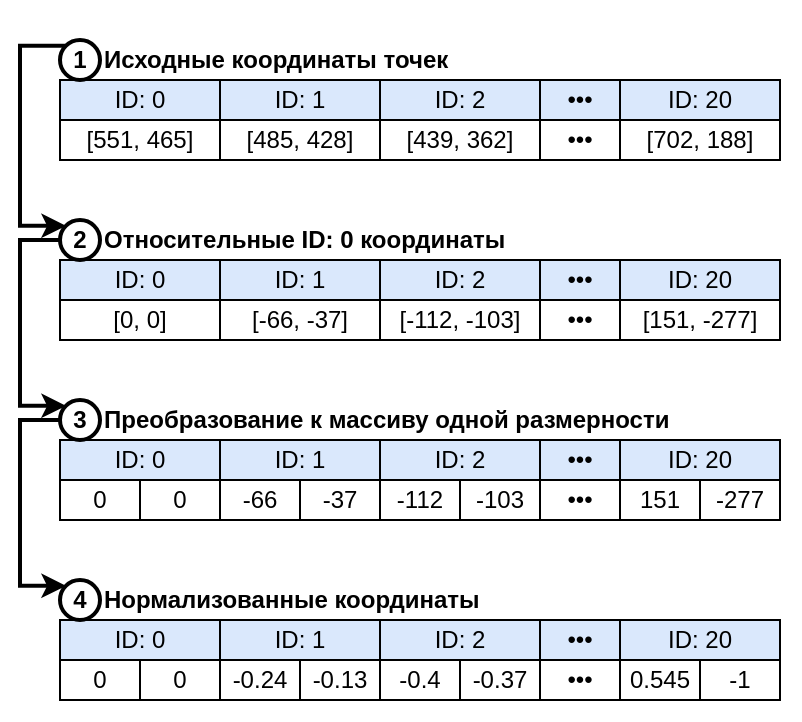 <mxfile version="18.1.3" type="github" pages="3">
  <diagram id="sI4byzWZ-kidiIgmUZp2" name="Page-1">
    <mxGraphModel dx="1426" dy="769" grid="1" gridSize="100" guides="1" tooltips="1" connect="1" arrows="1" fold="1" page="1" pageScale="1" pageWidth="827" pageHeight="1169" math="0" shadow="0">
      <root>
        <mxCell id="0" />
        <mxCell id="1" parent="0" />
        <mxCell id="X2-qcZrvFNYhqB2PLZgL-110" value="" style="group;fillColor=default;" parent="1" vertex="1" connectable="0">
          <mxGeometry x="100" y="100" width="400" height="360" as="geometry" />
        </mxCell>
        <mxCell id="X2-qcZrvFNYhqB2PLZgL-109" value="" style="rounded=0;whiteSpace=wrap;html=1;strokeColor=none;strokeWidth=1;fillColor=none;dashed=1;" parent="X2-qcZrvFNYhqB2PLZgL-110" vertex="1">
          <mxGeometry width="400" height="360" as="geometry" />
        </mxCell>
        <mxCell id="X2-qcZrvFNYhqB2PLZgL-92" value="" style="group" parent="X2-qcZrvFNYhqB2PLZgL-110" vertex="1" connectable="0">
          <mxGeometry x="30" y="110" width="360" height="70" as="geometry" />
        </mxCell>
        <mxCell id="X2-qcZrvFNYhqB2PLZgL-24" value="" style="group" parent="X2-qcZrvFNYhqB2PLZgL-92" vertex="1" connectable="0">
          <mxGeometry y="10" width="360" height="60" as="geometry" />
        </mxCell>
        <mxCell id="X2-qcZrvFNYhqB2PLZgL-25" value="" style="rounded=0;whiteSpace=wrap;html=1;snapToPoint=1;allowArrows=1;perimeter=rectanglePerimeter;container=0;" parent="X2-qcZrvFNYhqB2PLZgL-24" vertex="1">
          <mxGeometry y="10" width="360" height="40" as="geometry" />
        </mxCell>
        <mxCell id="X2-qcZrvFNYhqB2PLZgL-26" value="" style="rounded=0;whiteSpace=wrap;html=1;fillColor=#dae8fc;strokeColor=#6c8ebf;" parent="X2-qcZrvFNYhqB2PLZgL-24" vertex="1">
          <mxGeometry y="10" width="360" height="20" as="geometry" />
        </mxCell>
        <mxCell id="X2-qcZrvFNYhqB2PLZgL-27" value="" style="group" parent="X2-qcZrvFNYhqB2PLZgL-24" vertex="1" connectable="0">
          <mxGeometry y="10" width="360" height="50" as="geometry" />
        </mxCell>
        <mxCell id="X2-qcZrvFNYhqB2PLZgL-28" value="" style="group" parent="X2-qcZrvFNYhqB2PLZgL-27" vertex="1" connectable="0">
          <mxGeometry width="360" height="50" as="geometry" />
        </mxCell>
        <mxCell id="X2-qcZrvFNYhqB2PLZgL-29" value="ID: 0" style="text;html=1;strokeColor=default;fillColor=none;align=center;verticalAlign=middle;whiteSpace=wrap;rounded=0;" parent="X2-qcZrvFNYhqB2PLZgL-28" vertex="1">
          <mxGeometry width="80" height="20" as="geometry" />
        </mxCell>
        <mxCell id="X2-qcZrvFNYhqB2PLZgL-30" value="ID: 1" style="text;html=1;strokeColor=default;fillColor=none;align=center;verticalAlign=middle;whiteSpace=wrap;rounded=0;" parent="X2-qcZrvFNYhqB2PLZgL-28" vertex="1">
          <mxGeometry x="80" width="80" height="20" as="geometry" />
        </mxCell>
        <mxCell id="X2-qcZrvFNYhqB2PLZgL-31" value="ID: 2" style="text;html=1;strokeColor=default;fillColor=none;align=center;verticalAlign=middle;whiteSpace=wrap;rounded=0;" parent="X2-qcZrvFNYhqB2PLZgL-28" vertex="1">
          <mxGeometry x="160" width="80" height="20" as="geometry" />
        </mxCell>
        <mxCell id="X2-qcZrvFNYhqB2PLZgL-32" value="ID: 20" style="text;html=1;strokeColor=default;fillColor=none;align=center;verticalAlign=middle;whiteSpace=wrap;rounded=0;" parent="X2-qcZrvFNYhqB2PLZgL-28" vertex="1">
          <mxGeometry x="280" width="80" height="20" as="geometry" />
        </mxCell>
        <mxCell id="X2-qcZrvFNYhqB2PLZgL-33" value="•••" style="text;html=1;strokeColor=default;fillColor=none;align=center;verticalAlign=middle;whiteSpace=wrap;rounded=0;" parent="X2-qcZrvFNYhqB2PLZgL-28" vertex="1">
          <mxGeometry x="240" width="40" height="20" as="geometry" />
        </mxCell>
        <mxCell id="X2-qcZrvFNYhqB2PLZgL-34" value="[-66, -37]" style="rounded=0;whiteSpace=wrap;html=1;strokeColor=default;" parent="X2-qcZrvFNYhqB2PLZgL-28" vertex="1">
          <mxGeometry x="80" y="20" width="80" height="20" as="geometry" />
        </mxCell>
        <mxCell id="X2-qcZrvFNYhqB2PLZgL-35" value="[-112, -103]" style="rounded=0;whiteSpace=wrap;html=1;strokeColor=default;" parent="X2-qcZrvFNYhqB2PLZgL-28" vertex="1">
          <mxGeometry x="160" y="20" width="80" height="20" as="geometry" />
        </mxCell>
        <mxCell id="X2-qcZrvFNYhqB2PLZgL-36" value="•••" style="text;html=1;strokeColor=none;fillColor=none;align=center;verticalAlign=middle;whiteSpace=wrap;rounded=0;" parent="X2-qcZrvFNYhqB2PLZgL-28" vertex="1">
          <mxGeometry x="240" y="20" width="40" height="20" as="geometry" />
        </mxCell>
        <mxCell id="X2-qcZrvFNYhqB2PLZgL-37" value="[0, 0]" style="rounded=0;whiteSpace=wrap;html=1;strokeColor=default;" parent="X2-qcZrvFNYhqB2PLZgL-24" vertex="1">
          <mxGeometry y="30" width="80" height="20" as="geometry" />
        </mxCell>
        <mxCell id="X2-qcZrvFNYhqB2PLZgL-38" value="[151, -277]" style="text;html=1;strokeColor=default;fillColor=none;align=center;verticalAlign=middle;whiteSpace=wrap;rounded=0;" parent="X2-qcZrvFNYhqB2PLZgL-24" vertex="1">
          <mxGeometry x="280" y="30" width="80" height="20" as="geometry" />
        </mxCell>
        <mxCell id="X2-qcZrvFNYhqB2PLZgL-83" value="2&lt;span style=&quot;color: rgba(0, 0, 0, 0); font-family: monospace; font-size: 0px; text-align: start;&quot;&gt;%3CmxGraphModel%3E%3Croot%3E%3CmxCell%20id%3D%220%22%2F%3E%3CmxCell%20id%3D%221%22%20parent%3D%220%22%2F%3E%3CmxCell%20id%3D%222%22%20value%3D%221%22%20style%3D%22ellipse%3BwhiteSpace%3Dwrap%3Bhtml%3D1%3Baspect%3Dfixed%3BstrokeColor%3Ddefault%3B%22%20vertex%3D%221%22%20parent%3D%221%22%3E%3CmxGeometry%20x%3D%2260%22%20y%3D%22100%22%20width%3D%2220%22%20height%3D%2220%22%20as%3D%22geometry%22%2F%3E%3C%2FmxCell%3E%3C%2Froot%3E%3C%2FmxGraphModel%3E&lt;/span&gt;" style="ellipse;whiteSpace=wrap;html=1;aspect=fixed;strokeColor=default;fontStyle=1;strokeWidth=2;" parent="X2-qcZrvFNYhqB2PLZgL-92" vertex="1">
          <mxGeometry width="20" height="20" as="geometry" />
        </mxCell>
        <mxCell id="X2-qcZrvFNYhqB2PLZgL-88" value="Относительные ID: 0 координаты" style="text;html=1;strokeColor=none;fillColor=none;align=left;verticalAlign=middle;whiteSpace=wrap;rounded=0;fontStyle=1" parent="X2-qcZrvFNYhqB2PLZgL-92" vertex="1">
          <mxGeometry x="20" width="340" height="20" as="geometry" />
        </mxCell>
        <mxCell id="X2-qcZrvFNYhqB2PLZgL-94" value="" style="group" parent="X2-qcZrvFNYhqB2PLZgL-110" vertex="1" connectable="0">
          <mxGeometry x="30" y="290" width="360" height="70" as="geometry" />
        </mxCell>
        <mxCell id="X2-qcZrvFNYhqB2PLZgL-61" value="" style="group" parent="X2-qcZrvFNYhqB2PLZgL-94" vertex="1" connectable="0">
          <mxGeometry y="10" width="360" height="60" as="geometry" />
        </mxCell>
        <mxCell id="X2-qcZrvFNYhqB2PLZgL-62" value="" style="rounded=0;whiteSpace=wrap;html=1;snapToPoint=1;allowArrows=1;perimeter=rectanglePerimeter;container=0;" parent="X2-qcZrvFNYhqB2PLZgL-61" vertex="1">
          <mxGeometry y="10" width="360" height="40" as="geometry" />
        </mxCell>
        <mxCell id="X2-qcZrvFNYhqB2PLZgL-63" value="" style="rounded=0;whiteSpace=wrap;html=1;fillColor=#dae8fc;strokeColor=#6c8ebf;" parent="X2-qcZrvFNYhqB2PLZgL-61" vertex="1">
          <mxGeometry y="10" width="360" height="20" as="geometry" />
        </mxCell>
        <mxCell id="X2-qcZrvFNYhqB2PLZgL-64" value="" style="group" parent="X2-qcZrvFNYhqB2PLZgL-61" vertex="1" connectable="0">
          <mxGeometry y="10" width="360" height="50" as="geometry" />
        </mxCell>
        <mxCell id="X2-qcZrvFNYhqB2PLZgL-65" value="" style="group" parent="X2-qcZrvFNYhqB2PLZgL-64" vertex="1" connectable="0">
          <mxGeometry width="360" height="50" as="geometry" />
        </mxCell>
        <mxCell id="X2-qcZrvFNYhqB2PLZgL-66" value="ID: 0" style="text;html=1;strokeColor=default;fillColor=none;align=center;verticalAlign=middle;whiteSpace=wrap;rounded=0;" parent="X2-qcZrvFNYhqB2PLZgL-65" vertex="1">
          <mxGeometry width="80" height="20" as="geometry" />
        </mxCell>
        <mxCell id="X2-qcZrvFNYhqB2PLZgL-67" value="ID: 1" style="text;html=1;strokeColor=default;fillColor=none;align=center;verticalAlign=middle;whiteSpace=wrap;rounded=0;" parent="X2-qcZrvFNYhqB2PLZgL-65" vertex="1">
          <mxGeometry x="80" width="80" height="20" as="geometry" />
        </mxCell>
        <mxCell id="X2-qcZrvFNYhqB2PLZgL-68" value="ID: 2" style="text;html=1;strokeColor=default;fillColor=none;align=center;verticalAlign=middle;whiteSpace=wrap;rounded=0;" parent="X2-qcZrvFNYhqB2PLZgL-65" vertex="1">
          <mxGeometry x="160" width="80" height="20" as="geometry" />
        </mxCell>
        <mxCell id="X2-qcZrvFNYhqB2PLZgL-69" value="ID: 20" style="text;html=1;strokeColor=default;fillColor=none;align=center;verticalAlign=middle;whiteSpace=wrap;rounded=0;" parent="X2-qcZrvFNYhqB2PLZgL-65" vertex="1">
          <mxGeometry x="280" width="80" height="20" as="geometry" />
        </mxCell>
        <mxCell id="X2-qcZrvFNYhqB2PLZgL-70" value="•••" style="text;html=1;strokeColor=default;fillColor=none;align=center;verticalAlign=middle;whiteSpace=wrap;rounded=0;" parent="X2-qcZrvFNYhqB2PLZgL-65" vertex="1">
          <mxGeometry x="240" width="40" height="20" as="geometry" />
        </mxCell>
        <mxCell id="X2-qcZrvFNYhqB2PLZgL-71" value="" style="edgeStyle=orthogonalEdgeStyle;rounded=0;orthogonalLoop=1;jettySize=auto;html=1;" parent="X2-qcZrvFNYhqB2PLZgL-65" source="X2-qcZrvFNYhqB2PLZgL-72" target="X2-qcZrvFNYhqB2PLZgL-73" edge="1">
          <mxGeometry relative="1" as="geometry" />
        </mxCell>
        <mxCell id="X2-qcZrvFNYhqB2PLZgL-72" value="-0.24" style="rounded=0;whiteSpace=wrap;html=1;strokeColor=default;" parent="X2-qcZrvFNYhqB2PLZgL-65" vertex="1">
          <mxGeometry x="80" y="20" width="40" height="20" as="geometry" />
        </mxCell>
        <mxCell id="X2-qcZrvFNYhqB2PLZgL-73" value="" style="rounded=0;whiteSpace=wrap;html=1;strokeColor=default;" parent="X2-qcZrvFNYhqB2PLZgL-65" vertex="1">
          <mxGeometry x="160" y="20" width="80" height="20" as="geometry" />
        </mxCell>
        <mxCell id="X2-qcZrvFNYhqB2PLZgL-74" value="•••" style="text;html=1;strokeColor=none;fillColor=none;align=center;verticalAlign=middle;whiteSpace=wrap;rounded=0;" parent="X2-qcZrvFNYhqB2PLZgL-65" vertex="1">
          <mxGeometry x="240" y="20" width="40" height="20" as="geometry" />
        </mxCell>
        <mxCell id="X2-qcZrvFNYhqB2PLZgL-75" value="-0.4" style="rounded=0;whiteSpace=wrap;html=1;strokeColor=default;" parent="X2-qcZrvFNYhqB2PLZgL-65" vertex="1">
          <mxGeometry x="160" y="20" width="40" height="20" as="geometry" />
        </mxCell>
        <mxCell id="X2-qcZrvFNYhqB2PLZgL-76" value="-0.37" style="rounded=0;whiteSpace=wrap;html=1;strokeColor=default;" parent="X2-qcZrvFNYhqB2PLZgL-65" vertex="1">
          <mxGeometry x="200" y="20" width="40" height="20" as="geometry" />
        </mxCell>
        <mxCell id="X2-qcZrvFNYhqB2PLZgL-77" value="0" style="rounded=0;whiteSpace=wrap;html=1;strokeColor=default;" parent="X2-qcZrvFNYhqB2PLZgL-61" vertex="1">
          <mxGeometry y="30" width="40" height="20" as="geometry" />
        </mxCell>
        <mxCell id="X2-qcZrvFNYhqB2PLZgL-78" value="0" style="rounded=0;whiteSpace=wrap;html=1;strokeColor=default;" parent="X2-qcZrvFNYhqB2PLZgL-61" vertex="1">
          <mxGeometry x="40" y="30" width="40" height="20" as="geometry" />
        </mxCell>
        <mxCell id="X2-qcZrvFNYhqB2PLZgL-79" value="-0.13" style="rounded=0;whiteSpace=wrap;html=1;strokeColor=default;" parent="X2-qcZrvFNYhqB2PLZgL-61" vertex="1">
          <mxGeometry x="120" y="30" width="40" height="20" as="geometry" />
        </mxCell>
        <mxCell id="X2-qcZrvFNYhqB2PLZgL-80" value="0.545" style="rounded=0;whiteSpace=wrap;html=1;strokeColor=default;" parent="X2-qcZrvFNYhqB2PLZgL-61" vertex="1">
          <mxGeometry x="280" y="30" width="40" height="20" as="geometry" />
        </mxCell>
        <mxCell id="X2-qcZrvFNYhqB2PLZgL-81" value="-1" style="rounded=0;whiteSpace=wrap;html=1;strokeColor=default;" parent="X2-qcZrvFNYhqB2PLZgL-61" vertex="1">
          <mxGeometry x="320" y="30" width="40" height="20" as="geometry" />
        </mxCell>
        <mxCell id="X2-qcZrvFNYhqB2PLZgL-85" value="4" style="ellipse;whiteSpace=wrap;html=1;aspect=fixed;strokeColor=default;fontStyle=1;strokeWidth=2;" parent="X2-qcZrvFNYhqB2PLZgL-94" vertex="1">
          <mxGeometry width="20" height="20" as="geometry" />
        </mxCell>
        <mxCell id="X2-qcZrvFNYhqB2PLZgL-90" value="Нормализованные координаты" style="text;html=1;strokeColor=none;fillColor=none;align=left;verticalAlign=middle;whiteSpace=wrap;rounded=0;fontStyle=1" parent="X2-qcZrvFNYhqB2PLZgL-94" vertex="1">
          <mxGeometry x="20" width="340" height="20" as="geometry" />
        </mxCell>
        <mxCell id="X2-qcZrvFNYhqB2PLZgL-97" value="" style="group" parent="X2-qcZrvFNYhqB2PLZgL-110" vertex="1" connectable="0">
          <mxGeometry x="30" y="20" width="360" height="70" as="geometry" />
        </mxCell>
        <mxCell id="X2-qcZrvFNYhqB2PLZgL-11" value="" style="group" parent="X2-qcZrvFNYhqB2PLZgL-97" vertex="1" connectable="0">
          <mxGeometry y="10" width="360" height="60" as="geometry" />
        </mxCell>
        <mxCell id="X2-qcZrvFNYhqB2PLZgL-1" value="" style="rounded=0;whiteSpace=wrap;html=1;snapToPoint=1;allowArrows=1;perimeter=rectanglePerimeter;container=0;" parent="X2-qcZrvFNYhqB2PLZgL-11" vertex="1">
          <mxGeometry y="10" width="360" height="40" as="geometry" />
        </mxCell>
        <mxCell id="X2-qcZrvFNYhqB2PLZgL-4" value="" style="rounded=0;whiteSpace=wrap;html=1;fillColor=#dae8fc;strokeColor=#6c8ebf;" parent="X2-qcZrvFNYhqB2PLZgL-11" vertex="1">
          <mxGeometry y="10" width="360" height="20" as="geometry" />
        </mxCell>
        <mxCell id="X2-qcZrvFNYhqB2PLZgL-13" value="[551, 465]" style="rounded=0;whiteSpace=wrap;html=1;strokeColor=default;" parent="X2-qcZrvFNYhqB2PLZgL-11" vertex="1">
          <mxGeometry y="30" width="80" height="20" as="geometry" />
        </mxCell>
        <mxCell id="X2-qcZrvFNYhqB2PLZgL-23" value="[702, 188]" style="text;html=1;strokeColor=default;fillColor=none;align=center;verticalAlign=middle;whiteSpace=wrap;rounded=0;" parent="X2-qcZrvFNYhqB2PLZgL-11" vertex="1">
          <mxGeometry x="280" y="30" width="80" height="20" as="geometry" />
        </mxCell>
        <mxCell id="X2-qcZrvFNYhqB2PLZgL-91" value="" style="group" parent="X2-qcZrvFNYhqB2PLZgL-11" vertex="1" connectable="0">
          <mxGeometry y="-10" width="360" height="70" as="geometry" />
        </mxCell>
        <mxCell id="X2-qcZrvFNYhqB2PLZgL-18" value="" style="group" parent="X2-qcZrvFNYhqB2PLZgL-91" vertex="1" connectable="0">
          <mxGeometry y="20" width="360" height="50" as="geometry" />
        </mxCell>
        <mxCell id="X2-qcZrvFNYhqB2PLZgL-20" value="" style="group" parent="X2-qcZrvFNYhqB2PLZgL-18" vertex="1" connectable="0">
          <mxGeometry width="360" height="50" as="geometry" />
        </mxCell>
        <mxCell id="X2-qcZrvFNYhqB2PLZgL-6" value="ID: 0" style="text;html=1;strokeColor=default;fillColor=none;align=center;verticalAlign=middle;whiteSpace=wrap;rounded=0;" parent="X2-qcZrvFNYhqB2PLZgL-20" vertex="1">
          <mxGeometry width="80" height="20" as="geometry" />
        </mxCell>
        <mxCell id="X2-qcZrvFNYhqB2PLZgL-7" value="ID: 1" style="text;html=1;strokeColor=default;fillColor=none;align=center;verticalAlign=middle;whiteSpace=wrap;rounded=0;" parent="X2-qcZrvFNYhqB2PLZgL-20" vertex="1">
          <mxGeometry x="80" width="80" height="20" as="geometry" />
        </mxCell>
        <mxCell id="X2-qcZrvFNYhqB2PLZgL-8" value="ID: 2" style="text;html=1;strokeColor=default;fillColor=none;align=center;verticalAlign=middle;whiteSpace=wrap;rounded=0;" parent="X2-qcZrvFNYhqB2PLZgL-20" vertex="1">
          <mxGeometry x="160" width="80" height="20" as="geometry" />
        </mxCell>
        <mxCell id="X2-qcZrvFNYhqB2PLZgL-9" value="ID: 20" style="text;html=1;strokeColor=default;fillColor=none;align=center;verticalAlign=middle;whiteSpace=wrap;rounded=0;" parent="X2-qcZrvFNYhqB2PLZgL-20" vertex="1">
          <mxGeometry x="280" width="80" height="20" as="geometry" />
        </mxCell>
        <mxCell id="X2-qcZrvFNYhqB2PLZgL-10" value="•••" style="text;html=1;strokeColor=default;fillColor=none;align=center;verticalAlign=middle;whiteSpace=wrap;rounded=0;" parent="X2-qcZrvFNYhqB2PLZgL-20" vertex="1">
          <mxGeometry x="240" width="40" height="20" as="geometry" />
        </mxCell>
        <mxCell id="X2-qcZrvFNYhqB2PLZgL-14" value="[485, 428]" style="rounded=0;whiteSpace=wrap;html=1;strokeColor=default;" parent="X2-qcZrvFNYhqB2PLZgL-20" vertex="1">
          <mxGeometry x="80" y="20" width="80" height="20" as="geometry" />
        </mxCell>
        <mxCell id="X2-qcZrvFNYhqB2PLZgL-15" value="[439, 362]" style="rounded=0;whiteSpace=wrap;html=1;strokeColor=default;" parent="X2-qcZrvFNYhqB2PLZgL-20" vertex="1">
          <mxGeometry x="160" y="20" width="80" height="20" as="geometry" />
        </mxCell>
        <mxCell id="X2-qcZrvFNYhqB2PLZgL-22" value="•••" style="text;html=1;strokeColor=none;fillColor=none;align=center;verticalAlign=middle;whiteSpace=wrap;rounded=0;" parent="X2-qcZrvFNYhqB2PLZgL-20" vertex="1">
          <mxGeometry x="240" y="20" width="40" height="20" as="geometry" />
        </mxCell>
        <mxCell id="X2-qcZrvFNYhqB2PLZgL-82" value="1" style="ellipse;whiteSpace=wrap;html=1;aspect=fixed;strokeColor=default;fontStyle=1;strokeWidth=2;" parent="X2-qcZrvFNYhqB2PLZgL-91" vertex="1">
          <mxGeometry width="20" height="20" as="geometry" />
        </mxCell>
        <mxCell id="X2-qcZrvFNYhqB2PLZgL-87" value="Исходные координаты точек" style="text;html=1;strokeColor=none;fillColor=none;align=left;verticalAlign=middle;whiteSpace=wrap;rounded=0;fontStyle=1" parent="X2-qcZrvFNYhqB2PLZgL-97" vertex="1">
          <mxGeometry x="20" width="340" height="20" as="geometry" />
        </mxCell>
        <mxCell id="X2-qcZrvFNYhqB2PLZgL-99" value="" style="group" parent="X2-qcZrvFNYhqB2PLZgL-110" vertex="1" connectable="0">
          <mxGeometry x="30" y="200" width="360" height="70" as="geometry" />
        </mxCell>
        <mxCell id="X2-qcZrvFNYhqB2PLZgL-39" value="" style="group" parent="X2-qcZrvFNYhqB2PLZgL-99" vertex="1" connectable="0">
          <mxGeometry y="10" width="360" height="60" as="geometry" />
        </mxCell>
        <mxCell id="X2-qcZrvFNYhqB2PLZgL-40" value="" style="rounded=0;whiteSpace=wrap;html=1;snapToPoint=1;allowArrows=1;perimeter=rectanglePerimeter;container=0;" parent="X2-qcZrvFNYhqB2PLZgL-39" vertex="1">
          <mxGeometry y="10" width="360" height="40" as="geometry" />
        </mxCell>
        <mxCell id="X2-qcZrvFNYhqB2PLZgL-41" value="" style="rounded=0;whiteSpace=wrap;html=1;fillColor=#dae8fc;strokeColor=#6c8ebf;" parent="X2-qcZrvFNYhqB2PLZgL-39" vertex="1">
          <mxGeometry y="10" width="360" height="20" as="geometry" />
        </mxCell>
        <mxCell id="X2-qcZrvFNYhqB2PLZgL-52" value="0" style="rounded=0;whiteSpace=wrap;html=1;strokeColor=default;" parent="X2-qcZrvFNYhqB2PLZgL-39" vertex="1">
          <mxGeometry y="30" width="40" height="20" as="geometry" />
        </mxCell>
        <mxCell id="X2-qcZrvFNYhqB2PLZgL-54" value="0" style="rounded=0;whiteSpace=wrap;html=1;strokeColor=default;" parent="X2-qcZrvFNYhqB2PLZgL-39" vertex="1">
          <mxGeometry x="40" y="30" width="40" height="20" as="geometry" />
        </mxCell>
        <mxCell id="X2-qcZrvFNYhqB2PLZgL-55" value="-37" style="rounded=0;whiteSpace=wrap;html=1;strokeColor=default;" parent="X2-qcZrvFNYhqB2PLZgL-39" vertex="1">
          <mxGeometry x="120" y="30" width="40" height="20" as="geometry" />
        </mxCell>
        <mxCell id="X2-qcZrvFNYhqB2PLZgL-59" value="151" style="rounded=0;whiteSpace=wrap;html=1;strokeColor=default;" parent="X2-qcZrvFNYhqB2PLZgL-39" vertex="1">
          <mxGeometry x="280" y="30" width="40" height="20" as="geometry" />
        </mxCell>
        <mxCell id="X2-qcZrvFNYhqB2PLZgL-60" value="-277" style="rounded=0;whiteSpace=wrap;html=1;strokeColor=default;" parent="X2-qcZrvFNYhqB2PLZgL-39" vertex="1">
          <mxGeometry x="320" y="30" width="40" height="20" as="geometry" />
        </mxCell>
        <mxCell id="X2-qcZrvFNYhqB2PLZgL-93" value="" style="group" parent="X2-qcZrvFNYhqB2PLZgL-39" vertex="1" connectable="0">
          <mxGeometry y="-10" width="360" height="70" as="geometry" />
        </mxCell>
        <mxCell id="X2-qcZrvFNYhqB2PLZgL-42" value="" style="group" parent="X2-qcZrvFNYhqB2PLZgL-93" vertex="1" connectable="0">
          <mxGeometry y="20" width="360" height="50" as="geometry" />
        </mxCell>
        <mxCell id="X2-qcZrvFNYhqB2PLZgL-43" value="" style="group" parent="X2-qcZrvFNYhqB2PLZgL-42" vertex="1" connectable="0">
          <mxGeometry width="360" height="50" as="geometry" />
        </mxCell>
        <mxCell id="X2-qcZrvFNYhqB2PLZgL-44" value="ID: 0" style="text;html=1;strokeColor=default;fillColor=none;align=center;verticalAlign=middle;whiteSpace=wrap;rounded=0;" parent="X2-qcZrvFNYhqB2PLZgL-43" vertex="1">
          <mxGeometry width="80" height="20" as="geometry" />
        </mxCell>
        <mxCell id="X2-qcZrvFNYhqB2PLZgL-45" value="ID: 1" style="text;html=1;strokeColor=default;fillColor=none;align=center;verticalAlign=middle;whiteSpace=wrap;rounded=0;" parent="X2-qcZrvFNYhqB2PLZgL-43" vertex="1">
          <mxGeometry x="80" width="80" height="20" as="geometry" />
        </mxCell>
        <mxCell id="X2-qcZrvFNYhqB2PLZgL-46" value="ID: 2" style="text;html=1;strokeColor=default;fillColor=none;align=center;verticalAlign=middle;whiteSpace=wrap;rounded=0;" parent="X2-qcZrvFNYhqB2PLZgL-43" vertex="1">
          <mxGeometry x="160" width="80" height="20" as="geometry" />
        </mxCell>
        <mxCell id="X2-qcZrvFNYhqB2PLZgL-47" value="ID: 20" style="text;html=1;strokeColor=default;fillColor=none;align=center;verticalAlign=middle;whiteSpace=wrap;rounded=0;" parent="X2-qcZrvFNYhqB2PLZgL-43" vertex="1">
          <mxGeometry x="280" width="80" height="20" as="geometry" />
        </mxCell>
        <mxCell id="X2-qcZrvFNYhqB2PLZgL-48" value="•••" style="text;html=1;strokeColor=default;fillColor=none;align=center;verticalAlign=middle;whiteSpace=wrap;rounded=0;" parent="X2-qcZrvFNYhqB2PLZgL-43" vertex="1">
          <mxGeometry x="240" width="40" height="20" as="geometry" />
        </mxCell>
        <mxCell id="X2-qcZrvFNYhqB2PLZgL-49" value="-66" style="rounded=0;whiteSpace=wrap;html=1;strokeColor=default;" parent="X2-qcZrvFNYhqB2PLZgL-43" vertex="1">
          <mxGeometry x="80" y="20" width="40" height="20" as="geometry" />
        </mxCell>
        <mxCell id="X2-qcZrvFNYhqB2PLZgL-50" value="" style="rounded=0;whiteSpace=wrap;html=1;strokeColor=default;" parent="X2-qcZrvFNYhqB2PLZgL-43" vertex="1">
          <mxGeometry x="160" y="20" width="80" height="20" as="geometry" />
        </mxCell>
        <mxCell id="X2-qcZrvFNYhqB2PLZgL-51" value="•••" style="text;html=1;strokeColor=none;fillColor=none;align=center;verticalAlign=middle;whiteSpace=wrap;rounded=0;" parent="X2-qcZrvFNYhqB2PLZgL-43" vertex="1">
          <mxGeometry x="240" y="20" width="40" height="20" as="geometry" />
        </mxCell>
        <mxCell id="X2-qcZrvFNYhqB2PLZgL-57" value="-112" style="rounded=0;whiteSpace=wrap;html=1;strokeColor=default;" parent="X2-qcZrvFNYhqB2PLZgL-43" vertex="1">
          <mxGeometry x="160" y="20" width="40" height="20" as="geometry" />
        </mxCell>
        <mxCell id="X2-qcZrvFNYhqB2PLZgL-58" value="-103" style="rounded=0;whiteSpace=wrap;html=1;strokeColor=default;" parent="X2-qcZrvFNYhqB2PLZgL-43" vertex="1">
          <mxGeometry x="200" y="20" width="40" height="20" as="geometry" />
        </mxCell>
        <mxCell id="X2-qcZrvFNYhqB2PLZgL-84" value="3" style="ellipse;whiteSpace=wrap;html=1;aspect=fixed;strokeColor=default;fontStyle=1;strokeWidth=2;" parent="X2-qcZrvFNYhqB2PLZgL-93" vertex="1">
          <mxGeometry width="20" height="20" as="geometry" />
        </mxCell>
        <mxCell id="X2-qcZrvFNYhqB2PLZgL-89" value="Преобразование к массиву одной размерности" style="text;html=1;strokeColor=none;fillColor=none;align=left;verticalAlign=middle;whiteSpace=wrap;rounded=0;fontStyle=1" parent="X2-qcZrvFNYhqB2PLZgL-99" vertex="1">
          <mxGeometry x="20" width="340" height="20" as="geometry" />
        </mxCell>
        <mxCell id="X2-qcZrvFNYhqB2PLZgL-105" style="edgeStyle=orthogonalEdgeStyle;rounded=0;orthogonalLoop=1;jettySize=auto;html=1;exitX=0;exitY=0;exitDx=0;exitDy=0;entryX=0;entryY=0;entryDx=0;entryDy=0;strokeWidth=2;endSize=6;startSize=6;jumpSize=6;shadow=0;" parent="X2-qcZrvFNYhqB2PLZgL-110" source="X2-qcZrvFNYhqB2PLZgL-82" target="X2-qcZrvFNYhqB2PLZgL-83" edge="1">
          <mxGeometry relative="1" as="geometry">
            <Array as="points">
              <mxPoint x="10" y="23" />
              <mxPoint x="10" y="113" />
            </Array>
          </mxGeometry>
        </mxCell>
        <mxCell id="X2-qcZrvFNYhqB2PLZgL-106" style="edgeStyle=orthogonalEdgeStyle;rounded=0;orthogonalLoop=1;jettySize=auto;html=1;exitX=0;exitY=0.5;exitDx=0;exitDy=0;entryX=0;entryY=0;entryDx=0;entryDy=0;strokeWidth=2;" parent="X2-qcZrvFNYhqB2PLZgL-110" source="X2-qcZrvFNYhqB2PLZgL-83" target="X2-qcZrvFNYhqB2PLZgL-84" edge="1">
          <mxGeometry relative="1" as="geometry">
            <Array as="points">
              <mxPoint x="10" y="120" />
              <mxPoint x="10" y="203" />
            </Array>
          </mxGeometry>
        </mxCell>
        <mxCell id="X2-qcZrvFNYhqB2PLZgL-107" style="edgeStyle=orthogonalEdgeStyle;rounded=0;orthogonalLoop=1;jettySize=auto;html=1;exitX=0;exitY=0.5;exitDx=0;exitDy=0;entryX=0;entryY=0;entryDx=0;entryDy=0;strokeWidth=2;" parent="X2-qcZrvFNYhqB2PLZgL-110" source="X2-qcZrvFNYhqB2PLZgL-84" target="X2-qcZrvFNYhqB2PLZgL-85" edge="1">
          <mxGeometry relative="1" as="geometry">
            <Array as="points">
              <mxPoint x="10" y="210" />
              <mxPoint x="10" y="293" />
            </Array>
          </mxGeometry>
        </mxCell>
      </root>
    </mxGraphModel>
  </diagram>
  <diagram id="WrXaxHJBQKNkWM8daFef" name="Page-2">
    <mxGraphModel dx="4074" dy="3366" grid="1" gridSize="43" guides="1" tooltips="1" connect="1" arrows="1" fold="1" page="1" pageScale="1" pageWidth="827" pageHeight="1169" math="0" shadow="0">
      <root>
        <mxCell id="0" />
        <mxCell id="1" parent="0" />
        <mxCell id="ICjR6lyzN32xZvHr4_eY-14" value="" style="rounded=0;whiteSpace=wrap;html=1;shadow=0;glass=0;labelBackgroundColor=default;labelBorderColor=none;fontFamily=Helvetica;fontSize=37;strokeColor=default;strokeWidth=5;fillColor=none;" parent="1" vertex="1">
          <mxGeometry x="172" y="1032" width="2408" height="258" as="geometry" />
        </mxCell>
        <mxCell id="vQEVoECj0ROeTH8SETTA-7" value="" style="rounded=0;whiteSpace=wrap;html=1;labelBorderColor=none;fontSize=37;strokeColor=#666666;strokeWidth=2;fillColor=#f5f5f5;dashed=1;fontColor=#333333;" parent="1" vertex="1">
          <mxGeometry x="172" y="112" width="2408" height="447" as="geometry" />
        </mxCell>
        <mxCell id="ei4XDJJB2DjugkBJXN4E-1" value="" style="group;fillColor=none;horizontal=0;verticalAlign=middle;html=1;" parent="1" vertex="1" connectable="0">
          <mxGeometry x="258" y="172" width="344" height="344" as="geometry" />
        </mxCell>
        <mxCell id="ei4XDJJB2DjugkBJXN4E-2" value="" style="rounded=0;whiteSpace=wrap;html=1;strokeColor=#ae4132;strokeWidth=1;fillColor=#fad9d5;dashed=1;" parent="ei4XDJJB2DjugkBJXN4E-1" vertex="1">
          <mxGeometry width="344" height="344" as="geometry" />
        </mxCell>
        <mxCell id="ei4XDJJB2DjugkBJXN4E-3" value="" style="group" parent="ei4XDJJB2DjugkBJXN4E-1" vertex="1" connectable="0">
          <mxGeometry x="25.8" y="105.111" width="309.6" height="66.889" as="geometry" />
        </mxCell>
        <mxCell id="ei4XDJJB2DjugkBJXN4E-4" value="" style="group" parent="ei4XDJJB2DjugkBJXN4E-3" vertex="1" connectable="0">
          <mxGeometry y="9.556" width="309.6" height="57.333" as="geometry" />
        </mxCell>
        <mxCell id="ei4XDJJB2DjugkBJXN4E-5" value="" style="rounded=0;whiteSpace=wrap;html=1;snapToPoint=1;allowArrows=1;perimeter=rectanglePerimeter;container=0;" parent="ei4XDJJB2DjugkBJXN4E-4" vertex="1">
          <mxGeometry y="9.556" width="309.6" height="38.222" as="geometry" />
        </mxCell>
        <mxCell id="ei4XDJJB2DjugkBJXN4E-6" value="" style="rounded=0;whiteSpace=wrap;html=1;fillColor=#dae8fc;strokeColor=#6c8ebf;" parent="ei4XDJJB2DjugkBJXN4E-4" vertex="1">
          <mxGeometry y="9.556" width="309.6" height="19.111" as="geometry" />
        </mxCell>
        <mxCell id="ei4XDJJB2DjugkBJXN4E-7" value="" style="group" parent="ei4XDJJB2DjugkBJXN4E-4" vertex="1" connectable="0">
          <mxGeometry y="9.556" width="309.6" height="47.778" as="geometry" />
        </mxCell>
        <mxCell id="ei4XDJJB2DjugkBJXN4E-8" value="" style="group" parent="ei4XDJJB2DjugkBJXN4E-7" vertex="1" connectable="0">
          <mxGeometry width="309.6" height="47.778" as="geometry" />
        </mxCell>
        <mxCell id="ei4XDJJB2DjugkBJXN4E-9" value="ID: 0" style="text;html=1;strokeColor=default;fillColor=none;align=center;verticalAlign=middle;whiteSpace=wrap;rounded=0;" parent="ei4XDJJB2DjugkBJXN4E-8" vertex="1">
          <mxGeometry width="68.8" height="19.111" as="geometry" />
        </mxCell>
        <mxCell id="ei4XDJJB2DjugkBJXN4E-10" value="ID: 1" style="text;html=1;strokeColor=default;fillColor=none;align=center;verticalAlign=middle;whiteSpace=wrap;rounded=0;" parent="ei4XDJJB2DjugkBJXN4E-8" vertex="1">
          <mxGeometry x="68.8" width="68.8" height="19.111" as="geometry" />
        </mxCell>
        <mxCell id="ei4XDJJB2DjugkBJXN4E-11" value="ID: 2" style="text;html=1;strokeColor=default;fillColor=none;align=center;verticalAlign=middle;whiteSpace=wrap;rounded=0;" parent="ei4XDJJB2DjugkBJXN4E-8" vertex="1">
          <mxGeometry x="137.6" width="68.8" height="19.111" as="geometry" />
        </mxCell>
        <mxCell id="ei4XDJJB2DjugkBJXN4E-12" value="ID: 20" style="text;html=1;strokeColor=default;fillColor=none;align=center;verticalAlign=middle;whiteSpace=wrap;rounded=0;" parent="ei4XDJJB2DjugkBJXN4E-8" vertex="1">
          <mxGeometry x="240.8" width="68.8" height="19.111" as="geometry" />
        </mxCell>
        <mxCell id="ei4XDJJB2DjugkBJXN4E-13" value="•••" style="text;html=1;strokeColor=default;fillColor=none;align=center;verticalAlign=middle;whiteSpace=wrap;rounded=0;" parent="ei4XDJJB2DjugkBJXN4E-8" vertex="1">
          <mxGeometry x="206.4" width="34.4" height="19.111" as="geometry" />
        </mxCell>
        <mxCell id="ei4XDJJB2DjugkBJXN4E-14" value="[-66, -37]" style="rounded=0;whiteSpace=wrap;html=1;strokeColor=default;" parent="ei4XDJJB2DjugkBJXN4E-8" vertex="1">
          <mxGeometry x="68.8" y="19.111" width="68.8" height="19.111" as="geometry" />
        </mxCell>
        <mxCell id="ei4XDJJB2DjugkBJXN4E-15" value="[-112, -103]" style="rounded=0;whiteSpace=wrap;html=1;strokeColor=default;" parent="ei4XDJJB2DjugkBJXN4E-8" vertex="1">
          <mxGeometry x="137.6" y="19.111" width="68.8" height="19.111" as="geometry" />
        </mxCell>
        <mxCell id="ei4XDJJB2DjugkBJXN4E-16" value="•••" style="text;html=1;strokeColor=none;fillColor=none;align=center;verticalAlign=middle;whiteSpace=wrap;rounded=0;" parent="ei4XDJJB2DjugkBJXN4E-8" vertex="1">
          <mxGeometry x="206.4" y="19.111" width="34.4" height="19.111" as="geometry" />
        </mxCell>
        <mxCell id="ei4XDJJB2DjugkBJXN4E-17" value="[0, 0]" style="rounded=0;whiteSpace=wrap;html=1;strokeColor=default;" parent="ei4XDJJB2DjugkBJXN4E-4" vertex="1">
          <mxGeometry y="28.667" width="68.8" height="19.111" as="geometry" />
        </mxCell>
        <mxCell id="ei4XDJJB2DjugkBJXN4E-18" value="[151, -277]" style="text;html=1;strokeColor=default;fillColor=none;align=center;verticalAlign=middle;whiteSpace=wrap;rounded=0;" parent="ei4XDJJB2DjugkBJXN4E-4" vertex="1">
          <mxGeometry x="240.8" y="28.667" width="68.8" height="19.111" as="geometry" />
        </mxCell>
        <mxCell id="ei4XDJJB2DjugkBJXN4E-19" value="2&lt;span style=&quot;color: rgba(0, 0, 0, 0); font-family: monospace; font-size: 0px; text-align: start;&quot;&gt;%3CmxGraphModel%3E%3Croot%3E%3CmxCell%20id%3D%220%22%2F%3E%3CmxCell%20id%3D%221%22%20parent%3D%220%22%2F%3E%3CmxCell%20id%3D%222%22%20value%3D%221%22%20style%3D%22ellipse%3BwhiteSpace%3Dwrap%3Bhtml%3D1%3Baspect%3Dfixed%3BstrokeColor%3Ddefault%3B%22%20vertex%3D%221%22%20parent%3D%221%22%3E%3CmxGeometry%20x%3D%2260%22%20y%3D%22100%22%20width%3D%2220%22%20height%3D%2220%22%20as%3D%22geometry%22%2F%3E%3C%2FmxCell%3E%3C%2Froot%3E%3C%2FmxGraphModel%3E&lt;/span&gt;" style="ellipse;whiteSpace=wrap;html=1;aspect=fixed;strokeColor=default;fontStyle=1;strokeWidth=2;" parent="ei4XDJJB2DjugkBJXN4E-3" vertex="1">
          <mxGeometry width="14.156" height="14.156" as="geometry" />
        </mxCell>
        <mxCell id="ei4XDJJB2DjugkBJXN4E-20" value="Относительные ID: 0 координаты" style="text;html=1;strokeColor=none;fillColor=none;align=left;verticalAlign=middle;whiteSpace=wrap;rounded=0;fontStyle=1" parent="ei4XDJJB2DjugkBJXN4E-3" vertex="1">
          <mxGeometry x="17.2" width="292.4" height="19.111" as="geometry" />
        </mxCell>
        <mxCell id="ei4XDJJB2DjugkBJXN4E-21" value="" style="group" parent="ei4XDJJB2DjugkBJXN4E-1" vertex="1" connectable="0">
          <mxGeometry x="25.8" y="277.111" width="309.6" height="66.889" as="geometry" />
        </mxCell>
        <mxCell id="ei4XDJJB2DjugkBJXN4E-22" value="" style="group" parent="ei4XDJJB2DjugkBJXN4E-21" vertex="1" connectable="0">
          <mxGeometry y="9.556" width="309.6" height="57.333" as="geometry" />
        </mxCell>
        <mxCell id="ei4XDJJB2DjugkBJXN4E-23" value="" style="rounded=0;whiteSpace=wrap;html=1;snapToPoint=1;allowArrows=1;perimeter=rectanglePerimeter;container=0;" parent="ei4XDJJB2DjugkBJXN4E-22" vertex="1">
          <mxGeometry y="9.556" width="309.6" height="38.222" as="geometry" />
        </mxCell>
        <mxCell id="ei4XDJJB2DjugkBJXN4E-24" value="" style="rounded=0;whiteSpace=wrap;html=1;fillColor=#dae8fc;strokeColor=#6c8ebf;" parent="ei4XDJJB2DjugkBJXN4E-22" vertex="1">
          <mxGeometry y="9.556" width="309.6" height="19.111" as="geometry" />
        </mxCell>
        <mxCell id="ei4XDJJB2DjugkBJXN4E-25" value="" style="group" parent="ei4XDJJB2DjugkBJXN4E-22" vertex="1" connectable="0">
          <mxGeometry y="9.556" width="309.6" height="47.778" as="geometry" />
        </mxCell>
        <mxCell id="ei4XDJJB2DjugkBJXN4E-26" value="" style="group" parent="ei4XDJJB2DjugkBJXN4E-25" vertex="1" connectable="0">
          <mxGeometry width="309.6" height="47.778" as="geometry" />
        </mxCell>
        <mxCell id="ei4XDJJB2DjugkBJXN4E-27" value="ID: 0" style="text;html=1;strokeColor=default;fillColor=none;align=center;verticalAlign=middle;whiteSpace=wrap;rounded=0;" parent="ei4XDJJB2DjugkBJXN4E-26" vertex="1">
          <mxGeometry width="68.8" height="19.111" as="geometry" />
        </mxCell>
        <mxCell id="ei4XDJJB2DjugkBJXN4E-28" value="ID: 1" style="text;html=1;strokeColor=default;fillColor=none;align=center;verticalAlign=middle;whiteSpace=wrap;rounded=0;" parent="ei4XDJJB2DjugkBJXN4E-26" vertex="1">
          <mxGeometry x="68.8" width="68.8" height="19.111" as="geometry" />
        </mxCell>
        <mxCell id="ei4XDJJB2DjugkBJXN4E-29" value="ID: 2" style="text;html=1;strokeColor=default;fillColor=none;align=center;verticalAlign=middle;whiteSpace=wrap;rounded=0;" parent="ei4XDJJB2DjugkBJXN4E-26" vertex="1">
          <mxGeometry x="137.6" width="68.8" height="19.111" as="geometry" />
        </mxCell>
        <mxCell id="ei4XDJJB2DjugkBJXN4E-30" value="ID: 20" style="text;html=1;strokeColor=default;fillColor=none;align=center;verticalAlign=middle;whiteSpace=wrap;rounded=0;" parent="ei4XDJJB2DjugkBJXN4E-26" vertex="1">
          <mxGeometry x="240.8" width="68.8" height="19.111" as="geometry" />
        </mxCell>
        <mxCell id="ei4XDJJB2DjugkBJXN4E-31" value="•••" style="text;html=1;strokeColor=default;fillColor=none;align=center;verticalAlign=middle;whiteSpace=wrap;rounded=0;" parent="ei4XDJJB2DjugkBJXN4E-26" vertex="1">
          <mxGeometry x="206.4" width="34.4" height="19.111" as="geometry" />
        </mxCell>
        <mxCell id="ei4XDJJB2DjugkBJXN4E-32" value="" style="edgeStyle=orthogonalEdgeStyle;rounded=0;orthogonalLoop=1;jettySize=auto;html=1;" parent="ei4XDJJB2DjugkBJXN4E-26" source="ei4XDJJB2DjugkBJXN4E-33" target="ei4XDJJB2DjugkBJXN4E-34" edge="1">
          <mxGeometry relative="1" as="geometry" />
        </mxCell>
        <mxCell id="ei4XDJJB2DjugkBJXN4E-33" value="-0.24" style="rounded=0;whiteSpace=wrap;html=1;strokeColor=default;" parent="ei4XDJJB2DjugkBJXN4E-26" vertex="1">
          <mxGeometry x="68.8" y="19.111" width="34.4" height="19.111" as="geometry" />
        </mxCell>
        <mxCell id="ei4XDJJB2DjugkBJXN4E-34" value="" style="rounded=0;whiteSpace=wrap;html=1;strokeColor=default;" parent="ei4XDJJB2DjugkBJXN4E-26" vertex="1">
          <mxGeometry x="137.6" y="19.111" width="68.8" height="19.111" as="geometry" />
        </mxCell>
        <mxCell id="ei4XDJJB2DjugkBJXN4E-35" value="•••" style="text;html=1;strokeColor=none;fillColor=none;align=center;verticalAlign=middle;whiteSpace=wrap;rounded=0;" parent="ei4XDJJB2DjugkBJXN4E-26" vertex="1">
          <mxGeometry x="206.4" y="19.111" width="34.4" height="19.111" as="geometry" />
        </mxCell>
        <mxCell id="ei4XDJJB2DjugkBJXN4E-36" value="-0.4" style="rounded=0;whiteSpace=wrap;html=1;strokeColor=default;" parent="ei4XDJJB2DjugkBJXN4E-26" vertex="1">
          <mxGeometry x="137.6" y="19.111" width="34.4" height="19.111" as="geometry" />
        </mxCell>
        <mxCell id="ei4XDJJB2DjugkBJXN4E-37" value="-0.37" style="rounded=0;whiteSpace=wrap;html=1;strokeColor=default;" parent="ei4XDJJB2DjugkBJXN4E-26" vertex="1">
          <mxGeometry x="172" y="19.111" width="34.4" height="19.111" as="geometry" />
        </mxCell>
        <mxCell id="ei4XDJJB2DjugkBJXN4E-38" value="0" style="rounded=0;whiteSpace=wrap;html=1;strokeColor=default;" parent="ei4XDJJB2DjugkBJXN4E-22" vertex="1">
          <mxGeometry y="28.667" width="34.4" height="19.111" as="geometry" />
        </mxCell>
        <mxCell id="ei4XDJJB2DjugkBJXN4E-39" value="0" style="rounded=0;whiteSpace=wrap;html=1;strokeColor=default;" parent="ei4XDJJB2DjugkBJXN4E-22" vertex="1">
          <mxGeometry x="34.4" y="28.667" width="34.4" height="19.111" as="geometry" />
        </mxCell>
        <mxCell id="ei4XDJJB2DjugkBJXN4E-40" value="-0.13" style="rounded=0;whiteSpace=wrap;html=1;strokeColor=default;" parent="ei4XDJJB2DjugkBJXN4E-22" vertex="1">
          <mxGeometry x="103.2" y="28.667" width="34.4" height="19.111" as="geometry" />
        </mxCell>
        <mxCell id="ei4XDJJB2DjugkBJXN4E-41" value="0.545" style="rounded=0;whiteSpace=wrap;html=1;strokeColor=default;" parent="ei4XDJJB2DjugkBJXN4E-22" vertex="1">
          <mxGeometry x="240.8" y="28.667" width="34.4" height="19.111" as="geometry" />
        </mxCell>
        <mxCell id="ei4XDJJB2DjugkBJXN4E-42" value="-1" style="rounded=0;whiteSpace=wrap;html=1;strokeColor=default;" parent="ei4XDJJB2DjugkBJXN4E-22" vertex="1">
          <mxGeometry x="275.2" y="28.667" width="34.4" height="19.111" as="geometry" />
        </mxCell>
        <mxCell id="ei4XDJJB2DjugkBJXN4E-43" value="4" style="ellipse;whiteSpace=wrap;html=1;aspect=fixed;strokeColor=default;fontStyle=1;strokeWidth=2;" parent="ei4XDJJB2DjugkBJXN4E-21" vertex="1">
          <mxGeometry width="14.156" height="14.156" as="geometry" />
        </mxCell>
        <mxCell id="ei4XDJJB2DjugkBJXN4E-44" value="Нормализованные координаты" style="text;html=1;strokeColor=none;fillColor=none;align=left;verticalAlign=middle;whiteSpace=wrap;rounded=0;fontStyle=1" parent="ei4XDJJB2DjugkBJXN4E-21" vertex="1">
          <mxGeometry x="17.2" width="292.4" height="19.111" as="geometry" />
        </mxCell>
        <mxCell id="ei4XDJJB2DjugkBJXN4E-45" value="" style="group" parent="ei4XDJJB2DjugkBJXN4E-1" vertex="1" connectable="0">
          <mxGeometry x="25.8" y="19.111" width="309.6" height="66.889" as="geometry" />
        </mxCell>
        <mxCell id="ei4XDJJB2DjugkBJXN4E-46" value="" style="group" parent="ei4XDJJB2DjugkBJXN4E-45" vertex="1" connectable="0">
          <mxGeometry y="9.556" width="309.6" height="57.333" as="geometry" />
        </mxCell>
        <mxCell id="ei4XDJJB2DjugkBJXN4E-47" value="" style="rounded=0;whiteSpace=wrap;html=1;snapToPoint=1;allowArrows=1;perimeter=rectanglePerimeter;container=0;" parent="ei4XDJJB2DjugkBJXN4E-46" vertex="1">
          <mxGeometry y="9.556" width="309.6" height="38.222" as="geometry" />
        </mxCell>
        <mxCell id="ei4XDJJB2DjugkBJXN4E-48" value="" style="rounded=0;whiteSpace=wrap;html=1;fillColor=#dae8fc;strokeColor=#6c8ebf;" parent="ei4XDJJB2DjugkBJXN4E-46" vertex="1">
          <mxGeometry y="9.556" width="309.6" height="19.111" as="geometry" />
        </mxCell>
        <mxCell id="ei4XDJJB2DjugkBJXN4E-49" value="[551, 465]" style="rounded=0;whiteSpace=wrap;html=1;strokeColor=default;" parent="ei4XDJJB2DjugkBJXN4E-46" vertex="1">
          <mxGeometry y="28.667" width="68.8" height="19.111" as="geometry" />
        </mxCell>
        <mxCell id="ei4XDJJB2DjugkBJXN4E-50" value="[702, 188]" style="text;html=1;strokeColor=default;fillColor=none;align=center;verticalAlign=middle;whiteSpace=wrap;rounded=0;" parent="ei4XDJJB2DjugkBJXN4E-46" vertex="1">
          <mxGeometry x="240.8" y="28.667" width="68.8" height="19.111" as="geometry" />
        </mxCell>
        <mxCell id="ei4XDJJB2DjugkBJXN4E-51" value="" style="group" parent="ei4XDJJB2DjugkBJXN4E-46" vertex="1" connectable="0">
          <mxGeometry y="-9.556" width="309.6" height="66.889" as="geometry" />
        </mxCell>
        <mxCell id="ei4XDJJB2DjugkBJXN4E-52" value="" style="group" parent="ei4XDJJB2DjugkBJXN4E-51" vertex="1" connectable="0">
          <mxGeometry y="19.111" width="309.6" height="47.778" as="geometry" />
        </mxCell>
        <mxCell id="ei4XDJJB2DjugkBJXN4E-53" value="" style="group" parent="ei4XDJJB2DjugkBJXN4E-52" vertex="1" connectable="0">
          <mxGeometry width="309.6" height="47.778" as="geometry" />
        </mxCell>
        <mxCell id="ei4XDJJB2DjugkBJXN4E-54" value="ID: 0" style="text;html=1;strokeColor=default;fillColor=none;align=center;verticalAlign=middle;whiteSpace=wrap;rounded=0;" parent="ei4XDJJB2DjugkBJXN4E-53" vertex="1">
          <mxGeometry width="68.8" height="19.111" as="geometry" />
        </mxCell>
        <mxCell id="ei4XDJJB2DjugkBJXN4E-55" value="ID: 1" style="text;html=1;strokeColor=default;fillColor=none;align=center;verticalAlign=middle;whiteSpace=wrap;rounded=0;" parent="ei4XDJJB2DjugkBJXN4E-53" vertex="1">
          <mxGeometry x="68.8" width="68.8" height="19.111" as="geometry" />
        </mxCell>
        <mxCell id="ei4XDJJB2DjugkBJXN4E-56" value="ID: 2" style="text;html=1;strokeColor=default;fillColor=none;align=center;verticalAlign=middle;whiteSpace=wrap;rounded=0;" parent="ei4XDJJB2DjugkBJXN4E-53" vertex="1">
          <mxGeometry x="137.6" width="68.8" height="19.111" as="geometry" />
        </mxCell>
        <mxCell id="ei4XDJJB2DjugkBJXN4E-57" value="ID: 20" style="text;html=1;strokeColor=default;fillColor=none;align=center;verticalAlign=middle;whiteSpace=wrap;rounded=0;" parent="ei4XDJJB2DjugkBJXN4E-53" vertex="1">
          <mxGeometry x="240.8" width="68.8" height="19.111" as="geometry" />
        </mxCell>
        <mxCell id="ei4XDJJB2DjugkBJXN4E-58" value="•••" style="text;html=1;strokeColor=default;fillColor=none;align=center;verticalAlign=middle;whiteSpace=wrap;rounded=0;" parent="ei4XDJJB2DjugkBJXN4E-53" vertex="1">
          <mxGeometry x="206.4" width="34.4" height="19.111" as="geometry" />
        </mxCell>
        <mxCell id="ei4XDJJB2DjugkBJXN4E-59" value="[485, 428]" style="rounded=0;whiteSpace=wrap;html=1;strokeColor=default;" parent="ei4XDJJB2DjugkBJXN4E-53" vertex="1">
          <mxGeometry x="68.8" y="19.111" width="68.8" height="19.111" as="geometry" />
        </mxCell>
        <mxCell id="ei4XDJJB2DjugkBJXN4E-60" value="[439, 362]" style="rounded=0;whiteSpace=wrap;html=1;strokeColor=default;" parent="ei4XDJJB2DjugkBJXN4E-53" vertex="1">
          <mxGeometry x="137.6" y="19.111" width="68.8" height="19.111" as="geometry" />
        </mxCell>
        <mxCell id="ei4XDJJB2DjugkBJXN4E-61" value="•••" style="text;html=1;strokeColor=none;fillColor=none;align=center;verticalAlign=middle;whiteSpace=wrap;rounded=0;" parent="ei4XDJJB2DjugkBJXN4E-53" vertex="1">
          <mxGeometry x="206.4" y="19.111" width="34.4" height="19.111" as="geometry" />
        </mxCell>
        <mxCell id="ei4XDJJB2DjugkBJXN4E-62" value="1" style="ellipse;whiteSpace=wrap;html=1;aspect=fixed;strokeColor=default;fontStyle=1;strokeWidth=2;" parent="ei4XDJJB2DjugkBJXN4E-51" vertex="1">
          <mxGeometry width="14.156" height="14.156" as="geometry" />
        </mxCell>
        <mxCell id="ei4XDJJB2DjugkBJXN4E-63" value="Исходные координаты точек" style="text;html=1;strokeColor=none;fillColor=none;align=left;verticalAlign=middle;whiteSpace=wrap;rounded=0;fontStyle=1" parent="ei4XDJJB2DjugkBJXN4E-45" vertex="1">
          <mxGeometry x="17.2" width="292.4" height="19.111" as="geometry" />
        </mxCell>
        <mxCell id="ei4XDJJB2DjugkBJXN4E-64" value="" style="group" parent="ei4XDJJB2DjugkBJXN4E-1" vertex="1" connectable="0">
          <mxGeometry x="25.8" y="191.111" width="309.6" height="66.889" as="geometry" />
        </mxCell>
        <mxCell id="ei4XDJJB2DjugkBJXN4E-65" value="" style="group" parent="ei4XDJJB2DjugkBJXN4E-64" vertex="1" connectable="0">
          <mxGeometry y="9.556" width="309.6" height="57.333" as="geometry" />
        </mxCell>
        <mxCell id="ei4XDJJB2DjugkBJXN4E-66" value="" style="rounded=0;whiteSpace=wrap;html=1;snapToPoint=1;allowArrows=1;perimeter=rectanglePerimeter;container=0;" parent="ei4XDJJB2DjugkBJXN4E-65" vertex="1">
          <mxGeometry y="9.556" width="309.6" height="38.222" as="geometry" />
        </mxCell>
        <mxCell id="ei4XDJJB2DjugkBJXN4E-67" value="" style="rounded=0;whiteSpace=wrap;html=1;fillColor=#dae8fc;strokeColor=#6c8ebf;" parent="ei4XDJJB2DjugkBJXN4E-65" vertex="1">
          <mxGeometry y="9.556" width="309.6" height="19.111" as="geometry" />
        </mxCell>
        <mxCell id="ei4XDJJB2DjugkBJXN4E-68" value="0" style="rounded=0;whiteSpace=wrap;html=1;strokeColor=default;" parent="ei4XDJJB2DjugkBJXN4E-65" vertex="1">
          <mxGeometry y="28.667" width="34.4" height="19.111" as="geometry" />
        </mxCell>
        <mxCell id="ei4XDJJB2DjugkBJXN4E-69" value="0" style="rounded=0;whiteSpace=wrap;html=1;strokeColor=default;" parent="ei4XDJJB2DjugkBJXN4E-65" vertex="1">
          <mxGeometry x="34.4" y="28.667" width="34.4" height="19.111" as="geometry" />
        </mxCell>
        <mxCell id="ei4XDJJB2DjugkBJXN4E-70" value="-37" style="rounded=0;whiteSpace=wrap;html=1;strokeColor=default;" parent="ei4XDJJB2DjugkBJXN4E-65" vertex="1">
          <mxGeometry x="103.2" y="28.667" width="34.4" height="19.111" as="geometry" />
        </mxCell>
        <mxCell id="ei4XDJJB2DjugkBJXN4E-71" value="151" style="rounded=0;whiteSpace=wrap;html=1;strokeColor=default;" parent="ei4XDJJB2DjugkBJXN4E-65" vertex="1">
          <mxGeometry x="240.8" y="28.667" width="34.4" height="19.111" as="geometry" />
        </mxCell>
        <mxCell id="ei4XDJJB2DjugkBJXN4E-72" value="-277" style="rounded=0;whiteSpace=wrap;html=1;strokeColor=default;" parent="ei4XDJJB2DjugkBJXN4E-65" vertex="1">
          <mxGeometry x="275.2" y="28.667" width="34.4" height="19.111" as="geometry" />
        </mxCell>
        <mxCell id="ei4XDJJB2DjugkBJXN4E-73" value="" style="group" parent="ei4XDJJB2DjugkBJXN4E-65" vertex="1" connectable="0">
          <mxGeometry y="-9.556" width="309.6" height="66.889" as="geometry" />
        </mxCell>
        <mxCell id="ei4XDJJB2DjugkBJXN4E-74" value="" style="group" parent="ei4XDJJB2DjugkBJXN4E-73" vertex="1" connectable="0">
          <mxGeometry y="19.111" width="309.6" height="47.778" as="geometry" />
        </mxCell>
        <mxCell id="ei4XDJJB2DjugkBJXN4E-75" value="" style="group" parent="ei4XDJJB2DjugkBJXN4E-74" vertex="1" connectable="0">
          <mxGeometry width="309.6" height="47.778" as="geometry" />
        </mxCell>
        <mxCell id="ei4XDJJB2DjugkBJXN4E-76" value="ID: 0" style="text;html=1;strokeColor=default;fillColor=none;align=center;verticalAlign=middle;whiteSpace=wrap;rounded=0;" parent="ei4XDJJB2DjugkBJXN4E-75" vertex="1">
          <mxGeometry width="68.8" height="19.111" as="geometry" />
        </mxCell>
        <mxCell id="ei4XDJJB2DjugkBJXN4E-77" value="ID: 1" style="text;html=1;strokeColor=default;fillColor=none;align=center;verticalAlign=middle;whiteSpace=wrap;rounded=0;" parent="ei4XDJJB2DjugkBJXN4E-75" vertex="1">
          <mxGeometry x="68.8" width="68.8" height="19.111" as="geometry" />
        </mxCell>
        <mxCell id="ei4XDJJB2DjugkBJXN4E-78" value="ID: 2" style="text;html=1;strokeColor=default;fillColor=none;align=center;verticalAlign=middle;whiteSpace=wrap;rounded=0;" parent="ei4XDJJB2DjugkBJXN4E-75" vertex="1">
          <mxGeometry x="137.6" width="68.8" height="19.111" as="geometry" />
        </mxCell>
        <mxCell id="ei4XDJJB2DjugkBJXN4E-79" value="ID: 20" style="text;html=1;strokeColor=default;fillColor=none;align=center;verticalAlign=middle;whiteSpace=wrap;rounded=0;" parent="ei4XDJJB2DjugkBJXN4E-75" vertex="1">
          <mxGeometry x="240.8" width="68.8" height="19.111" as="geometry" />
        </mxCell>
        <mxCell id="ei4XDJJB2DjugkBJXN4E-80" value="•••" style="text;html=1;strokeColor=default;fillColor=none;align=center;verticalAlign=middle;whiteSpace=wrap;rounded=0;" parent="ei4XDJJB2DjugkBJXN4E-75" vertex="1">
          <mxGeometry x="206.4" width="34.4" height="19.111" as="geometry" />
        </mxCell>
        <mxCell id="ei4XDJJB2DjugkBJXN4E-81" value="-66" style="rounded=0;whiteSpace=wrap;html=1;strokeColor=default;" parent="ei4XDJJB2DjugkBJXN4E-75" vertex="1">
          <mxGeometry x="68.8" y="19.111" width="34.4" height="19.111" as="geometry" />
        </mxCell>
        <mxCell id="ei4XDJJB2DjugkBJXN4E-82" value="" style="rounded=0;whiteSpace=wrap;html=1;strokeColor=default;" parent="ei4XDJJB2DjugkBJXN4E-75" vertex="1">
          <mxGeometry x="137.6" y="19.111" width="68.8" height="19.111" as="geometry" />
        </mxCell>
        <mxCell id="ei4XDJJB2DjugkBJXN4E-83" value="•••" style="text;html=1;strokeColor=none;fillColor=none;align=center;verticalAlign=middle;whiteSpace=wrap;rounded=0;" parent="ei4XDJJB2DjugkBJXN4E-75" vertex="1">
          <mxGeometry x="206.4" y="19.111" width="34.4" height="19.111" as="geometry" />
        </mxCell>
        <mxCell id="ei4XDJJB2DjugkBJXN4E-84" value="-112" style="rounded=0;whiteSpace=wrap;html=1;strokeColor=default;" parent="ei4XDJJB2DjugkBJXN4E-75" vertex="1">
          <mxGeometry x="137.6" y="19.111" width="34.4" height="19.111" as="geometry" />
        </mxCell>
        <mxCell id="ei4XDJJB2DjugkBJXN4E-85" value="-103" style="rounded=0;whiteSpace=wrap;html=1;strokeColor=default;" parent="ei4XDJJB2DjugkBJXN4E-75" vertex="1">
          <mxGeometry x="172" y="19.111" width="34.4" height="19.111" as="geometry" />
        </mxCell>
        <mxCell id="ei4XDJJB2DjugkBJXN4E-86" value="3" style="ellipse;whiteSpace=wrap;html=1;aspect=fixed;strokeColor=default;fontStyle=1;strokeWidth=2;" parent="ei4XDJJB2DjugkBJXN4E-73" vertex="1">
          <mxGeometry width="14.156" height="14.156" as="geometry" />
        </mxCell>
        <mxCell id="ei4XDJJB2DjugkBJXN4E-87" value="Преобразование к массиву одной размерности" style="text;html=1;strokeColor=none;fillColor=none;align=left;verticalAlign=middle;whiteSpace=wrap;rounded=0;fontStyle=1" parent="ei4XDJJB2DjugkBJXN4E-64" vertex="1">
          <mxGeometry x="17.2" width="292.4" height="19.111" as="geometry" />
        </mxCell>
        <mxCell id="ei4XDJJB2DjugkBJXN4E-88" style="edgeStyle=orthogonalEdgeStyle;rounded=0;orthogonalLoop=1;jettySize=auto;html=1;exitX=0;exitY=0;exitDx=0;exitDy=0;entryX=0;entryY=0;entryDx=0;entryDy=0;strokeWidth=2;endSize=6;startSize=6;jumpSize=6;shadow=0;" parent="ei4XDJJB2DjugkBJXN4E-1" source="ei4XDJJB2DjugkBJXN4E-62" target="ei4XDJJB2DjugkBJXN4E-19" edge="1">
          <mxGeometry relative="1" as="geometry">
            <Array as="points">
              <mxPoint x="8.6" y="21.978" />
              <mxPoint x="8.6" y="107.978" />
            </Array>
          </mxGeometry>
        </mxCell>
        <mxCell id="ei4XDJJB2DjugkBJXN4E-89" style="edgeStyle=orthogonalEdgeStyle;rounded=0;orthogonalLoop=1;jettySize=auto;html=1;exitX=0;exitY=0.5;exitDx=0;exitDy=0;entryX=0;entryY=0;entryDx=0;entryDy=0;strokeWidth=2;" parent="ei4XDJJB2DjugkBJXN4E-1" source="ei4XDJJB2DjugkBJXN4E-19" target="ei4XDJJB2DjugkBJXN4E-86" edge="1">
          <mxGeometry relative="1" as="geometry">
            <Array as="points">
              <mxPoint x="8.6" y="114.667" />
              <mxPoint x="8.6" y="193.978" />
            </Array>
          </mxGeometry>
        </mxCell>
        <mxCell id="ei4XDJJB2DjugkBJXN4E-90" style="edgeStyle=orthogonalEdgeStyle;rounded=0;orthogonalLoop=1;jettySize=auto;html=1;exitX=0;exitY=0.5;exitDx=0;exitDy=0;entryX=0;entryY=0;entryDx=0;entryDy=0;strokeWidth=2;" parent="ei4XDJJB2DjugkBJXN4E-1" source="ei4XDJJB2DjugkBJXN4E-86" target="ei4XDJJB2DjugkBJXN4E-43" edge="1">
          <mxGeometry relative="1" as="geometry">
            <Array as="points">
              <mxPoint x="8.6" y="200.667" />
              <mxPoint x="8.6" y="279.978" />
            </Array>
          </mxGeometry>
        </mxCell>
        <mxCell id="ei4XDJJB2DjugkBJXN4E-91" value="" style="group;fillColor=none;horizontal=0;verticalAlign=middle;html=1;" parent="1" vertex="1" connectable="0">
          <mxGeometry x="774" y="172" width="344" height="344" as="geometry" />
        </mxCell>
        <mxCell id="ei4XDJJB2DjugkBJXN4E-92" value="" style="rounded=0;whiteSpace=wrap;html=1;strokeColor=#ae4132;strokeWidth=1;fillColor=#fad9d5;dashed=1;" parent="ei4XDJJB2DjugkBJXN4E-91" vertex="1">
          <mxGeometry width="344" height="344" as="geometry" />
        </mxCell>
        <mxCell id="ei4XDJJB2DjugkBJXN4E-93" value="" style="group" parent="ei4XDJJB2DjugkBJXN4E-91" vertex="1" connectable="0">
          <mxGeometry x="25.8" y="105.111" width="309.6" height="66.889" as="geometry" />
        </mxCell>
        <mxCell id="ei4XDJJB2DjugkBJXN4E-94" value="" style="group" parent="ei4XDJJB2DjugkBJXN4E-93" vertex="1" connectable="0">
          <mxGeometry y="9.556" width="309.6" height="57.333" as="geometry" />
        </mxCell>
        <mxCell id="ei4XDJJB2DjugkBJXN4E-95" value="" style="rounded=0;whiteSpace=wrap;html=1;snapToPoint=1;allowArrows=1;perimeter=rectanglePerimeter;container=0;" parent="ei4XDJJB2DjugkBJXN4E-94" vertex="1">
          <mxGeometry y="9.556" width="309.6" height="38.222" as="geometry" />
        </mxCell>
        <mxCell id="ei4XDJJB2DjugkBJXN4E-96" value="" style="rounded=0;whiteSpace=wrap;html=1;fillColor=#dae8fc;strokeColor=#6c8ebf;" parent="ei4XDJJB2DjugkBJXN4E-94" vertex="1">
          <mxGeometry y="9.556" width="309.6" height="19.111" as="geometry" />
        </mxCell>
        <mxCell id="ei4XDJJB2DjugkBJXN4E-97" value="" style="group" parent="ei4XDJJB2DjugkBJXN4E-94" vertex="1" connectable="0">
          <mxGeometry y="9.556" width="309.6" height="47.778" as="geometry" />
        </mxCell>
        <mxCell id="ei4XDJJB2DjugkBJXN4E-98" value="" style="group" parent="ei4XDJJB2DjugkBJXN4E-97" vertex="1" connectable="0">
          <mxGeometry width="309.6" height="47.778" as="geometry" />
        </mxCell>
        <mxCell id="ei4XDJJB2DjugkBJXN4E-99" value="ID: 0" style="text;html=1;strokeColor=default;fillColor=none;align=center;verticalAlign=middle;whiteSpace=wrap;rounded=0;" parent="ei4XDJJB2DjugkBJXN4E-98" vertex="1">
          <mxGeometry width="68.8" height="19.111" as="geometry" />
        </mxCell>
        <mxCell id="ei4XDJJB2DjugkBJXN4E-100" value="ID: 1" style="text;html=1;strokeColor=default;fillColor=none;align=center;verticalAlign=middle;whiteSpace=wrap;rounded=0;" parent="ei4XDJJB2DjugkBJXN4E-98" vertex="1">
          <mxGeometry x="68.8" width="68.8" height="19.111" as="geometry" />
        </mxCell>
        <mxCell id="ei4XDJJB2DjugkBJXN4E-101" value="ID: 2" style="text;html=1;strokeColor=default;fillColor=none;align=center;verticalAlign=middle;whiteSpace=wrap;rounded=0;" parent="ei4XDJJB2DjugkBJXN4E-98" vertex="1">
          <mxGeometry x="137.6" width="68.8" height="19.111" as="geometry" />
        </mxCell>
        <mxCell id="ei4XDJJB2DjugkBJXN4E-102" value="ID: 20" style="text;html=1;strokeColor=default;fillColor=none;align=center;verticalAlign=middle;whiteSpace=wrap;rounded=0;" parent="ei4XDJJB2DjugkBJXN4E-98" vertex="1">
          <mxGeometry x="240.8" width="68.8" height="19.111" as="geometry" />
        </mxCell>
        <mxCell id="ei4XDJJB2DjugkBJXN4E-103" value="•••" style="text;html=1;strokeColor=default;fillColor=none;align=center;verticalAlign=middle;whiteSpace=wrap;rounded=0;" parent="ei4XDJJB2DjugkBJXN4E-98" vertex="1">
          <mxGeometry x="206.4" width="34.4" height="19.111" as="geometry" />
        </mxCell>
        <mxCell id="ei4XDJJB2DjugkBJXN4E-104" value="[-66, -37]" style="rounded=0;whiteSpace=wrap;html=1;strokeColor=default;" parent="ei4XDJJB2DjugkBJXN4E-98" vertex="1">
          <mxGeometry x="68.8" y="19.111" width="68.8" height="19.111" as="geometry" />
        </mxCell>
        <mxCell id="ei4XDJJB2DjugkBJXN4E-105" value="[-112, -103]" style="rounded=0;whiteSpace=wrap;html=1;strokeColor=default;" parent="ei4XDJJB2DjugkBJXN4E-98" vertex="1">
          <mxGeometry x="137.6" y="19.111" width="68.8" height="19.111" as="geometry" />
        </mxCell>
        <mxCell id="ei4XDJJB2DjugkBJXN4E-106" value="•••" style="text;html=1;strokeColor=none;fillColor=none;align=center;verticalAlign=middle;whiteSpace=wrap;rounded=0;" parent="ei4XDJJB2DjugkBJXN4E-98" vertex="1">
          <mxGeometry x="206.4" y="19.111" width="34.4" height="19.111" as="geometry" />
        </mxCell>
        <mxCell id="ei4XDJJB2DjugkBJXN4E-107" value="[0, 0]" style="rounded=0;whiteSpace=wrap;html=1;strokeColor=default;" parent="ei4XDJJB2DjugkBJXN4E-94" vertex="1">
          <mxGeometry y="28.667" width="68.8" height="19.111" as="geometry" />
        </mxCell>
        <mxCell id="ei4XDJJB2DjugkBJXN4E-108" value="[151, -277]" style="text;html=1;strokeColor=default;fillColor=none;align=center;verticalAlign=middle;whiteSpace=wrap;rounded=0;" parent="ei4XDJJB2DjugkBJXN4E-94" vertex="1">
          <mxGeometry x="240.8" y="28.667" width="68.8" height="19.111" as="geometry" />
        </mxCell>
        <mxCell id="ei4XDJJB2DjugkBJXN4E-109" value="2&lt;span style=&quot;color: rgba(0, 0, 0, 0); font-family: monospace; font-size: 0px; text-align: start;&quot;&gt;%3CmxGraphModel%3E%3Croot%3E%3CmxCell%20id%3D%220%22%2F%3E%3CmxCell%20id%3D%221%22%20parent%3D%220%22%2F%3E%3CmxCell%20id%3D%222%22%20value%3D%221%22%20style%3D%22ellipse%3BwhiteSpace%3Dwrap%3Bhtml%3D1%3Baspect%3Dfixed%3BstrokeColor%3Ddefault%3B%22%20vertex%3D%221%22%20parent%3D%221%22%3E%3CmxGeometry%20x%3D%2260%22%20y%3D%22100%22%20width%3D%2220%22%20height%3D%2220%22%20as%3D%22geometry%22%2F%3E%3C%2FmxCell%3E%3C%2Froot%3E%3C%2FmxGraphModel%3E&lt;/span&gt;" style="ellipse;whiteSpace=wrap;html=1;aspect=fixed;strokeColor=default;fontStyle=1;strokeWidth=2;" parent="ei4XDJJB2DjugkBJXN4E-93" vertex="1">
          <mxGeometry width="14.156" height="14.156" as="geometry" />
        </mxCell>
        <mxCell id="ei4XDJJB2DjugkBJXN4E-110" value="Относительные ID: 0 координаты" style="text;html=1;strokeColor=none;fillColor=none;align=left;verticalAlign=middle;whiteSpace=wrap;rounded=0;fontStyle=1" parent="ei4XDJJB2DjugkBJXN4E-93" vertex="1">
          <mxGeometry x="17.2" width="292.4" height="19.111" as="geometry" />
        </mxCell>
        <mxCell id="ei4XDJJB2DjugkBJXN4E-111" value="" style="group" parent="ei4XDJJB2DjugkBJXN4E-91" vertex="1" connectable="0">
          <mxGeometry x="25.8" y="277.111" width="309.6" height="66.889" as="geometry" />
        </mxCell>
        <mxCell id="ei4XDJJB2DjugkBJXN4E-112" value="" style="group" parent="ei4XDJJB2DjugkBJXN4E-111" vertex="1" connectable="0">
          <mxGeometry y="9.556" width="309.6" height="57.333" as="geometry" />
        </mxCell>
        <mxCell id="ei4XDJJB2DjugkBJXN4E-113" value="" style="rounded=0;whiteSpace=wrap;html=1;snapToPoint=1;allowArrows=1;perimeter=rectanglePerimeter;container=0;" parent="ei4XDJJB2DjugkBJXN4E-112" vertex="1">
          <mxGeometry y="9.556" width="309.6" height="38.222" as="geometry" />
        </mxCell>
        <mxCell id="ei4XDJJB2DjugkBJXN4E-114" value="" style="rounded=0;whiteSpace=wrap;html=1;fillColor=#dae8fc;strokeColor=#6c8ebf;" parent="ei4XDJJB2DjugkBJXN4E-112" vertex="1">
          <mxGeometry y="9.556" width="309.6" height="19.111" as="geometry" />
        </mxCell>
        <mxCell id="ei4XDJJB2DjugkBJXN4E-115" value="" style="group" parent="ei4XDJJB2DjugkBJXN4E-112" vertex="1" connectable="0">
          <mxGeometry y="9.556" width="309.6" height="47.778" as="geometry" />
        </mxCell>
        <mxCell id="ei4XDJJB2DjugkBJXN4E-116" value="" style="group" parent="ei4XDJJB2DjugkBJXN4E-115" vertex="1" connectable="0">
          <mxGeometry width="309.6" height="47.778" as="geometry" />
        </mxCell>
        <mxCell id="ei4XDJJB2DjugkBJXN4E-117" value="ID: 0" style="text;html=1;strokeColor=default;fillColor=none;align=center;verticalAlign=middle;whiteSpace=wrap;rounded=0;" parent="ei4XDJJB2DjugkBJXN4E-116" vertex="1">
          <mxGeometry width="68.8" height="19.111" as="geometry" />
        </mxCell>
        <mxCell id="ei4XDJJB2DjugkBJXN4E-118" value="ID: 1" style="text;html=1;strokeColor=default;fillColor=none;align=center;verticalAlign=middle;whiteSpace=wrap;rounded=0;" parent="ei4XDJJB2DjugkBJXN4E-116" vertex="1">
          <mxGeometry x="68.8" width="68.8" height="19.111" as="geometry" />
        </mxCell>
        <mxCell id="ei4XDJJB2DjugkBJXN4E-119" value="ID: 2" style="text;html=1;strokeColor=default;fillColor=none;align=center;verticalAlign=middle;whiteSpace=wrap;rounded=0;" parent="ei4XDJJB2DjugkBJXN4E-116" vertex="1">
          <mxGeometry x="137.6" width="68.8" height="19.111" as="geometry" />
        </mxCell>
        <mxCell id="ei4XDJJB2DjugkBJXN4E-120" value="ID: 20" style="text;html=1;strokeColor=default;fillColor=none;align=center;verticalAlign=middle;whiteSpace=wrap;rounded=0;" parent="ei4XDJJB2DjugkBJXN4E-116" vertex="1">
          <mxGeometry x="240.8" width="68.8" height="19.111" as="geometry" />
        </mxCell>
        <mxCell id="ei4XDJJB2DjugkBJXN4E-121" value="•••" style="text;html=1;strokeColor=default;fillColor=none;align=center;verticalAlign=middle;whiteSpace=wrap;rounded=0;" parent="ei4XDJJB2DjugkBJXN4E-116" vertex="1">
          <mxGeometry x="206.4" width="34.4" height="19.111" as="geometry" />
        </mxCell>
        <mxCell id="ei4XDJJB2DjugkBJXN4E-122" value="" style="edgeStyle=orthogonalEdgeStyle;rounded=0;orthogonalLoop=1;jettySize=auto;html=1;" parent="ei4XDJJB2DjugkBJXN4E-116" source="ei4XDJJB2DjugkBJXN4E-123" target="ei4XDJJB2DjugkBJXN4E-124" edge="1">
          <mxGeometry relative="1" as="geometry" />
        </mxCell>
        <mxCell id="ei4XDJJB2DjugkBJXN4E-123" value="-0.24" style="rounded=0;whiteSpace=wrap;html=1;strokeColor=default;" parent="ei4XDJJB2DjugkBJXN4E-116" vertex="1">
          <mxGeometry x="68.8" y="19.111" width="34.4" height="19.111" as="geometry" />
        </mxCell>
        <mxCell id="ei4XDJJB2DjugkBJXN4E-124" value="" style="rounded=0;whiteSpace=wrap;html=1;strokeColor=default;" parent="ei4XDJJB2DjugkBJXN4E-116" vertex="1">
          <mxGeometry x="137.6" y="19.111" width="68.8" height="19.111" as="geometry" />
        </mxCell>
        <mxCell id="ei4XDJJB2DjugkBJXN4E-125" value="•••" style="text;html=1;strokeColor=none;fillColor=none;align=center;verticalAlign=middle;whiteSpace=wrap;rounded=0;" parent="ei4XDJJB2DjugkBJXN4E-116" vertex="1">
          <mxGeometry x="206.4" y="19.111" width="34.4" height="19.111" as="geometry" />
        </mxCell>
        <mxCell id="ei4XDJJB2DjugkBJXN4E-126" value="-0.4" style="rounded=0;whiteSpace=wrap;html=1;strokeColor=default;" parent="ei4XDJJB2DjugkBJXN4E-116" vertex="1">
          <mxGeometry x="137.6" y="19.111" width="34.4" height="19.111" as="geometry" />
        </mxCell>
        <mxCell id="ei4XDJJB2DjugkBJXN4E-127" value="-0.37" style="rounded=0;whiteSpace=wrap;html=1;strokeColor=default;" parent="ei4XDJJB2DjugkBJXN4E-116" vertex="1">
          <mxGeometry x="172" y="19.111" width="34.4" height="19.111" as="geometry" />
        </mxCell>
        <mxCell id="ei4XDJJB2DjugkBJXN4E-128" value="0" style="rounded=0;whiteSpace=wrap;html=1;strokeColor=default;" parent="ei4XDJJB2DjugkBJXN4E-112" vertex="1">
          <mxGeometry y="28.667" width="34.4" height="19.111" as="geometry" />
        </mxCell>
        <mxCell id="ei4XDJJB2DjugkBJXN4E-129" value="0" style="rounded=0;whiteSpace=wrap;html=1;strokeColor=default;" parent="ei4XDJJB2DjugkBJXN4E-112" vertex="1">
          <mxGeometry x="34.4" y="28.667" width="34.4" height="19.111" as="geometry" />
        </mxCell>
        <mxCell id="ei4XDJJB2DjugkBJXN4E-130" value="-0.13" style="rounded=0;whiteSpace=wrap;html=1;strokeColor=default;" parent="ei4XDJJB2DjugkBJXN4E-112" vertex="1">
          <mxGeometry x="103.2" y="28.667" width="34.4" height="19.111" as="geometry" />
        </mxCell>
        <mxCell id="ei4XDJJB2DjugkBJXN4E-131" value="0.545" style="rounded=0;whiteSpace=wrap;html=1;strokeColor=default;" parent="ei4XDJJB2DjugkBJXN4E-112" vertex="1">
          <mxGeometry x="240.8" y="28.667" width="34.4" height="19.111" as="geometry" />
        </mxCell>
        <mxCell id="ei4XDJJB2DjugkBJXN4E-132" value="-1" style="rounded=0;whiteSpace=wrap;html=1;strokeColor=default;" parent="ei4XDJJB2DjugkBJXN4E-112" vertex="1">
          <mxGeometry x="275.2" y="28.667" width="34.4" height="19.111" as="geometry" />
        </mxCell>
        <mxCell id="ei4XDJJB2DjugkBJXN4E-133" value="4" style="ellipse;whiteSpace=wrap;html=1;aspect=fixed;strokeColor=default;fontStyle=1;strokeWidth=2;" parent="ei4XDJJB2DjugkBJXN4E-111" vertex="1">
          <mxGeometry width="14.156" height="14.156" as="geometry" />
        </mxCell>
        <mxCell id="ei4XDJJB2DjugkBJXN4E-134" value="Нормализованные координаты" style="text;html=1;strokeColor=none;fillColor=none;align=left;verticalAlign=middle;whiteSpace=wrap;rounded=0;fontStyle=1" parent="ei4XDJJB2DjugkBJXN4E-111" vertex="1">
          <mxGeometry x="17.2" width="292.4" height="19.111" as="geometry" />
        </mxCell>
        <mxCell id="ei4XDJJB2DjugkBJXN4E-135" value="" style="group" parent="ei4XDJJB2DjugkBJXN4E-91" vertex="1" connectable="0">
          <mxGeometry x="25.8" y="19.111" width="309.6" height="66.889" as="geometry" />
        </mxCell>
        <mxCell id="ei4XDJJB2DjugkBJXN4E-136" value="" style="group" parent="ei4XDJJB2DjugkBJXN4E-135" vertex="1" connectable="0">
          <mxGeometry y="9.556" width="309.6" height="57.333" as="geometry" />
        </mxCell>
        <mxCell id="ei4XDJJB2DjugkBJXN4E-137" value="" style="rounded=0;whiteSpace=wrap;html=1;snapToPoint=1;allowArrows=1;perimeter=rectanglePerimeter;container=0;" parent="ei4XDJJB2DjugkBJXN4E-136" vertex="1">
          <mxGeometry y="9.556" width="309.6" height="38.222" as="geometry" />
        </mxCell>
        <mxCell id="ei4XDJJB2DjugkBJXN4E-138" value="" style="rounded=0;whiteSpace=wrap;html=1;fillColor=#dae8fc;strokeColor=#6c8ebf;" parent="ei4XDJJB2DjugkBJXN4E-136" vertex="1">
          <mxGeometry y="9.556" width="309.6" height="19.111" as="geometry" />
        </mxCell>
        <mxCell id="ei4XDJJB2DjugkBJXN4E-139" value="[551, 465]" style="rounded=0;whiteSpace=wrap;html=1;strokeColor=default;" parent="ei4XDJJB2DjugkBJXN4E-136" vertex="1">
          <mxGeometry y="28.667" width="68.8" height="19.111" as="geometry" />
        </mxCell>
        <mxCell id="ei4XDJJB2DjugkBJXN4E-140" value="[702, 188]" style="text;html=1;strokeColor=default;fillColor=none;align=center;verticalAlign=middle;whiteSpace=wrap;rounded=0;" parent="ei4XDJJB2DjugkBJXN4E-136" vertex="1">
          <mxGeometry x="240.8" y="28.667" width="68.8" height="19.111" as="geometry" />
        </mxCell>
        <mxCell id="ei4XDJJB2DjugkBJXN4E-141" value="" style="group" parent="ei4XDJJB2DjugkBJXN4E-136" vertex="1" connectable="0">
          <mxGeometry y="-9.556" width="309.6" height="66.889" as="geometry" />
        </mxCell>
        <mxCell id="ei4XDJJB2DjugkBJXN4E-142" value="" style="group" parent="ei4XDJJB2DjugkBJXN4E-141" vertex="1" connectable="0">
          <mxGeometry y="19.111" width="309.6" height="47.778" as="geometry" />
        </mxCell>
        <mxCell id="ei4XDJJB2DjugkBJXN4E-143" value="" style="group" parent="ei4XDJJB2DjugkBJXN4E-142" vertex="1" connectable="0">
          <mxGeometry width="309.6" height="47.778" as="geometry" />
        </mxCell>
        <mxCell id="ei4XDJJB2DjugkBJXN4E-144" value="ID: 0" style="text;html=1;strokeColor=default;fillColor=none;align=center;verticalAlign=middle;whiteSpace=wrap;rounded=0;" parent="ei4XDJJB2DjugkBJXN4E-143" vertex="1">
          <mxGeometry width="68.8" height="19.111" as="geometry" />
        </mxCell>
        <mxCell id="ei4XDJJB2DjugkBJXN4E-145" value="ID: 1" style="text;html=1;strokeColor=default;fillColor=none;align=center;verticalAlign=middle;whiteSpace=wrap;rounded=0;" parent="ei4XDJJB2DjugkBJXN4E-143" vertex="1">
          <mxGeometry x="68.8" width="68.8" height="19.111" as="geometry" />
        </mxCell>
        <mxCell id="ei4XDJJB2DjugkBJXN4E-146" value="ID: 2" style="text;html=1;strokeColor=default;fillColor=none;align=center;verticalAlign=middle;whiteSpace=wrap;rounded=0;" parent="ei4XDJJB2DjugkBJXN4E-143" vertex="1">
          <mxGeometry x="137.6" width="68.8" height="19.111" as="geometry" />
        </mxCell>
        <mxCell id="ei4XDJJB2DjugkBJXN4E-147" value="ID: 20" style="text;html=1;strokeColor=default;fillColor=none;align=center;verticalAlign=middle;whiteSpace=wrap;rounded=0;" parent="ei4XDJJB2DjugkBJXN4E-143" vertex="1">
          <mxGeometry x="240.8" width="68.8" height="19.111" as="geometry" />
        </mxCell>
        <mxCell id="ei4XDJJB2DjugkBJXN4E-148" value="•••" style="text;html=1;strokeColor=default;fillColor=none;align=center;verticalAlign=middle;whiteSpace=wrap;rounded=0;" parent="ei4XDJJB2DjugkBJXN4E-143" vertex="1">
          <mxGeometry x="206.4" width="34.4" height="19.111" as="geometry" />
        </mxCell>
        <mxCell id="ei4XDJJB2DjugkBJXN4E-149" value="[485, 428]" style="rounded=0;whiteSpace=wrap;html=1;strokeColor=default;" parent="ei4XDJJB2DjugkBJXN4E-143" vertex="1">
          <mxGeometry x="68.8" y="19.111" width="68.8" height="19.111" as="geometry" />
        </mxCell>
        <mxCell id="ei4XDJJB2DjugkBJXN4E-150" value="[439, 362]" style="rounded=0;whiteSpace=wrap;html=1;strokeColor=default;" parent="ei4XDJJB2DjugkBJXN4E-143" vertex="1">
          <mxGeometry x="137.6" y="19.111" width="68.8" height="19.111" as="geometry" />
        </mxCell>
        <mxCell id="ei4XDJJB2DjugkBJXN4E-151" value="•••" style="text;html=1;strokeColor=none;fillColor=none;align=center;verticalAlign=middle;whiteSpace=wrap;rounded=0;" parent="ei4XDJJB2DjugkBJXN4E-143" vertex="1">
          <mxGeometry x="206.4" y="19.111" width="34.4" height="19.111" as="geometry" />
        </mxCell>
        <mxCell id="ei4XDJJB2DjugkBJXN4E-152" value="1" style="ellipse;whiteSpace=wrap;html=1;aspect=fixed;strokeColor=default;fontStyle=1;strokeWidth=2;" parent="ei4XDJJB2DjugkBJXN4E-141" vertex="1">
          <mxGeometry width="14.156" height="14.156" as="geometry" />
        </mxCell>
        <mxCell id="ei4XDJJB2DjugkBJXN4E-153" value="Исходные координаты точек" style="text;html=1;strokeColor=none;fillColor=none;align=left;verticalAlign=middle;whiteSpace=wrap;rounded=0;fontStyle=1" parent="ei4XDJJB2DjugkBJXN4E-135" vertex="1">
          <mxGeometry x="17.2" width="292.4" height="19.111" as="geometry" />
        </mxCell>
        <mxCell id="ei4XDJJB2DjugkBJXN4E-154" value="" style="group" parent="ei4XDJJB2DjugkBJXN4E-91" vertex="1" connectable="0">
          <mxGeometry x="25.8" y="191.111" width="309.6" height="66.889" as="geometry" />
        </mxCell>
        <mxCell id="ei4XDJJB2DjugkBJXN4E-155" value="" style="group" parent="ei4XDJJB2DjugkBJXN4E-154" vertex="1" connectable="0">
          <mxGeometry y="9.556" width="309.6" height="57.333" as="geometry" />
        </mxCell>
        <mxCell id="ei4XDJJB2DjugkBJXN4E-156" value="" style="rounded=0;whiteSpace=wrap;html=1;snapToPoint=1;allowArrows=1;perimeter=rectanglePerimeter;container=0;" parent="ei4XDJJB2DjugkBJXN4E-155" vertex="1">
          <mxGeometry y="9.556" width="309.6" height="38.222" as="geometry" />
        </mxCell>
        <mxCell id="ei4XDJJB2DjugkBJXN4E-157" value="" style="rounded=0;whiteSpace=wrap;html=1;fillColor=#dae8fc;strokeColor=#6c8ebf;" parent="ei4XDJJB2DjugkBJXN4E-155" vertex="1">
          <mxGeometry y="9.556" width="309.6" height="19.111" as="geometry" />
        </mxCell>
        <mxCell id="ei4XDJJB2DjugkBJXN4E-158" value="0" style="rounded=0;whiteSpace=wrap;html=1;strokeColor=default;" parent="ei4XDJJB2DjugkBJXN4E-155" vertex="1">
          <mxGeometry y="28.667" width="34.4" height="19.111" as="geometry" />
        </mxCell>
        <mxCell id="ei4XDJJB2DjugkBJXN4E-159" value="0" style="rounded=0;whiteSpace=wrap;html=1;strokeColor=default;" parent="ei4XDJJB2DjugkBJXN4E-155" vertex="1">
          <mxGeometry x="34.4" y="28.667" width="34.4" height="19.111" as="geometry" />
        </mxCell>
        <mxCell id="ei4XDJJB2DjugkBJXN4E-160" value="-37" style="rounded=0;whiteSpace=wrap;html=1;strokeColor=default;" parent="ei4XDJJB2DjugkBJXN4E-155" vertex="1">
          <mxGeometry x="103.2" y="28.667" width="34.4" height="19.111" as="geometry" />
        </mxCell>
        <mxCell id="ei4XDJJB2DjugkBJXN4E-161" value="151" style="rounded=0;whiteSpace=wrap;html=1;strokeColor=default;" parent="ei4XDJJB2DjugkBJXN4E-155" vertex="1">
          <mxGeometry x="240.8" y="28.667" width="34.4" height="19.111" as="geometry" />
        </mxCell>
        <mxCell id="ei4XDJJB2DjugkBJXN4E-162" value="-277" style="rounded=0;whiteSpace=wrap;html=1;strokeColor=default;" parent="ei4XDJJB2DjugkBJXN4E-155" vertex="1">
          <mxGeometry x="275.2" y="28.667" width="34.4" height="19.111" as="geometry" />
        </mxCell>
        <mxCell id="ei4XDJJB2DjugkBJXN4E-163" value="" style="group" parent="ei4XDJJB2DjugkBJXN4E-155" vertex="1" connectable="0">
          <mxGeometry y="-9.556" width="309.6" height="66.889" as="geometry" />
        </mxCell>
        <mxCell id="ei4XDJJB2DjugkBJXN4E-164" value="" style="group" parent="ei4XDJJB2DjugkBJXN4E-163" vertex="1" connectable="0">
          <mxGeometry y="19.111" width="309.6" height="47.778" as="geometry" />
        </mxCell>
        <mxCell id="ei4XDJJB2DjugkBJXN4E-165" value="" style="group" parent="ei4XDJJB2DjugkBJXN4E-164" vertex="1" connectable="0">
          <mxGeometry width="309.6" height="47.778" as="geometry" />
        </mxCell>
        <mxCell id="ei4XDJJB2DjugkBJXN4E-166" value="ID: 0" style="text;html=1;strokeColor=default;fillColor=none;align=center;verticalAlign=middle;whiteSpace=wrap;rounded=0;" parent="ei4XDJJB2DjugkBJXN4E-165" vertex="1">
          <mxGeometry width="68.8" height="19.111" as="geometry" />
        </mxCell>
        <mxCell id="ei4XDJJB2DjugkBJXN4E-167" value="ID: 1" style="text;html=1;strokeColor=default;fillColor=none;align=center;verticalAlign=middle;whiteSpace=wrap;rounded=0;" parent="ei4XDJJB2DjugkBJXN4E-165" vertex="1">
          <mxGeometry x="68.8" width="68.8" height="19.111" as="geometry" />
        </mxCell>
        <mxCell id="ei4XDJJB2DjugkBJXN4E-168" value="ID: 2" style="text;html=1;strokeColor=default;fillColor=none;align=center;verticalAlign=middle;whiteSpace=wrap;rounded=0;" parent="ei4XDJJB2DjugkBJXN4E-165" vertex="1">
          <mxGeometry x="137.6" width="68.8" height="19.111" as="geometry" />
        </mxCell>
        <mxCell id="ei4XDJJB2DjugkBJXN4E-169" value="ID: 20" style="text;html=1;strokeColor=default;fillColor=none;align=center;verticalAlign=middle;whiteSpace=wrap;rounded=0;" parent="ei4XDJJB2DjugkBJXN4E-165" vertex="1">
          <mxGeometry x="240.8" width="68.8" height="19.111" as="geometry" />
        </mxCell>
        <mxCell id="ei4XDJJB2DjugkBJXN4E-170" value="•••" style="text;html=1;strokeColor=default;fillColor=none;align=center;verticalAlign=middle;whiteSpace=wrap;rounded=0;" parent="ei4XDJJB2DjugkBJXN4E-165" vertex="1">
          <mxGeometry x="206.4" width="34.4" height="19.111" as="geometry" />
        </mxCell>
        <mxCell id="ei4XDJJB2DjugkBJXN4E-171" value="-66" style="rounded=0;whiteSpace=wrap;html=1;strokeColor=default;" parent="ei4XDJJB2DjugkBJXN4E-165" vertex="1">
          <mxGeometry x="68.8" y="19.111" width="34.4" height="19.111" as="geometry" />
        </mxCell>
        <mxCell id="ei4XDJJB2DjugkBJXN4E-172" value="" style="rounded=0;whiteSpace=wrap;html=1;strokeColor=default;" parent="ei4XDJJB2DjugkBJXN4E-165" vertex="1">
          <mxGeometry x="137.6" y="19.111" width="68.8" height="19.111" as="geometry" />
        </mxCell>
        <mxCell id="ei4XDJJB2DjugkBJXN4E-173" value="•••" style="text;html=1;strokeColor=none;fillColor=none;align=center;verticalAlign=middle;whiteSpace=wrap;rounded=0;" parent="ei4XDJJB2DjugkBJXN4E-165" vertex="1">
          <mxGeometry x="206.4" y="19.111" width="34.4" height="19.111" as="geometry" />
        </mxCell>
        <mxCell id="ei4XDJJB2DjugkBJXN4E-174" value="-112" style="rounded=0;whiteSpace=wrap;html=1;strokeColor=default;" parent="ei4XDJJB2DjugkBJXN4E-165" vertex="1">
          <mxGeometry x="137.6" y="19.111" width="34.4" height="19.111" as="geometry" />
        </mxCell>
        <mxCell id="ei4XDJJB2DjugkBJXN4E-175" value="-103" style="rounded=0;whiteSpace=wrap;html=1;strokeColor=default;" parent="ei4XDJJB2DjugkBJXN4E-165" vertex="1">
          <mxGeometry x="172" y="19.111" width="34.4" height="19.111" as="geometry" />
        </mxCell>
        <mxCell id="ei4XDJJB2DjugkBJXN4E-176" value="3" style="ellipse;whiteSpace=wrap;html=1;aspect=fixed;strokeColor=default;fontStyle=1;strokeWidth=2;" parent="ei4XDJJB2DjugkBJXN4E-163" vertex="1">
          <mxGeometry width="14.156" height="14.156" as="geometry" />
        </mxCell>
        <mxCell id="ei4XDJJB2DjugkBJXN4E-177" value="Преобразование к массиву одной размерности" style="text;html=1;strokeColor=none;fillColor=none;align=left;verticalAlign=middle;whiteSpace=wrap;rounded=0;fontStyle=1" parent="ei4XDJJB2DjugkBJXN4E-154" vertex="1">
          <mxGeometry x="17.2" width="292.4" height="19.111" as="geometry" />
        </mxCell>
        <mxCell id="ei4XDJJB2DjugkBJXN4E-178" style="edgeStyle=orthogonalEdgeStyle;rounded=0;orthogonalLoop=1;jettySize=auto;html=1;exitX=0;exitY=0;exitDx=0;exitDy=0;entryX=0;entryY=0;entryDx=0;entryDy=0;strokeWidth=2;endSize=6;startSize=6;jumpSize=6;shadow=0;" parent="ei4XDJJB2DjugkBJXN4E-91" source="ei4XDJJB2DjugkBJXN4E-152" target="ei4XDJJB2DjugkBJXN4E-109" edge="1">
          <mxGeometry relative="1" as="geometry">
            <Array as="points">
              <mxPoint x="8.6" y="21.978" />
              <mxPoint x="8.6" y="107.978" />
            </Array>
          </mxGeometry>
        </mxCell>
        <mxCell id="ei4XDJJB2DjugkBJXN4E-179" style="edgeStyle=orthogonalEdgeStyle;rounded=0;orthogonalLoop=1;jettySize=auto;html=1;exitX=0;exitY=0.5;exitDx=0;exitDy=0;entryX=0;entryY=0;entryDx=0;entryDy=0;strokeWidth=2;" parent="ei4XDJJB2DjugkBJXN4E-91" source="ei4XDJJB2DjugkBJXN4E-109" target="ei4XDJJB2DjugkBJXN4E-176" edge="1">
          <mxGeometry relative="1" as="geometry">
            <Array as="points">
              <mxPoint x="8.6" y="114.667" />
              <mxPoint x="8.6" y="193.978" />
            </Array>
          </mxGeometry>
        </mxCell>
        <mxCell id="ei4XDJJB2DjugkBJXN4E-180" style="edgeStyle=orthogonalEdgeStyle;rounded=0;orthogonalLoop=1;jettySize=auto;html=1;exitX=0;exitY=0.5;exitDx=0;exitDy=0;entryX=0;entryY=0;entryDx=0;entryDy=0;strokeWidth=2;" parent="ei4XDJJB2DjugkBJXN4E-91" source="ei4XDJJB2DjugkBJXN4E-176" target="ei4XDJJB2DjugkBJXN4E-133" edge="1">
          <mxGeometry relative="1" as="geometry">
            <Array as="points">
              <mxPoint x="8.6" y="200.667" />
              <mxPoint x="8.6" y="279.978" />
            </Array>
          </mxGeometry>
        </mxCell>
        <mxCell id="ei4XDJJB2DjugkBJXN4E-181" value="" style="group;fillColor=none;horizontal=0;verticalAlign=middle;html=1;" parent="1" vertex="1" connectable="0">
          <mxGeometry x="1290" y="172" width="344" height="344" as="geometry" />
        </mxCell>
        <mxCell id="ei4XDJJB2DjugkBJXN4E-182" value="" style="rounded=0;whiteSpace=wrap;html=1;strokeColor=#ae4132;strokeWidth=1;fillColor=#fad9d5;dashed=1;" parent="ei4XDJJB2DjugkBJXN4E-181" vertex="1">
          <mxGeometry width="344" height="344" as="geometry" />
        </mxCell>
        <mxCell id="ei4XDJJB2DjugkBJXN4E-183" value="" style="group" parent="ei4XDJJB2DjugkBJXN4E-181" vertex="1" connectable="0">
          <mxGeometry x="25.8" y="105.111" width="309.6" height="66.889" as="geometry" />
        </mxCell>
        <mxCell id="ei4XDJJB2DjugkBJXN4E-184" value="" style="group" parent="ei4XDJJB2DjugkBJXN4E-183" vertex="1" connectable="0">
          <mxGeometry y="9.556" width="309.6" height="57.333" as="geometry" />
        </mxCell>
        <mxCell id="ei4XDJJB2DjugkBJXN4E-185" value="" style="rounded=0;whiteSpace=wrap;html=1;snapToPoint=1;allowArrows=1;perimeter=rectanglePerimeter;container=0;" parent="ei4XDJJB2DjugkBJXN4E-184" vertex="1">
          <mxGeometry y="9.556" width="309.6" height="38.222" as="geometry" />
        </mxCell>
        <mxCell id="ei4XDJJB2DjugkBJXN4E-186" value="" style="rounded=0;whiteSpace=wrap;html=1;fillColor=#dae8fc;strokeColor=#6c8ebf;" parent="ei4XDJJB2DjugkBJXN4E-184" vertex="1">
          <mxGeometry y="9.556" width="309.6" height="19.111" as="geometry" />
        </mxCell>
        <mxCell id="ei4XDJJB2DjugkBJXN4E-187" value="" style="group" parent="ei4XDJJB2DjugkBJXN4E-184" vertex="1" connectable="0">
          <mxGeometry y="9.556" width="309.6" height="47.778" as="geometry" />
        </mxCell>
        <mxCell id="ei4XDJJB2DjugkBJXN4E-188" value="" style="group" parent="ei4XDJJB2DjugkBJXN4E-187" vertex="1" connectable="0">
          <mxGeometry width="309.6" height="47.778" as="geometry" />
        </mxCell>
        <mxCell id="ei4XDJJB2DjugkBJXN4E-189" value="ID: 0" style="text;html=1;strokeColor=default;fillColor=none;align=center;verticalAlign=middle;whiteSpace=wrap;rounded=0;" parent="ei4XDJJB2DjugkBJXN4E-188" vertex="1">
          <mxGeometry width="68.8" height="19.111" as="geometry" />
        </mxCell>
        <mxCell id="ei4XDJJB2DjugkBJXN4E-190" value="ID: 1" style="text;html=1;strokeColor=default;fillColor=none;align=center;verticalAlign=middle;whiteSpace=wrap;rounded=0;" parent="ei4XDJJB2DjugkBJXN4E-188" vertex="1">
          <mxGeometry x="68.8" width="68.8" height="19.111" as="geometry" />
        </mxCell>
        <mxCell id="ei4XDJJB2DjugkBJXN4E-191" value="ID: 2" style="text;html=1;strokeColor=default;fillColor=none;align=center;verticalAlign=middle;whiteSpace=wrap;rounded=0;" parent="ei4XDJJB2DjugkBJXN4E-188" vertex="1">
          <mxGeometry x="137.6" width="68.8" height="19.111" as="geometry" />
        </mxCell>
        <mxCell id="ei4XDJJB2DjugkBJXN4E-192" value="ID: 20" style="text;html=1;strokeColor=default;fillColor=none;align=center;verticalAlign=middle;whiteSpace=wrap;rounded=0;" parent="ei4XDJJB2DjugkBJXN4E-188" vertex="1">
          <mxGeometry x="240.8" width="68.8" height="19.111" as="geometry" />
        </mxCell>
        <mxCell id="ei4XDJJB2DjugkBJXN4E-193" value="•••" style="text;html=1;strokeColor=default;fillColor=none;align=center;verticalAlign=middle;whiteSpace=wrap;rounded=0;" parent="ei4XDJJB2DjugkBJXN4E-188" vertex="1">
          <mxGeometry x="206.4" width="34.4" height="19.111" as="geometry" />
        </mxCell>
        <mxCell id="ei4XDJJB2DjugkBJXN4E-194" value="[-66, -37]" style="rounded=0;whiteSpace=wrap;html=1;strokeColor=default;" parent="ei4XDJJB2DjugkBJXN4E-188" vertex="1">
          <mxGeometry x="68.8" y="19.111" width="68.8" height="19.111" as="geometry" />
        </mxCell>
        <mxCell id="ei4XDJJB2DjugkBJXN4E-195" value="[-112, -103]" style="rounded=0;whiteSpace=wrap;html=1;strokeColor=default;" parent="ei4XDJJB2DjugkBJXN4E-188" vertex="1">
          <mxGeometry x="137.6" y="19.111" width="68.8" height="19.111" as="geometry" />
        </mxCell>
        <mxCell id="ei4XDJJB2DjugkBJXN4E-196" value="•••" style="text;html=1;strokeColor=none;fillColor=none;align=center;verticalAlign=middle;whiteSpace=wrap;rounded=0;" parent="ei4XDJJB2DjugkBJXN4E-188" vertex="1">
          <mxGeometry x="206.4" y="19.111" width="34.4" height="19.111" as="geometry" />
        </mxCell>
        <mxCell id="ei4XDJJB2DjugkBJXN4E-197" value="[0, 0]" style="rounded=0;whiteSpace=wrap;html=1;strokeColor=default;" parent="ei4XDJJB2DjugkBJXN4E-184" vertex="1">
          <mxGeometry y="28.667" width="68.8" height="19.111" as="geometry" />
        </mxCell>
        <mxCell id="ei4XDJJB2DjugkBJXN4E-198" value="[151, -277]" style="text;html=1;strokeColor=default;fillColor=none;align=center;verticalAlign=middle;whiteSpace=wrap;rounded=0;" parent="ei4XDJJB2DjugkBJXN4E-184" vertex="1">
          <mxGeometry x="240.8" y="28.667" width="68.8" height="19.111" as="geometry" />
        </mxCell>
        <mxCell id="ei4XDJJB2DjugkBJXN4E-199" value="2&lt;span style=&quot;color: rgba(0, 0, 0, 0); font-family: monospace; font-size: 0px; text-align: start;&quot;&gt;%3CmxGraphModel%3E%3Croot%3E%3CmxCell%20id%3D%220%22%2F%3E%3CmxCell%20id%3D%221%22%20parent%3D%220%22%2F%3E%3CmxCell%20id%3D%222%22%20value%3D%221%22%20style%3D%22ellipse%3BwhiteSpace%3Dwrap%3Bhtml%3D1%3Baspect%3Dfixed%3BstrokeColor%3Ddefault%3B%22%20vertex%3D%221%22%20parent%3D%221%22%3E%3CmxGeometry%20x%3D%2260%22%20y%3D%22100%22%20width%3D%2220%22%20height%3D%2220%22%20as%3D%22geometry%22%2F%3E%3C%2FmxCell%3E%3C%2Froot%3E%3C%2FmxGraphModel%3E&lt;/span&gt;" style="ellipse;whiteSpace=wrap;html=1;aspect=fixed;strokeColor=default;fontStyle=1;strokeWidth=2;" parent="ei4XDJJB2DjugkBJXN4E-183" vertex="1">
          <mxGeometry width="14.156" height="14.156" as="geometry" />
        </mxCell>
        <mxCell id="ei4XDJJB2DjugkBJXN4E-200" value="Относительные ID: 0 координаты" style="text;html=1;strokeColor=none;fillColor=none;align=left;verticalAlign=middle;whiteSpace=wrap;rounded=0;fontStyle=1" parent="ei4XDJJB2DjugkBJXN4E-183" vertex="1">
          <mxGeometry x="17.2" width="292.4" height="19.111" as="geometry" />
        </mxCell>
        <mxCell id="ei4XDJJB2DjugkBJXN4E-201" value="" style="group" parent="ei4XDJJB2DjugkBJXN4E-181" vertex="1" connectable="0">
          <mxGeometry x="25.8" y="277.111" width="309.6" height="66.889" as="geometry" />
        </mxCell>
        <mxCell id="ei4XDJJB2DjugkBJXN4E-202" value="" style="group" parent="ei4XDJJB2DjugkBJXN4E-201" vertex="1" connectable="0">
          <mxGeometry y="9.556" width="309.6" height="57.333" as="geometry" />
        </mxCell>
        <mxCell id="ei4XDJJB2DjugkBJXN4E-203" value="" style="rounded=0;whiteSpace=wrap;html=1;snapToPoint=1;allowArrows=1;perimeter=rectanglePerimeter;container=0;" parent="ei4XDJJB2DjugkBJXN4E-202" vertex="1">
          <mxGeometry y="9.556" width="309.6" height="38.222" as="geometry" />
        </mxCell>
        <mxCell id="ei4XDJJB2DjugkBJXN4E-204" value="" style="rounded=0;whiteSpace=wrap;html=1;fillColor=#dae8fc;strokeColor=#6c8ebf;" parent="ei4XDJJB2DjugkBJXN4E-202" vertex="1">
          <mxGeometry y="9.556" width="309.6" height="19.111" as="geometry" />
        </mxCell>
        <mxCell id="ei4XDJJB2DjugkBJXN4E-205" value="" style="group" parent="ei4XDJJB2DjugkBJXN4E-202" vertex="1" connectable="0">
          <mxGeometry y="9.556" width="309.6" height="47.778" as="geometry" />
        </mxCell>
        <mxCell id="ei4XDJJB2DjugkBJXN4E-206" value="" style="group" parent="ei4XDJJB2DjugkBJXN4E-205" vertex="1" connectable="0">
          <mxGeometry width="309.6" height="47.778" as="geometry" />
        </mxCell>
        <mxCell id="ei4XDJJB2DjugkBJXN4E-207" value="ID: 0" style="text;html=1;strokeColor=default;fillColor=none;align=center;verticalAlign=middle;whiteSpace=wrap;rounded=0;" parent="ei4XDJJB2DjugkBJXN4E-206" vertex="1">
          <mxGeometry width="68.8" height="19.111" as="geometry" />
        </mxCell>
        <mxCell id="ei4XDJJB2DjugkBJXN4E-208" value="ID: 1" style="text;html=1;strokeColor=default;fillColor=none;align=center;verticalAlign=middle;whiteSpace=wrap;rounded=0;" parent="ei4XDJJB2DjugkBJXN4E-206" vertex="1">
          <mxGeometry x="68.8" width="68.8" height="19.111" as="geometry" />
        </mxCell>
        <mxCell id="ei4XDJJB2DjugkBJXN4E-209" value="ID: 2" style="text;html=1;strokeColor=default;fillColor=none;align=center;verticalAlign=middle;whiteSpace=wrap;rounded=0;" parent="ei4XDJJB2DjugkBJXN4E-206" vertex="1">
          <mxGeometry x="137.6" width="68.8" height="19.111" as="geometry" />
        </mxCell>
        <mxCell id="ei4XDJJB2DjugkBJXN4E-210" value="ID: 20" style="text;html=1;strokeColor=default;fillColor=none;align=center;verticalAlign=middle;whiteSpace=wrap;rounded=0;" parent="ei4XDJJB2DjugkBJXN4E-206" vertex="1">
          <mxGeometry x="240.8" width="68.8" height="19.111" as="geometry" />
        </mxCell>
        <mxCell id="ei4XDJJB2DjugkBJXN4E-211" value="•••" style="text;html=1;strokeColor=default;fillColor=none;align=center;verticalAlign=middle;whiteSpace=wrap;rounded=0;" parent="ei4XDJJB2DjugkBJXN4E-206" vertex="1">
          <mxGeometry x="206.4" width="34.4" height="19.111" as="geometry" />
        </mxCell>
        <mxCell id="ei4XDJJB2DjugkBJXN4E-212" value="" style="edgeStyle=orthogonalEdgeStyle;rounded=0;orthogonalLoop=1;jettySize=auto;html=1;" parent="ei4XDJJB2DjugkBJXN4E-206" source="ei4XDJJB2DjugkBJXN4E-213" target="ei4XDJJB2DjugkBJXN4E-214" edge="1">
          <mxGeometry relative="1" as="geometry" />
        </mxCell>
        <mxCell id="ei4XDJJB2DjugkBJXN4E-213" value="-0.24" style="rounded=0;whiteSpace=wrap;html=1;strokeColor=default;" parent="ei4XDJJB2DjugkBJXN4E-206" vertex="1">
          <mxGeometry x="68.8" y="19.111" width="34.4" height="19.111" as="geometry" />
        </mxCell>
        <mxCell id="ei4XDJJB2DjugkBJXN4E-214" value="" style="rounded=0;whiteSpace=wrap;html=1;strokeColor=default;" parent="ei4XDJJB2DjugkBJXN4E-206" vertex="1">
          <mxGeometry x="137.6" y="19.111" width="68.8" height="19.111" as="geometry" />
        </mxCell>
        <mxCell id="ei4XDJJB2DjugkBJXN4E-215" value="•••" style="text;html=1;strokeColor=none;fillColor=none;align=center;verticalAlign=middle;whiteSpace=wrap;rounded=0;" parent="ei4XDJJB2DjugkBJXN4E-206" vertex="1">
          <mxGeometry x="206.4" y="19.111" width="34.4" height="19.111" as="geometry" />
        </mxCell>
        <mxCell id="ei4XDJJB2DjugkBJXN4E-216" value="-0.4" style="rounded=0;whiteSpace=wrap;html=1;strokeColor=default;" parent="ei4XDJJB2DjugkBJXN4E-206" vertex="1">
          <mxGeometry x="137.6" y="19.111" width="34.4" height="19.111" as="geometry" />
        </mxCell>
        <mxCell id="ei4XDJJB2DjugkBJXN4E-217" value="-0.37" style="rounded=0;whiteSpace=wrap;html=1;strokeColor=default;" parent="ei4XDJJB2DjugkBJXN4E-206" vertex="1">
          <mxGeometry x="172" y="19.111" width="34.4" height="19.111" as="geometry" />
        </mxCell>
        <mxCell id="ei4XDJJB2DjugkBJXN4E-218" value="0" style="rounded=0;whiteSpace=wrap;html=1;strokeColor=default;" parent="ei4XDJJB2DjugkBJXN4E-202" vertex="1">
          <mxGeometry y="28.667" width="34.4" height="19.111" as="geometry" />
        </mxCell>
        <mxCell id="ei4XDJJB2DjugkBJXN4E-219" value="0" style="rounded=0;whiteSpace=wrap;html=1;strokeColor=default;" parent="ei4XDJJB2DjugkBJXN4E-202" vertex="1">
          <mxGeometry x="34.4" y="28.667" width="34.4" height="19.111" as="geometry" />
        </mxCell>
        <mxCell id="ei4XDJJB2DjugkBJXN4E-220" value="-0.13" style="rounded=0;whiteSpace=wrap;html=1;strokeColor=default;" parent="ei4XDJJB2DjugkBJXN4E-202" vertex="1">
          <mxGeometry x="103.2" y="28.667" width="34.4" height="19.111" as="geometry" />
        </mxCell>
        <mxCell id="ei4XDJJB2DjugkBJXN4E-221" value="0.545" style="rounded=0;whiteSpace=wrap;html=1;strokeColor=default;" parent="ei4XDJJB2DjugkBJXN4E-202" vertex="1">
          <mxGeometry x="240.8" y="28.667" width="34.4" height="19.111" as="geometry" />
        </mxCell>
        <mxCell id="ei4XDJJB2DjugkBJXN4E-222" value="-1" style="rounded=0;whiteSpace=wrap;html=1;strokeColor=default;" parent="ei4XDJJB2DjugkBJXN4E-202" vertex="1">
          <mxGeometry x="275.2" y="28.667" width="34.4" height="19.111" as="geometry" />
        </mxCell>
        <mxCell id="ei4XDJJB2DjugkBJXN4E-223" value="4" style="ellipse;whiteSpace=wrap;html=1;aspect=fixed;strokeColor=default;fontStyle=1;strokeWidth=2;" parent="ei4XDJJB2DjugkBJXN4E-201" vertex="1">
          <mxGeometry width="14.156" height="14.156" as="geometry" />
        </mxCell>
        <mxCell id="ei4XDJJB2DjugkBJXN4E-224" value="Нормализованные координаты" style="text;html=1;strokeColor=none;fillColor=none;align=left;verticalAlign=middle;whiteSpace=wrap;rounded=0;fontStyle=1" parent="ei4XDJJB2DjugkBJXN4E-201" vertex="1">
          <mxGeometry x="17.2" width="292.4" height="19.111" as="geometry" />
        </mxCell>
        <mxCell id="ei4XDJJB2DjugkBJXN4E-225" value="" style="group" parent="ei4XDJJB2DjugkBJXN4E-181" vertex="1" connectable="0">
          <mxGeometry x="25.8" y="19.111" width="309.6" height="66.889" as="geometry" />
        </mxCell>
        <mxCell id="ei4XDJJB2DjugkBJXN4E-226" value="" style="group" parent="ei4XDJJB2DjugkBJXN4E-225" vertex="1" connectable="0">
          <mxGeometry y="9.556" width="309.6" height="57.333" as="geometry" />
        </mxCell>
        <mxCell id="ei4XDJJB2DjugkBJXN4E-227" value="" style="rounded=0;whiteSpace=wrap;html=1;snapToPoint=1;allowArrows=1;perimeter=rectanglePerimeter;container=0;" parent="ei4XDJJB2DjugkBJXN4E-226" vertex="1">
          <mxGeometry y="9.556" width="309.6" height="38.222" as="geometry" />
        </mxCell>
        <mxCell id="ei4XDJJB2DjugkBJXN4E-228" value="" style="rounded=0;whiteSpace=wrap;html=1;fillColor=#dae8fc;strokeColor=#6c8ebf;" parent="ei4XDJJB2DjugkBJXN4E-226" vertex="1">
          <mxGeometry y="9.556" width="309.6" height="19.111" as="geometry" />
        </mxCell>
        <mxCell id="ei4XDJJB2DjugkBJXN4E-229" value="[551, 465]" style="rounded=0;whiteSpace=wrap;html=1;strokeColor=default;" parent="ei4XDJJB2DjugkBJXN4E-226" vertex="1">
          <mxGeometry y="28.667" width="68.8" height="19.111" as="geometry" />
        </mxCell>
        <mxCell id="ei4XDJJB2DjugkBJXN4E-230" value="[702, 188]" style="text;html=1;strokeColor=default;fillColor=none;align=center;verticalAlign=middle;whiteSpace=wrap;rounded=0;" parent="ei4XDJJB2DjugkBJXN4E-226" vertex="1">
          <mxGeometry x="240.8" y="28.667" width="68.8" height="19.111" as="geometry" />
        </mxCell>
        <mxCell id="ei4XDJJB2DjugkBJXN4E-231" value="" style="group" parent="ei4XDJJB2DjugkBJXN4E-226" vertex="1" connectable="0">
          <mxGeometry y="-9.556" width="309.6" height="66.889" as="geometry" />
        </mxCell>
        <mxCell id="ei4XDJJB2DjugkBJXN4E-232" value="" style="group" parent="ei4XDJJB2DjugkBJXN4E-231" vertex="1" connectable="0">
          <mxGeometry y="19.111" width="309.6" height="47.778" as="geometry" />
        </mxCell>
        <mxCell id="ei4XDJJB2DjugkBJXN4E-233" value="" style="group" parent="ei4XDJJB2DjugkBJXN4E-232" vertex="1" connectable="0">
          <mxGeometry width="309.6" height="47.778" as="geometry" />
        </mxCell>
        <mxCell id="ei4XDJJB2DjugkBJXN4E-234" value="ID: 0" style="text;html=1;strokeColor=default;fillColor=none;align=center;verticalAlign=middle;whiteSpace=wrap;rounded=0;" parent="ei4XDJJB2DjugkBJXN4E-233" vertex="1">
          <mxGeometry width="68.8" height="19.111" as="geometry" />
        </mxCell>
        <mxCell id="ei4XDJJB2DjugkBJXN4E-235" value="ID: 1" style="text;html=1;strokeColor=default;fillColor=none;align=center;verticalAlign=middle;whiteSpace=wrap;rounded=0;" parent="ei4XDJJB2DjugkBJXN4E-233" vertex="1">
          <mxGeometry x="68.8" width="68.8" height="19.111" as="geometry" />
        </mxCell>
        <mxCell id="ei4XDJJB2DjugkBJXN4E-236" value="ID: 2" style="text;html=1;strokeColor=default;fillColor=none;align=center;verticalAlign=middle;whiteSpace=wrap;rounded=0;" parent="ei4XDJJB2DjugkBJXN4E-233" vertex="1">
          <mxGeometry x="137.6" width="68.8" height="19.111" as="geometry" />
        </mxCell>
        <mxCell id="ei4XDJJB2DjugkBJXN4E-237" value="ID: 20" style="text;html=1;strokeColor=default;fillColor=none;align=center;verticalAlign=middle;whiteSpace=wrap;rounded=0;" parent="ei4XDJJB2DjugkBJXN4E-233" vertex="1">
          <mxGeometry x="240.8" width="68.8" height="19.111" as="geometry" />
        </mxCell>
        <mxCell id="ei4XDJJB2DjugkBJXN4E-238" value="•••" style="text;html=1;strokeColor=default;fillColor=none;align=center;verticalAlign=middle;whiteSpace=wrap;rounded=0;" parent="ei4XDJJB2DjugkBJXN4E-233" vertex="1">
          <mxGeometry x="206.4" width="34.4" height="19.111" as="geometry" />
        </mxCell>
        <mxCell id="ei4XDJJB2DjugkBJXN4E-239" value="[485, 428]" style="rounded=0;whiteSpace=wrap;html=1;strokeColor=default;" parent="ei4XDJJB2DjugkBJXN4E-233" vertex="1">
          <mxGeometry x="68.8" y="19.111" width="68.8" height="19.111" as="geometry" />
        </mxCell>
        <mxCell id="ei4XDJJB2DjugkBJXN4E-240" value="[439, 362]" style="rounded=0;whiteSpace=wrap;html=1;strokeColor=default;" parent="ei4XDJJB2DjugkBJXN4E-233" vertex="1">
          <mxGeometry x="137.6" y="19.111" width="68.8" height="19.111" as="geometry" />
        </mxCell>
        <mxCell id="ei4XDJJB2DjugkBJXN4E-241" value="•••" style="text;html=1;strokeColor=none;fillColor=none;align=center;verticalAlign=middle;whiteSpace=wrap;rounded=0;" parent="ei4XDJJB2DjugkBJXN4E-233" vertex="1">
          <mxGeometry x="206.4" y="19.111" width="34.4" height="19.111" as="geometry" />
        </mxCell>
        <mxCell id="ei4XDJJB2DjugkBJXN4E-242" value="1" style="ellipse;whiteSpace=wrap;html=1;aspect=fixed;strokeColor=default;fontStyle=1;strokeWidth=2;" parent="ei4XDJJB2DjugkBJXN4E-231" vertex="1">
          <mxGeometry width="14.156" height="14.156" as="geometry" />
        </mxCell>
        <mxCell id="ei4XDJJB2DjugkBJXN4E-243" value="Исходные координаты точек" style="text;html=1;strokeColor=none;fillColor=none;align=left;verticalAlign=middle;whiteSpace=wrap;rounded=0;fontStyle=1" parent="ei4XDJJB2DjugkBJXN4E-225" vertex="1">
          <mxGeometry x="17.2" width="292.4" height="19.111" as="geometry" />
        </mxCell>
        <mxCell id="ei4XDJJB2DjugkBJXN4E-244" value="" style="group" parent="ei4XDJJB2DjugkBJXN4E-181" vertex="1" connectable="0">
          <mxGeometry x="25.8" y="191.111" width="309.6" height="66.889" as="geometry" />
        </mxCell>
        <mxCell id="ei4XDJJB2DjugkBJXN4E-245" value="" style="group" parent="ei4XDJJB2DjugkBJXN4E-244" vertex="1" connectable="0">
          <mxGeometry y="9.556" width="309.6" height="57.333" as="geometry" />
        </mxCell>
        <mxCell id="ei4XDJJB2DjugkBJXN4E-246" value="" style="rounded=0;whiteSpace=wrap;html=1;snapToPoint=1;allowArrows=1;perimeter=rectanglePerimeter;container=0;" parent="ei4XDJJB2DjugkBJXN4E-245" vertex="1">
          <mxGeometry y="9.556" width="309.6" height="38.222" as="geometry" />
        </mxCell>
        <mxCell id="ei4XDJJB2DjugkBJXN4E-247" value="" style="rounded=0;whiteSpace=wrap;html=1;fillColor=#dae8fc;strokeColor=#6c8ebf;" parent="ei4XDJJB2DjugkBJXN4E-245" vertex="1">
          <mxGeometry y="9.556" width="309.6" height="19.111" as="geometry" />
        </mxCell>
        <mxCell id="ei4XDJJB2DjugkBJXN4E-248" value="0" style="rounded=0;whiteSpace=wrap;html=1;strokeColor=default;" parent="ei4XDJJB2DjugkBJXN4E-245" vertex="1">
          <mxGeometry y="28.667" width="34.4" height="19.111" as="geometry" />
        </mxCell>
        <mxCell id="ei4XDJJB2DjugkBJXN4E-249" value="0" style="rounded=0;whiteSpace=wrap;html=1;strokeColor=default;" parent="ei4XDJJB2DjugkBJXN4E-245" vertex="1">
          <mxGeometry x="34.4" y="28.667" width="34.4" height="19.111" as="geometry" />
        </mxCell>
        <mxCell id="ei4XDJJB2DjugkBJXN4E-250" value="-37" style="rounded=0;whiteSpace=wrap;html=1;strokeColor=default;" parent="ei4XDJJB2DjugkBJXN4E-245" vertex="1">
          <mxGeometry x="103.2" y="28.667" width="34.4" height="19.111" as="geometry" />
        </mxCell>
        <mxCell id="ei4XDJJB2DjugkBJXN4E-251" value="151" style="rounded=0;whiteSpace=wrap;html=1;strokeColor=default;" parent="ei4XDJJB2DjugkBJXN4E-245" vertex="1">
          <mxGeometry x="240.8" y="28.667" width="34.4" height="19.111" as="geometry" />
        </mxCell>
        <mxCell id="ei4XDJJB2DjugkBJXN4E-252" value="-277" style="rounded=0;whiteSpace=wrap;html=1;strokeColor=default;" parent="ei4XDJJB2DjugkBJXN4E-245" vertex="1">
          <mxGeometry x="275.2" y="28.667" width="34.4" height="19.111" as="geometry" />
        </mxCell>
        <mxCell id="ei4XDJJB2DjugkBJXN4E-253" value="" style="group" parent="ei4XDJJB2DjugkBJXN4E-245" vertex="1" connectable="0">
          <mxGeometry y="-9.556" width="309.6" height="66.889" as="geometry" />
        </mxCell>
        <mxCell id="ei4XDJJB2DjugkBJXN4E-254" value="" style="group" parent="ei4XDJJB2DjugkBJXN4E-253" vertex="1" connectable="0">
          <mxGeometry y="19.111" width="309.6" height="47.778" as="geometry" />
        </mxCell>
        <mxCell id="ei4XDJJB2DjugkBJXN4E-255" value="" style="group" parent="ei4XDJJB2DjugkBJXN4E-254" vertex="1" connectable="0">
          <mxGeometry width="309.6" height="47.778" as="geometry" />
        </mxCell>
        <mxCell id="ei4XDJJB2DjugkBJXN4E-256" value="ID: 0" style="text;html=1;strokeColor=default;fillColor=none;align=center;verticalAlign=middle;whiteSpace=wrap;rounded=0;" parent="ei4XDJJB2DjugkBJXN4E-255" vertex="1">
          <mxGeometry width="68.8" height="19.111" as="geometry" />
        </mxCell>
        <mxCell id="ei4XDJJB2DjugkBJXN4E-257" value="ID: 1" style="text;html=1;strokeColor=default;fillColor=none;align=center;verticalAlign=middle;whiteSpace=wrap;rounded=0;" parent="ei4XDJJB2DjugkBJXN4E-255" vertex="1">
          <mxGeometry x="68.8" width="68.8" height="19.111" as="geometry" />
        </mxCell>
        <mxCell id="ei4XDJJB2DjugkBJXN4E-258" value="ID: 2" style="text;html=1;strokeColor=default;fillColor=none;align=center;verticalAlign=middle;whiteSpace=wrap;rounded=0;" parent="ei4XDJJB2DjugkBJXN4E-255" vertex="1">
          <mxGeometry x="137.6" width="68.8" height="19.111" as="geometry" />
        </mxCell>
        <mxCell id="ei4XDJJB2DjugkBJXN4E-259" value="ID: 20" style="text;html=1;strokeColor=default;fillColor=none;align=center;verticalAlign=middle;whiteSpace=wrap;rounded=0;" parent="ei4XDJJB2DjugkBJXN4E-255" vertex="1">
          <mxGeometry x="240.8" width="68.8" height="19.111" as="geometry" />
        </mxCell>
        <mxCell id="ei4XDJJB2DjugkBJXN4E-260" value="•••" style="text;html=1;strokeColor=default;fillColor=none;align=center;verticalAlign=middle;whiteSpace=wrap;rounded=0;" parent="ei4XDJJB2DjugkBJXN4E-255" vertex="1">
          <mxGeometry x="206.4" width="34.4" height="19.111" as="geometry" />
        </mxCell>
        <mxCell id="ei4XDJJB2DjugkBJXN4E-261" value="-66" style="rounded=0;whiteSpace=wrap;html=1;strokeColor=default;" parent="ei4XDJJB2DjugkBJXN4E-255" vertex="1">
          <mxGeometry x="68.8" y="19.111" width="34.4" height="19.111" as="geometry" />
        </mxCell>
        <mxCell id="ei4XDJJB2DjugkBJXN4E-262" value="" style="rounded=0;whiteSpace=wrap;html=1;strokeColor=default;" parent="ei4XDJJB2DjugkBJXN4E-255" vertex="1">
          <mxGeometry x="137.6" y="19.111" width="68.8" height="19.111" as="geometry" />
        </mxCell>
        <mxCell id="ei4XDJJB2DjugkBJXN4E-263" value="•••" style="text;html=1;strokeColor=none;fillColor=none;align=center;verticalAlign=middle;whiteSpace=wrap;rounded=0;" parent="ei4XDJJB2DjugkBJXN4E-255" vertex="1">
          <mxGeometry x="206.4" y="19.111" width="34.4" height="19.111" as="geometry" />
        </mxCell>
        <mxCell id="ei4XDJJB2DjugkBJXN4E-264" value="-112" style="rounded=0;whiteSpace=wrap;html=1;strokeColor=default;" parent="ei4XDJJB2DjugkBJXN4E-255" vertex="1">
          <mxGeometry x="137.6" y="19.111" width="34.4" height="19.111" as="geometry" />
        </mxCell>
        <mxCell id="ei4XDJJB2DjugkBJXN4E-265" value="-103" style="rounded=0;whiteSpace=wrap;html=1;strokeColor=default;" parent="ei4XDJJB2DjugkBJXN4E-255" vertex="1">
          <mxGeometry x="172" y="19.111" width="34.4" height="19.111" as="geometry" />
        </mxCell>
        <mxCell id="ei4XDJJB2DjugkBJXN4E-266" value="3" style="ellipse;whiteSpace=wrap;html=1;aspect=fixed;strokeColor=default;fontStyle=1;strokeWidth=2;" parent="ei4XDJJB2DjugkBJXN4E-253" vertex="1">
          <mxGeometry width="14.156" height="14.156" as="geometry" />
        </mxCell>
        <mxCell id="ei4XDJJB2DjugkBJXN4E-267" value="Преобразование к массиву одной размерности" style="text;html=1;strokeColor=none;fillColor=none;align=left;verticalAlign=middle;whiteSpace=wrap;rounded=0;fontStyle=1" parent="ei4XDJJB2DjugkBJXN4E-244" vertex="1">
          <mxGeometry x="17.2" width="292.4" height="19.111" as="geometry" />
        </mxCell>
        <mxCell id="ei4XDJJB2DjugkBJXN4E-268" style="edgeStyle=orthogonalEdgeStyle;rounded=0;orthogonalLoop=1;jettySize=auto;html=1;exitX=0;exitY=0;exitDx=0;exitDy=0;entryX=0;entryY=0;entryDx=0;entryDy=0;strokeWidth=2;endSize=6;startSize=6;jumpSize=6;shadow=0;" parent="ei4XDJJB2DjugkBJXN4E-181" source="ei4XDJJB2DjugkBJXN4E-242" target="ei4XDJJB2DjugkBJXN4E-199" edge="1">
          <mxGeometry relative="1" as="geometry">
            <Array as="points">
              <mxPoint x="8.6" y="21.978" />
              <mxPoint x="8.6" y="107.978" />
            </Array>
          </mxGeometry>
        </mxCell>
        <mxCell id="ei4XDJJB2DjugkBJXN4E-269" style="edgeStyle=orthogonalEdgeStyle;rounded=0;orthogonalLoop=1;jettySize=auto;html=1;exitX=0;exitY=0.5;exitDx=0;exitDy=0;entryX=0;entryY=0;entryDx=0;entryDy=0;strokeWidth=2;" parent="ei4XDJJB2DjugkBJXN4E-181" source="ei4XDJJB2DjugkBJXN4E-199" target="ei4XDJJB2DjugkBJXN4E-266" edge="1">
          <mxGeometry relative="1" as="geometry">
            <Array as="points">
              <mxPoint x="8.6" y="114.667" />
              <mxPoint x="8.6" y="193.978" />
            </Array>
          </mxGeometry>
        </mxCell>
        <mxCell id="ei4XDJJB2DjugkBJXN4E-270" style="edgeStyle=orthogonalEdgeStyle;rounded=0;orthogonalLoop=1;jettySize=auto;html=1;exitX=0;exitY=0.5;exitDx=0;exitDy=0;entryX=0;entryY=0;entryDx=0;entryDy=0;strokeWidth=2;" parent="ei4XDJJB2DjugkBJXN4E-181" source="ei4XDJJB2DjugkBJXN4E-266" target="ei4XDJJB2DjugkBJXN4E-223" edge="1">
          <mxGeometry relative="1" as="geometry">
            <Array as="points">
              <mxPoint x="8.6" y="200.667" />
              <mxPoint x="8.6" y="279.978" />
            </Array>
          </mxGeometry>
        </mxCell>
        <mxCell id="ei4XDJJB2DjugkBJXN4E-271" value="" style="group;fillColor=none;horizontal=0;verticalAlign=middle;html=1;" parent="1" vertex="1" connectable="0">
          <mxGeometry x="1978" y="172" width="344" height="344" as="geometry" />
        </mxCell>
        <mxCell id="ei4XDJJB2DjugkBJXN4E-272" value="" style="rounded=0;whiteSpace=wrap;html=1;strokeColor=#ae4132;strokeWidth=1;fillColor=#fad9d5;dashed=1;" parent="ei4XDJJB2DjugkBJXN4E-271" vertex="1">
          <mxGeometry width="344" height="344" as="geometry" />
        </mxCell>
        <mxCell id="ei4XDJJB2DjugkBJXN4E-273" value="" style="group" parent="ei4XDJJB2DjugkBJXN4E-271" vertex="1" connectable="0">
          <mxGeometry x="25.8" y="105.111" width="309.6" height="66.889" as="geometry" />
        </mxCell>
        <mxCell id="ei4XDJJB2DjugkBJXN4E-274" value="" style="group" parent="ei4XDJJB2DjugkBJXN4E-273" vertex="1" connectable="0">
          <mxGeometry y="9.556" width="309.6" height="57.333" as="geometry" />
        </mxCell>
        <mxCell id="ei4XDJJB2DjugkBJXN4E-275" value="" style="rounded=0;whiteSpace=wrap;html=1;snapToPoint=1;allowArrows=1;perimeter=rectanglePerimeter;container=0;" parent="ei4XDJJB2DjugkBJXN4E-274" vertex="1">
          <mxGeometry y="9.556" width="309.6" height="38.222" as="geometry" />
        </mxCell>
        <mxCell id="ei4XDJJB2DjugkBJXN4E-276" value="" style="rounded=0;whiteSpace=wrap;html=1;fillColor=#dae8fc;strokeColor=#6c8ebf;" parent="ei4XDJJB2DjugkBJXN4E-274" vertex="1">
          <mxGeometry y="9.556" width="309.6" height="19.111" as="geometry" />
        </mxCell>
        <mxCell id="ei4XDJJB2DjugkBJXN4E-277" value="" style="group" parent="ei4XDJJB2DjugkBJXN4E-274" vertex="1" connectable="0">
          <mxGeometry y="9.556" width="309.6" height="47.778" as="geometry" />
        </mxCell>
        <mxCell id="ei4XDJJB2DjugkBJXN4E-278" value="" style="group" parent="ei4XDJJB2DjugkBJXN4E-277" vertex="1" connectable="0">
          <mxGeometry width="309.6" height="47.778" as="geometry" />
        </mxCell>
        <mxCell id="ei4XDJJB2DjugkBJXN4E-279" value="ID: 0" style="text;html=1;strokeColor=default;fillColor=none;align=center;verticalAlign=middle;whiteSpace=wrap;rounded=0;" parent="ei4XDJJB2DjugkBJXN4E-278" vertex="1">
          <mxGeometry width="68.8" height="19.111" as="geometry" />
        </mxCell>
        <mxCell id="ei4XDJJB2DjugkBJXN4E-280" value="ID: 1" style="text;html=1;strokeColor=default;fillColor=none;align=center;verticalAlign=middle;whiteSpace=wrap;rounded=0;" parent="ei4XDJJB2DjugkBJXN4E-278" vertex="1">
          <mxGeometry x="68.8" width="68.8" height="19.111" as="geometry" />
        </mxCell>
        <mxCell id="ei4XDJJB2DjugkBJXN4E-281" value="ID: 2" style="text;html=1;strokeColor=default;fillColor=none;align=center;verticalAlign=middle;whiteSpace=wrap;rounded=0;" parent="ei4XDJJB2DjugkBJXN4E-278" vertex="1">
          <mxGeometry x="137.6" width="68.8" height="19.111" as="geometry" />
        </mxCell>
        <mxCell id="ei4XDJJB2DjugkBJXN4E-282" value="ID: 20" style="text;html=1;strokeColor=default;fillColor=none;align=center;verticalAlign=middle;whiteSpace=wrap;rounded=0;" parent="ei4XDJJB2DjugkBJXN4E-278" vertex="1">
          <mxGeometry x="240.8" width="68.8" height="19.111" as="geometry" />
        </mxCell>
        <mxCell id="ei4XDJJB2DjugkBJXN4E-283" value="•••" style="text;html=1;strokeColor=default;fillColor=none;align=center;verticalAlign=middle;whiteSpace=wrap;rounded=0;" parent="ei4XDJJB2DjugkBJXN4E-278" vertex="1">
          <mxGeometry x="206.4" width="34.4" height="19.111" as="geometry" />
        </mxCell>
        <mxCell id="ei4XDJJB2DjugkBJXN4E-284" value="[-66, -37]" style="rounded=0;whiteSpace=wrap;html=1;strokeColor=default;" parent="ei4XDJJB2DjugkBJXN4E-278" vertex="1">
          <mxGeometry x="68.8" y="19.111" width="68.8" height="19.111" as="geometry" />
        </mxCell>
        <mxCell id="ei4XDJJB2DjugkBJXN4E-285" value="[-112, -103]" style="rounded=0;whiteSpace=wrap;html=1;strokeColor=default;" parent="ei4XDJJB2DjugkBJXN4E-278" vertex="1">
          <mxGeometry x="137.6" y="19.111" width="68.8" height="19.111" as="geometry" />
        </mxCell>
        <mxCell id="ei4XDJJB2DjugkBJXN4E-286" value="•••" style="text;html=1;strokeColor=none;fillColor=none;align=center;verticalAlign=middle;whiteSpace=wrap;rounded=0;" parent="ei4XDJJB2DjugkBJXN4E-278" vertex="1">
          <mxGeometry x="206.4" y="19.111" width="34.4" height="19.111" as="geometry" />
        </mxCell>
        <mxCell id="ei4XDJJB2DjugkBJXN4E-287" value="[0, 0]" style="rounded=0;whiteSpace=wrap;html=1;strokeColor=default;" parent="ei4XDJJB2DjugkBJXN4E-274" vertex="1">
          <mxGeometry y="28.667" width="68.8" height="19.111" as="geometry" />
        </mxCell>
        <mxCell id="ei4XDJJB2DjugkBJXN4E-288" value="[151, -277]" style="text;html=1;strokeColor=default;fillColor=none;align=center;verticalAlign=middle;whiteSpace=wrap;rounded=0;" parent="ei4XDJJB2DjugkBJXN4E-274" vertex="1">
          <mxGeometry x="240.8" y="28.667" width="68.8" height="19.111" as="geometry" />
        </mxCell>
        <mxCell id="ei4XDJJB2DjugkBJXN4E-289" value="2&lt;span style=&quot;color: rgba(0, 0, 0, 0); font-family: monospace; font-size: 0px; text-align: start;&quot;&gt;%3CmxGraphModel%3E%3Croot%3E%3CmxCell%20id%3D%220%22%2F%3E%3CmxCell%20id%3D%221%22%20parent%3D%220%22%2F%3E%3CmxCell%20id%3D%222%22%20value%3D%221%22%20style%3D%22ellipse%3BwhiteSpace%3Dwrap%3Bhtml%3D1%3Baspect%3Dfixed%3BstrokeColor%3Ddefault%3B%22%20vertex%3D%221%22%20parent%3D%221%22%3E%3CmxGeometry%20x%3D%2260%22%20y%3D%22100%22%20width%3D%2220%22%20height%3D%2220%22%20as%3D%22geometry%22%2F%3E%3C%2FmxCell%3E%3C%2Froot%3E%3C%2FmxGraphModel%3E&lt;/span&gt;" style="ellipse;whiteSpace=wrap;html=1;aspect=fixed;strokeColor=default;fontStyle=1;strokeWidth=2;" parent="ei4XDJJB2DjugkBJXN4E-273" vertex="1">
          <mxGeometry width="14.156" height="14.156" as="geometry" />
        </mxCell>
        <mxCell id="ei4XDJJB2DjugkBJXN4E-290" value="Относительные ID: 0 координаты" style="text;html=1;strokeColor=none;fillColor=none;align=left;verticalAlign=middle;whiteSpace=wrap;rounded=0;fontStyle=1" parent="ei4XDJJB2DjugkBJXN4E-273" vertex="1">
          <mxGeometry x="17.2" width="292.4" height="19.111" as="geometry" />
        </mxCell>
        <mxCell id="ei4XDJJB2DjugkBJXN4E-291" value="" style="group" parent="ei4XDJJB2DjugkBJXN4E-271" vertex="1" connectable="0">
          <mxGeometry x="25.8" y="277.111" width="309.6" height="66.889" as="geometry" />
        </mxCell>
        <mxCell id="ei4XDJJB2DjugkBJXN4E-292" value="" style="group" parent="ei4XDJJB2DjugkBJXN4E-291" vertex="1" connectable="0">
          <mxGeometry y="9.556" width="309.6" height="57.333" as="geometry" />
        </mxCell>
        <mxCell id="ei4XDJJB2DjugkBJXN4E-293" value="" style="rounded=0;whiteSpace=wrap;html=1;snapToPoint=1;allowArrows=1;perimeter=rectanglePerimeter;container=0;" parent="ei4XDJJB2DjugkBJXN4E-292" vertex="1">
          <mxGeometry y="9.556" width="309.6" height="38.222" as="geometry" />
        </mxCell>
        <mxCell id="ei4XDJJB2DjugkBJXN4E-294" value="" style="rounded=0;whiteSpace=wrap;html=1;fillColor=#dae8fc;strokeColor=#6c8ebf;" parent="ei4XDJJB2DjugkBJXN4E-292" vertex="1">
          <mxGeometry y="9.556" width="309.6" height="19.111" as="geometry" />
        </mxCell>
        <mxCell id="ei4XDJJB2DjugkBJXN4E-295" value="" style="group" parent="ei4XDJJB2DjugkBJXN4E-292" vertex="1" connectable="0">
          <mxGeometry y="9.556" width="309.6" height="47.778" as="geometry" />
        </mxCell>
        <mxCell id="ei4XDJJB2DjugkBJXN4E-296" value="" style="group" parent="ei4XDJJB2DjugkBJXN4E-295" vertex="1" connectable="0">
          <mxGeometry width="309.6" height="47.778" as="geometry" />
        </mxCell>
        <mxCell id="ei4XDJJB2DjugkBJXN4E-297" value="ID: 0" style="text;html=1;strokeColor=default;fillColor=none;align=center;verticalAlign=middle;whiteSpace=wrap;rounded=0;" parent="ei4XDJJB2DjugkBJXN4E-296" vertex="1">
          <mxGeometry width="68.8" height="19.111" as="geometry" />
        </mxCell>
        <mxCell id="ei4XDJJB2DjugkBJXN4E-298" value="ID: 1" style="text;html=1;strokeColor=default;fillColor=none;align=center;verticalAlign=middle;whiteSpace=wrap;rounded=0;" parent="ei4XDJJB2DjugkBJXN4E-296" vertex="1">
          <mxGeometry x="68.8" width="68.8" height="19.111" as="geometry" />
        </mxCell>
        <mxCell id="ei4XDJJB2DjugkBJXN4E-299" value="ID: 2" style="text;html=1;strokeColor=default;fillColor=none;align=center;verticalAlign=middle;whiteSpace=wrap;rounded=0;" parent="ei4XDJJB2DjugkBJXN4E-296" vertex="1">
          <mxGeometry x="137.6" width="68.8" height="19.111" as="geometry" />
        </mxCell>
        <mxCell id="ei4XDJJB2DjugkBJXN4E-300" value="ID: 20" style="text;html=1;strokeColor=default;fillColor=none;align=center;verticalAlign=middle;whiteSpace=wrap;rounded=0;" parent="ei4XDJJB2DjugkBJXN4E-296" vertex="1">
          <mxGeometry x="240.8" width="68.8" height="19.111" as="geometry" />
        </mxCell>
        <mxCell id="ei4XDJJB2DjugkBJXN4E-301" value="•••" style="text;html=1;strokeColor=default;fillColor=none;align=center;verticalAlign=middle;whiteSpace=wrap;rounded=0;" parent="ei4XDJJB2DjugkBJXN4E-296" vertex="1">
          <mxGeometry x="206.4" width="34.4" height="19.111" as="geometry" />
        </mxCell>
        <mxCell id="ei4XDJJB2DjugkBJXN4E-302" value="" style="edgeStyle=orthogonalEdgeStyle;rounded=0;orthogonalLoop=1;jettySize=auto;html=1;" parent="ei4XDJJB2DjugkBJXN4E-296" source="ei4XDJJB2DjugkBJXN4E-303" target="ei4XDJJB2DjugkBJXN4E-304" edge="1">
          <mxGeometry relative="1" as="geometry" />
        </mxCell>
        <mxCell id="ei4XDJJB2DjugkBJXN4E-303" value="-0.24" style="rounded=0;whiteSpace=wrap;html=1;strokeColor=default;" parent="ei4XDJJB2DjugkBJXN4E-296" vertex="1">
          <mxGeometry x="68.8" y="19.111" width="34.4" height="19.111" as="geometry" />
        </mxCell>
        <mxCell id="ei4XDJJB2DjugkBJXN4E-304" value="" style="rounded=0;whiteSpace=wrap;html=1;strokeColor=default;" parent="ei4XDJJB2DjugkBJXN4E-296" vertex="1">
          <mxGeometry x="137.6" y="19.111" width="68.8" height="19.111" as="geometry" />
        </mxCell>
        <mxCell id="ei4XDJJB2DjugkBJXN4E-305" value="•••" style="text;html=1;strokeColor=none;fillColor=none;align=center;verticalAlign=middle;whiteSpace=wrap;rounded=0;" parent="ei4XDJJB2DjugkBJXN4E-296" vertex="1">
          <mxGeometry x="206.4" y="19.111" width="34.4" height="19.111" as="geometry" />
        </mxCell>
        <mxCell id="ei4XDJJB2DjugkBJXN4E-306" value="-0.4" style="rounded=0;whiteSpace=wrap;html=1;strokeColor=default;" parent="ei4XDJJB2DjugkBJXN4E-296" vertex="1">
          <mxGeometry x="137.6" y="19.111" width="34.4" height="19.111" as="geometry" />
        </mxCell>
        <mxCell id="ei4XDJJB2DjugkBJXN4E-307" value="-0.37" style="rounded=0;whiteSpace=wrap;html=1;strokeColor=default;" parent="ei4XDJJB2DjugkBJXN4E-296" vertex="1">
          <mxGeometry x="172" y="19.111" width="34.4" height="19.111" as="geometry" />
        </mxCell>
        <mxCell id="ei4XDJJB2DjugkBJXN4E-308" value="0" style="rounded=0;whiteSpace=wrap;html=1;strokeColor=default;" parent="ei4XDJJB2DjugkBJXN4E-292" vertex="1">
          <mxGeometry y="28.667" width="34.4" height="19.111" as="geometry" />
        </mxCell>
        <mxCell id="ei4XDJJB2DjugkBJXN4E-309" value="0" style="rounded=0;whiteSpace=wrap;html=1;strokeColor=default;" parent="ei4XDJJB2DjugkBJXN4E-292" vertex="1">
          <mxGeometry x="34.4" y="28.667" width="34.4" height="19.111" as="geometry" />
        </mxCell>
        <mxCell id="ei4XDJJB2DjugkBJXN4E-310" value="-0.13" style="rounded=0;whiteSpace=wrap;html=1;strokeColor=default;" parent="ei4XDJJB2DjugkBJXN4E-292" vertex="1">
          <mxGeometry x="103.2" y="28.667" width="34.4" height="19.111" as="geometry" />
        </mxCell>
        <mxCell id="ei4XDJJB2DjugkBJXN4E-311" value="0.545" style="rounded=0;whiteSpace=wrap;html=1;strokeColor=default;" parent="ei4XDJJB2DjugkBJXN4E-292" vertex="1">
          <mxGeometry x="240.8" y="28.667" width="34.4" height="19.111" as="geometry" />
        </mxCell>
        <mxCell id="ei4XDJJB2DjugkBJXN4E-312" value="-1" style="rounded=0;whiteSpace=wrap;html=1;strokeColor=default;" parent="ei4XDJJB2DjugkBJXN4E-292" vertex="1">
          <mxGeometry x="275.2" y="28.667" width="34.4" height="19.111" as="geometry" />
        </mxCell>
        <mxCell id="ei4XDJJB2DjugkBJXN4E-313" value="4" style="ellipse;whiteSpace=wrap;html=1;aspect=fixed;strokeColor=default;fontStyle=1;strokeWidth=2;" parent="ei4XDJJB2DjugkBJXN4E-291" vertex="1">
          <mxGeometry width="14.156" height="14.156" as="geometry" />
        </mxCell>
        <mxCell id="ei4XDJJB2DjugkBJXN4E-314" value="Нормализованные координаты" style="text;html=1;strokeColor=none;fillColor=none;align=left;verticalAlign=middle;whiteSpace=wrap;rounded=0;fontStyle=1" parent="ei4XDJJB2DjugkBJXN4E-291" vertex="1">
          <mxGeometry x="17.2" width="292.4" height="19.111" as="geometry" />
        </mxCell>
        <mxCell id="ei4XDJJB2DjugkBJXN4E-315" value="" style="group" parent="ei4XDJJB2DjugkBJXN4E-271" vertex="1" connectable="0">
          <mxGeometry x="25.8" y="19.111" width="309.6" height="66.889" as="geometry" />
        </mxCell>
        <mxCell id="ei4XDJJB2DjugkBJXN4E-316" value="" style="group" parent="ei4XDJJB2DjugkBJXN4E-315" vertex="1" connectable="0">
          <mxGeometry y="9.556" width="309.6" height="57.333" as="geometry" />
        </mxCell>
        <mxCell id="ei4XDJJB2DjugkBJXN4E-317" value="" style="rounded=0;whiteSpace=wrap;html=1;snapToPoint=1;allowArrows=1;perimeter=rectanglePerimeter;container=0;" parent="ei4XDJJB2DjugkBJXN4E-316" vertex="1">
          <mxGeometry y="9.556" width="309.6" height="38.222" as="geometry" />
        </mxCell>
        <mxCell id="ei4XDJJB2DjugkBJXN4E-318" value="" style="rounded=0;whiteSpace=wrap;html=1;fillColor=#dae8fc;strokeColor=#6c8ebf;" parent="ei4XDJJB2DjugkBJXN4E-316" vertex="1">
          <mxGeometry y="9.556" width="309.6" height="19.111" as="geometry" />
        </mxCell>
        <mxCell id="ei4XDJJB2DjugkBJXN4E-319" value="[551, 465]" style="rounded=0;whiteSpace=wrap;html=1;strokeColor=default;" parent="ei4XDJJB2DjugkBJXN4E-316" vertex="1">
          <mxGeometry y="28.667" width="68.8" height="19.111" as="geometry" />
        </mxCell>
        <mxCell id="ei4XDJJB2DjugkBJXN4E-320" value="[702, 188]" style="text;html=1;strokeColor=default;fillColor=none;align=center;verticalAlign=middle;whiteSpace=wrap;rounded=0;" parent="ei4XDJJB2DjugkBJXN4E-316" vertex="1">
          <mxGeometry x="240.8" y="28.667" width="68.8" height="19.111" as="geometry" />
        </mxCell>
        <mxCell id="ei4XDJJB2DjugkBJXN4E-321" value="" style="group" parent="ei4XDJJB2DjugkBJXN4E-316" vertex="1" connectable="0">
          <mxGeometry y="-9.556" width="309.6" height="66.889" as="geometry" />
        </mxCell>
        <mxCell id="ei4XDJJB2DjugkBJXN4E-322" value="" style="group" parent="ei4XDJJB2DjugkBJXN4E-321" vertex="1" connectable="0">
          <mxGeometry y="19.111" width="309.6" height="47.778" as="geometry" />
        </mxCell>
        <mxCell id="ei4XDJJB2DjugkBJXN4E-323" value="" style="group" parent="ei4XDJJB2DjugkBJXN4E-322" vertex="1" connectable="0">
          <mxGeometry width="309.6" height="47.778" as="geometry" />
        </mxCell>
        <mxCell id="ei4XDJJB2DjugkBJXN4E-324" value="ID: 0" style="text;html=1;strokeColor=default;fillColor=none;align=center;verticalAlign=middle;whiteSpace=wrap;rounded=0;" parent="ei4XDJJB2DjugkBJXN4E-323" vertex="1">
          <mxGeometry width="68.8" height="19.111" as="geometry" />
        </mxCell>
        <mxCell id="ei4XDJJB2DjugkBJXN4E-325" value="ID: 1" style="text;html=1;strokeColor=default;fillColor=none;align=center;verticalAlign=middle;whiteSpace=wrap;rounded=0;" parent="ei4XDJJB2DjugkBJXN4E-323" vertex="1">
          <mxGeometry x="68.8" width="68.8" height="19.111" as="geometry" />
        </mxCell>
        <mxCell id="ei4XDJJB2DjugkBJXN4E-326" value="ID: 2" style="text;html=1;strokeColor=default;fillColor=none;align=center;verticalAlign=middle;whiteSpace=wrap;rounded=0;" parent="ei4XDJJB2DjugkBJXN4E-323" vertex="1">
          <mxGeometry x="137.6" width="68.8" height="19.111" as="geometry" />
        </mxCell>
        <mxCell id="ei4XDJJB2DjugkBJXN4E-327" value="ID: 20" style="text;html=1;strokeColor=default;fillColor=none;align=center;verticalAlign=middle;whiteSpace=wrap;rounded=0;" parent="ei4XDJJB2DjugkBJXN4E-323" vertex="1">
          <mxGeometry x="240.8" width="68.8" height="19.111" as="geometry" />
        </mxCell>
        <mxCell id="ei4XDJJB2DjugkBJXN4E-328" value="•••" style="text;html=1;strokeColor=default;fillColor=none;align=center;verticalAlign=middle;whiteSpace=wrap;rounded=0;" parent="ei4XDJJB2DjugkBJXN4E-323" vertex="1">
          <mxGeometry x="206.4" width="34.4" height="19.111" as="geometry" />
        </mxCell>
        <mxCell id="ei4XDJJB2DjugkBJXN4E-329" value="[485, 428]" style="rounded=0;whiteSpace=wrap;html=1;strokeColor=default;" parent="ei4XDJJB2DjugkBJXN4E-323" vertex="1">
          <mxGeometry x="68.8" y="19.111" width="68.8" height="19.111" as="geometry" />
        </mxCell>
        <mxCell id="ei4XDJJB2DjugkBJXN4E-330" value="[439, 362]" style="rounded=0;whiteSpace=wrap;html=1;strokeColor=default;" parent="ei4XDJJB2DjugkBJXN4E-323" vertex="1">
          <mxGeometry x="137.6" y="19.111" width="68.8" height="19.111" as="geometry" />
        </mxCell>
        <mxCell id="ei4XDJJB2DjugkBJXN4E-331" value="•••" style="text;html=1;strokeColor=none;fillColor=none;align=center;verticalAlign=middle;whiteSpace=wrap;rounded=0;" parent="ei4XDJJB2DjugkBJXN4E-323" vertex="1">
          <mxGeometry x="206.4" y="19.111" width="34.4" height="19.111" as="geometry" />
        </mxCell>
        <mxCell id="ei4XDJJB2DjugkBJXN4E-332" value="1" style="ellipse;whiteSpace=wrap;html=1;aspect=fixed;strokeColor=default;fontStyle=1;strokeWidth=2;" parent="ei4XDJJB2DjugkBJXN4E-321" vertex="1">
          <mxGeometry width="14.156" height="14.156" as="geometry" />
        </mxCell>
        <mxCell id="ei4XDJJB2DjugkBJXN4E-333" value="Исходные координаты точек" style="text;html=1;strokeColor=none;fillColor=none;align=left;verticalAlign=middle;whiteSpace=wrap;rounded=0;fontStyle=1" parent="ei4XDJJB2DjugkBJXN4E-315" vertex="1">
          <mxGeometry x="17.2" width="292.4" height="19.111" as="geometry" />
        </mxCell>
        <mxCell id="ei4XDJJB2DjugkBJXN4E-334" value="" style="group" parent="ei4XDJJB2DjugkBJXN4E-271" vertex="1" connectable="0">
          <mxGeometry x="25.8" y="191.111" width="309.6" height="66.889" as="geometry" />
        </mxCell>
        <mxCell id="ei4XDJJB2DjugkBJXN4E-335" value="" style="group" parent="ei4XDJJB2DjugkBJXN4E-334" vertex="1" connectable="0">
          <mxGeometry y="9.556" width="309.6" height="57.333" as="geometry" />
        </mxCell>
        <mxCell id="ei4XDJJB2DjugkBJXN4E-336" value="" style="rounded=0;whiteSpace=wrap;html=1;snapToPoint=1;allowArrows=1;perimeter=rectanglePerimeter;container=0;" parent="ei4XDJJB2DjugkBJXN4E-335" vertex="1">
          <mxGeometry y="9.556" width="309.6" height="38.222" as="geometry" />
        </mxCell>
        <mxCell id="ei4XDJJB2DjugkBJXN4E-337" value="" style="rounded=0;whiteSpace=wrap;html=1;fillColor=#dae8fc;strokeColor=#6c8ebf;" parent="ei4XDJJB2DjugkBJXN4E-335" vertex="1">
          <mxGeometry y="9.556" width="309.6" height="19.111" as="geometry" />
        </mxCell>
        <mxCell id="ei4XDJJB2DjugkBJXN4E-338" value="0" style="rounded=0;whiteSpace=wrap;html=1;strokeColor=default;" parent="ei4XDJJB2DjugkBJXN4E-335" vertex="1">
          <mxGeometry y="28.667" width="34.4" height="19.111" as="geometry" />
        </mxCell>
        <mxCell id="ei4XDJJB2DjugkBJXN4E-339" value="0" style="rounded=0;whiteSpace=wrap;html=1;strokeColor=default;" parent="ei4XDJJB2DjugkBJXN4E-335" vertex="1">
          <mxGeometry x="34.4" y="28.667" width="34.4" height="19.111" as="geometry" />
        </mxCell>
        <mxCell id="ei4XDJJB2DjugkBJXN4E-340" value="-37" style="rounded=0;whiteSpace=wrap;html=1;strokeColor=default;" parent="ei4XDJJB2DjugkBJXN4E-335" vertex="1">
          <mxGeometry x="103.2" y="28.667" width="34.4" height="19.111" as="geometry" />
        </mxCell>
        <mxCell id="ei4XDJJB2DjugkBJXN4E-341" value="151" style="rounded=0;whiteSpace=wrap;html=1;strokeColor=default;" parent="ei4XDJJB2DjugkBJXN4E-335" vertex="1">
          <mxGeometry x="240.8" y="28.667" width="34.4" height="19.111" as="geometry" />
        </mxCell>
        <mxCell id="ei4XDJJB2DjugkBJXN4E-342" value="-277" style="rounded=0;whiteSpace=wrap;html=1;strokeColor=default;" parent="ei4XDJJB2DjugkBJXN4E-335" vertex="1">
          <mxGeometry x="275.2" y="28.667" width="34.4" height="19.111" as="geometry" />
        </mxCell>
        <mxCell id="ei4XDJJB2DjugkBJXN4E-343" value="" style="group" parent="ei4XDJJB2DjugkBJXN4E-335" vertex="1" connectable="0">
          <mxGeometry y="-9.556" width="309.6" height="66.889" as="geometry" />
        </mxCell>
        <mxCell id="ei4XDJJB2DjugkBJXN4E-344" value="" style="group" parent="ei4XDJJB2DjugkBJXN4E-343" vertex="1" connectable="0">
          <mxGeometry y="19.111" width="309.6" height="47.778" as="geometry" />
        </mxCell>
        <mxCell id="ei4XDJJB2DjugkBJXN4E-345" value="" style="group" parent="ei4XDJJB2DjugkBJXN4E-344" vertex="1" connectable="0">
          <mxGeometry width="309.6" height="47.778" as="geometry" />
        </mxCell>
        <mxCell id="ei4XDJJB2DjugkBJXN4E-346" value="ID: 0" style="text;html=1;strokeColor=default;fillColor=none;align=center;verticalAlign=middle;whiteSpace=wrap;rounded=0;" parent="ei4XDJJB2DjugkBJXN4E-345" vertex="1">
          <mxGeometry width="68.8" height="19.111" as="geometry" />
        </mxCell>
        <mxCell id="ei4XDJJB2DjugkBJXN4E-347" value="ID: 1" style="text;html=1;strokeColor=default;fillColor=none;align=center;verticalAlign=middle;whiteSpace=wrap;rounded=0;" parent="ei4XDJJB2DjugkBJXN4E-345" vertex="1">
          <mxGeometry x="68.8" width="68.8" height="19.111" as="geometry" />
        </mxCell>
        <mxCell id="ei4XDJJB2DjugkBJXN4E-348" value="ID: 2" style="text;html=1;strokeColor=default;fillColor=none;align=center;verticalAlign=middle;whiteSpace=wrap;rounded=0;" parent="ei4XDJJB2DjugkBJXN4E-345" vertex="1">
          <mxGeometry x="137.6" width="68.8" height="19.111" as="geometry" />
        </mxCell>
        <mxCell id="ei4XDJJB2DjugkBJXN4E-349" value="ID: 20" style="text;html=1;strokeColor=default;fillColor=none;align=center;verticalAlign=middle;whiteSpace=wrap;rounded=0;" parent="ei4XDJJB2DjugkBJXN4E-345" vertex="1">
          <mxGeometry x="240.8" width="68.8" height="19.111" as="geometry" />
        </mxCell>
        <mxCell id="ei4XDJJB2DjugkBJXN4E-350" value="•••" style="text;html=1;strokeColor=default;fillColor=none;align=center;verticalAlign=middle;whiteSpace=wrap;rounded=0;" parent="ei4XDJJB2DjugkBJXN4E-345" vertex="1">
          <mxGeometry x="206.4" width="34.4" height="19.111" as="geometry" />
        </mxCell>
        <mxCell id="ei4XDJJB2DjugkBJXN4E-351" value="-66" style="rounded=0;whiteSpace=wrap;html=1;strokeColor=default;" parent="ei4XDJJB2DjugkBJXN4E-345" vertex="1">
          <mxGeometry x="68.8" y="19.111" width="34.4" height="19.111" as="geometry" />
        </mxCell>
        <mxCell id="ei4XDJJB2DjugkBJXN4E-352" value="" style="rounded=0;whiteSpace=wrap;html=1;strokeColor=default;" parent="ei4XDJJB2DjugkBJXN4E-345" vertex="1">
          <mxGeometry x="137.6" y="19.111" width="68.8" height="19.111" as="geometry" />
        </mxCell>
        <mxCell id="ei4XDJJB2DjugkBJXN4E-353" value="•••" style="text;html=1;strokeColor=none;fillColor=none;align=center;verticalAlign=middle;whiteSpace=wrap;rounded=0;" parent="ei4XDJJB2DjugkBJXN4E-345" vertex="1">
          <mxGeometry x="206.4" y="19.111" width="34.4" height="19.111" as="geometry" />
        </mxCell>
        <mxCell id="ei4XDJJB2DjugkBJXN4E-354" value="-112" style="rounded=0;whiteSpace=wrap;html=1;strokeColor=default;" parent="ei4XDJJB2DjugkBJXN4E-345" vertex="1">
          <mxGeometry x="137.6" y="19.111" width="34.4" height="19.111" as="geometry" />
        </mxCell>
        <mxCell id="ei4XDJJB2DjugkBJXN4E-355" value="-103" style="rounded=0;whiteSpace=wrap;html=1;strokeColor=default;" parent="ei4XDJJB2DjugkBJXN4E-345" vertex="1">
          <mxGeometry x="172" y="19.111" width="34.4" height="19.111" as="geometry" />
        </mxCell>
        <mxCell id="ei4XDJJB2DjugkBJXN4E-356" value="3" style="ellipse;whiteSpace=wrap;html=1;aspect=fixed;strokeColor=default;fontStyle=1;strokeWidth=2;" parent="ei4XDJJB2DjugkBJXN4E-343" vertex="1">
          <mxGeometry width="14.156" height="14.156" as="geometry" />
        </mxCell>
        <mxCell id="ei4XDJJB2DjugkBJXN4E-357" value="Преобразование к массиву одной размерности" style="text;html=1;strokeColor=none;fillColor=none;align=left;verticalAlign=middle;whiteSpace=wrap;rounded=0;fontStyle=1" parent="ei4XDJJB2DjugkBJXN4E-334" vertex="1">
          <mxGeometry x="17.2" width="292.4" height="19.111" as="geometry" />
        </mxCell>
        <mxCell id="ei4XDJJB2DjugkBJXN4E-358" style="edgeStyle=orthogonalEdgeStyle;rounded=0;orthogonalLoop=1;jettySize=auto;html=1;exitX=0;exitY=0;exitDx=0;exitDy=0;entryX=0;entryY=0;entryDx=0;entryDy=0;strokeWidth=2;endSize=6;startSize=6;jumpSize=6;shadow=0;" parent="ei4XDJJB2DjugkBJXN4E-271" source="ei4XDJJB2DjugkBJXN4E-332" target="ei4XDJJB2DjugkBJXN4E-289" edge="1">
          <mxGeometry relative="1" as="geometry">
            <Array as="points">
              <mxPoint x="8.6" y="21.978" />
              <mxPoint x="8.6" y="107.978" />
            </Array>
          </mxGeometry>
        </mxCell>
        <mxCell id="ei4XDJJB2DjugkBJXN4E-359" style="edgeStyle=orthogonalEdgeStyle;rounded=0;orthogonalLoop=1;jettySize=auto;html=1;exitX=0;exitY=0.5;exitDx=0;exitDy=0;entryX=0;entryY=0;entryDx=0;entryDy=0;strokeWidth=2;" parent="ei4XDJJB2DjugkBJXN4E-271" source="ei4XDJJB2DjugkBJXN4E-289" target="ei4XDJJB2DjugkBJXN4E-356" edge="1">
          <mxGeometry relative="1" as="geometry">
            <Array as="points">
              <mxPoint x="8.6" y="114.667" />
              <mxPoint x="8.6" y="193.978" />
            </Array>
          </mxGeometry>
        </mxCell>
        <mxCell id="ei4XDJJB2DjugkBJXN4E-360" style="edgeStyle=orthogonalEdgeStyle;rounded=0;orthogonalLoop=1;jettySize=auto;html=1;exitX=0;exitY=0.5;exitDx=0;exitDy=0;entryX=0;entryY=0;entryDx=0;entryDy=0;strokeWidth=2;" parent="ei4XDJJB2DjugkBJXN4E-271" source="ei4XDJJB2DjugkBJXN4E-356" target="ei4XDJJB2DjugkBJXN4E-313" edge="1">
          <mxGeometry relative="1" as="geometry">
            <Array as="points">
              <mxPoint x="8.6" y="200.667" />
              <mxPoint x="8.6" y="279.978" />
            </Array>
          </mxGeometry>
        </mxCell>
        <mxCell id="ei4XDJJB2DjugkBJXN4E-361" value="•••" style="text;html=1;strokeColor=none;fillColor=#fad9d5;align=center;verticalAlign=middle;whiteSpace=wrap;rounded=0;fontSize=50;labelBorderColor=none;" parent="1" vertex="1">
          <mxGeometry x="1763" y="172" width="86" height="344" as="geometry" />
        </mxCell>
        <mxCell id="ei4XDJJB2DjugkBJXN4E-362" value="" style="rounded=0;whiteSpace=wrap;html=1;labelBorderColor=none;fontSize=50;strokeColor=default;strokeWidth=5;fillColor=none;" parent="1" vertex="1">
          <mxGeometry x="172" y="-430" width="2236" height="258" as="geometry" />
        </mxCell>
        <mxCell id="ei4XDJJB2DjugkBJXN4E-369" style="edgeStyle=orthogonalEdgeStyle;rounded=0;sketch=0;jumpSize=6;orthogonalLoop=1;jettySize=auto;html=1;exitX=0.5;exitY=1;exitDx=0;exitDy=0;entryX=0.5;entryY=0;entryDx=0;entryDy=0;shadow=0;fontSize=50;startSize=6;endSize=15;strokeWidth=7;" parent="1" target="ei4XDJJB2DjugkBJXN4E-2" edge="1">
          <mxGeometry relative="1" as="geometry">
            <mxPoint x="430" y="-172" as="sourcePoint" />
          </mxGeometry>
        </mxCell>
        <mxCell id="ei4XDJJB2DjugkBJXN4E-371" style="edgeStyle=orthogonalEdgeStyle;rounded=0;sketch=0;jumpSize=6;orthogonalLoop=1;jettySize=auto;html=1;exitX=0.5;exitY=1;exitDx=0;exitDy=0;entryX=0.5;entryY=0;entryDx=0;entryDy=0;shadow=0;fontSize=50;startSize=6;endSize=15;strokeWidth=8;" parent="1" target="ei4XDJJB2DjugkBJXN4E-92" edge="1">
          <mxGeometry relative="1" as="geometry">
            <mxPoint x="946" y="-172" as="sourcePoint" />
          </mxGeometry>
        </mxCell>
        <mxCell id="ei4XDJJB2DjugkBJXN4E-372" style="edgeStyle=orthogonalEdgeStyle;rounded=0;sketch=0;jumpSize=6;orthogonalLoop=1;jettySize=auto;html=1;exitX=0.5;exitY=1;exitDx=0;exitDy=0;entryX=0.5;entryY=0;entryDx=0;entryDy=0;shadow=0;fontSize=50;startSize=6;endSize=15;strokeWidth=8;" parent="1" target="ei4XDJJB2DjugkBJXN4E-182" edge="1">
          <mxGeometry relative="1" as="geometry">
            <mxPoint x="1462" y="-172" as="sourcePoint" />
          </mxGeometry>
        </mxCell>
        <mxCell id="ei4XDJJB2DjugkBJXN4E-373" style="edgeStyle=orthogonalEdgeStyle;rounded=0;sketch=0;jumpSize=6;orthogonalLoop=1;jettySize=auto;html=1;entryX=0.5;entryY=0;entryDx=0;entryDy=0;shadow=0;fontSize=50;startSize=6;endSize=15;strokeWidth=8;jumpStyle=arc;" parent="1" target="ei4XDJJB2DjugkBJXN4E-272" edge="1">
          <mxGeometry relative="1" as="geometry">
            <mxPoint x="2150" y="-172" as="sourcePoint" />
          </mxGeometry>
        </mxCell>
        <mxCell id="ei4XDJJB2DjugkBJXN4E-367" value="•••" style="text;html=1;strokeColor=#000000;fillColor=#d5e8d4;align=center;verticalAlign=middle;whiteSpace=wrap;rounded=0;labelBorderColor=none;fontSize=50;strokeWidth=5;" parent="1" vertex="1">
          <mxGeometry x="1720" y="-430" width="172" height="86" as="geometry" />
        </mxCell>
        <mxCell id="ei4XDJJB2DjugkBJXN4E-374" value="1 кадр" style="text;html=1;strokeColor=default;fillColor=#d5e8d4;align=center;verticalAlign=middle;whiteSpace=wrap;rounded=0;labelBorderColor=none;fontSize=50;strokeWidth=5;perimeterSpacing=5;shadow=0;glass=0;" parent="1" vertex="1">
          <mxGeometry x="172" y="-430" width="516" height="86" as="geometry" />
        </mxCell>
        <mxCell id="ei4XDJJB2DjugkBJXN4E-375" value="ID: 0" style="text;html=1;strokeColor=#000000;fillColor=#dae8fc;align=center;verticalAlign=middle;whiteSpace=wrap;rounded=0;labelBorderColor=none;fontSize=45;strokeWidth=5;" parent="1" vertex="1">
          <mxGeometry x="172" y="-344" width="215" height="86" as="geometry" />
        </mxCell>
        <mxCell id="ei4XDJJB2DjugkBJXN4E-377" value="ID: 20" style="text;html=1;strokeColor=#000000;fillColor=#dae8fc;align=center;verticalAlign=middle;whiteSpace=wrap;rounded=0;labelBorderColor=none;fontSize=45;strokeWidth=5;" parent="1" vertex="1">
          <mxGeometry x="473" y="-344" width="215" height="86" as="geometry" />
        </mxCell>
        <mxCell id="ei4XDJJB2DjugkBJXN4E-378" value="•••" style="text;html=1;strokeColor=#000000;fillColor=#dae8fc;align=center;verticalAlign=middle;whiteSpace=wrap;rounded=0;labelBorderColor=none;fontSize=45;strokeWidth=5;" parent="1" vertex="1">
          <mxGeometry x="387" y="-344" width="86" height="86" as="geometry" />
        </mxCell>
        <mxCell id="ei4XDJJB2DjugkBJXN4E-396" value="&lt;font style=&quot;font-size: 37px;&quot;&gt;[551, 465]&lt;/font&gt;" style="text;html=1;strokeColor=#000000;fillColor=default;align=center;verticalAlign=middle;whiteSpace=wrap;rounded=0;labelBorderColor=none;fontSize=50;strokeWidth=5;" parent="1" vertex="1">
          <mxGeometry x="172" y="-258" width="215" height="86" as="geometry" />
        </mxCell>
        <mxCell id="ei4XDJJB2DjugkBJXN4E-397" value="&lt;font style=&quot;font-size: 37px;&quot;&gt;[702, 188]&lt;/font&gt;" style="text;html=1;strokeColor=#000000;fillColor=default;align=center;verticalAlign=middle;whiteSpace=wrap;rounded=0;labelBorderColor=none;fontSize=50;strokeWidth=5;" parent="1" vertex="1">
          <mxGeometry x="473" y="-258" width="215" height="86" as="geometry" />
        </mxCell>
        <mxCell id="ei4XDJJB2DjugkBJXN4E-398" value="•••" style="text;html=1;strokeColor=#000000;fillColor=default;align=center;verticalAlign=middle;whiteSpace=wrap;rounded=0;labelBorderColor=none;fontSize=37;strokeWidth=5;" parent="1" vertex="1">
          <mxGeometry x="387" y="-258" width="86" height="86" as="geometry" />
        </mxCell>
        <mxCell id="ei4XDJJB2DjugkBJXN4E-399" value="2 кадр" style="text;html=1;strokeColor=#000000;fillColor=#d5e8d4;align=center;verticalAlign=middle;whiteSpace=wrap;rounded=0;labelBorderColor=none;fontSize=50;strokeWidth=5;" parent="1" vertex="1">
          <mxGeometry x="688" y="-430" width="516" height="86" as="geometry" />
        </mxCell>
        <mxCell id="ei4XDJJB2DjugkBJXN4E-400" value="ID: 0" style="text;html=1;strokeColor=#000000;fillColor=#dae8fc;align=center;verticalAlign=middle;whiteSpace=wrap;rounded=0;labelBorderColor=none;fontSize=45;strokeWidth=5;" parent="1" vertex="1">
          <mxGeometry x="688" y="-344" width="215" height="86" as="geometry" />
        </mxCell>
        <mxCell id="ei4XDJJB2DjugkBJXN4E-401" value="ID: 20" style="text;html=1;strokeColor=#000000;fillColor=#dae8fc;align=center;verticalAlign=middle;whiteSpace=wrap;rounded=0;labelBorderColor=none;fontSize=45;strokeWidth=5;" parent="1" vertex="1">
          <mxGeometry x="989" y="-344" width="215" height="86" as="geometry" />
        </mxCell>
        <mxCell id="ei4XDJJB2DjugkBJXN4E-402" value="•••" style="text;html=1;strokeColor=#000000;fillColor=#dae8fc;align=center;verticalAlign=middle;whiteSpace=wrap;rounded=0;labelBorderColor=none;fontSize=45;strokeWidth=5;" parent="1" vertex="1">
          <mxGeometry x="903" y="-344" width="86" height="86" as="geometry" />
        </mxCell>
        <mxCell id="ei4XDJJB2DjugkBJXN4E-403" value="&lt;font style=&quot;font-size: 37px;&quot;&gt;[485, 428]&lt;/font&gt;" style="text;html=1;strokeColor=#000000;fillColor=default;align=center;verticalAlign=middle;whiteSpace=wrap;rounded=0;labelBorderColor=none;fontSize=50;strokeWidth=5;" parent="1" vertex="1">
          <mxGeometry x="688" y="-258" width="215" height="86" as="geometry" />
        </mxCell>
        <mxCell id="ei4XDJJB2DjugkBJXN4E-404" value="&lt;font style=&quot;font-size: 37px;&quot;&gt;[439, 362]&lt;/font&gt;" style="text;html=1;strokeColor=#000000;fillColor=default;align=center;verticalAlign=middle;whiteSpace=wrap;rounded=0;labelBorderColor=none;fontSize=50;strokeWidth=5;" parent="1" vertex="1">
          <mxGeometry x="989" y="-258" width="215" height="86" as="geometry" />
        </mxCell>
        <mxCell id="ei4XDJJB2DjugkBJXN4E-405" value="•••" style="text;html=1;strokeColor=#000000;fillColor=default;align=center;verticalAlign=middle;whiteSpace=wrap;rounded=0;labelBorderColor=none;fontSize=37;strokeWidth=5;" parent="1" vertex="1">
          <mxGeometry x="903" y="-258" width="86" height="86" as="geometry" />
        </mxCell>
        <mxCell id="ei4XDJJB2DjugkBJXN4E-406" value="3 кадр" style="text;html=1;strokeColor=#000000;fillColor=#d5e8d4;align=center;verticalAlign=middle;whiteSpace=wrap;rounded=0;labelBorderColor=none;fontSize=50;strokeWidth=5;" parent="1" vertex="1">
          <mxGeometry x="1204" y="-430" width="516" height="86" as="geometry" />
        </mxCell>
        <mxCell id="ei4XDJJB2DjugkBJXN4E-407" value="ID: 0" style="text;html=1;strokeColor=#000000;fillColor=#dae8fc;align=center;verticalAlign=middle;whiteSpace=wrap;rounded=0;labelBorderColor=none;fontSize=45;strokeWidth=5;" parent="1" vertex="1">
          <mxGeometry x="1204" y="-344" width="215" height="86" as="geometry" />
        </mxCell>
        <mxCell id="ei4XDJJB2DjugkBJXN4E-408" value="ID: 20" style="text;html=1;strokeColor=#000000;fillColor=#dae8fc;align=center;verticalAlign=middle;whiteSpace=wrap;rounded=0;labelBorderColor=none;fontSize=45;strokeWidth=5;" parent="1" vertex="1">
          <mxGeometry x="1505" y="-344" width="215" height="86" as="geometry" />
        </mxCell>
        <mxCell id="ei4XDJJB2DjugkBJXN4E-409" value="•••" style="text;html=1;strokeColor=#000000;fillColor=#dae8fc;align=center;verticalAlign=middle;whiteSpace=wrap;rounded=0;labelBorderColor=none;fontSize=45;strokeWidth=5;" parent="1" vertex="1">
          <mxGeometry x="1419" y="-344" width="86" height="86" as="geometry" />
        </mxCell>
        <mxCell id="ei4XDJJB2DjugkBJXN4E-410" value="&lt;font style=&quot;font-size: 37px;&quot;&gt;[408, 307]&lt;/font&gt;" style="text;html=1;strokeColor=#000000;fillColor=default;align=center;verticalAlign=middle;whiteSpace=wrap;rounded=0;labelBorderColor=none;fontSize=50;strokeWidth=5;" parent="1" vertex="1">
          <mxGeometry x="1204" y="-258" width="215" height="86" as="geometry" />
        </mxCell>
        <mxCell id="ei4XDJJB2DjugkBJXN4E-411" value="&lt;font style=&quot;font-size: 37px;&quot;&gt;[633, 315]&lt;/font&gt;" style="text;html=1;strokeColor=#000000;fillColor=default;align=center;verticalAlign=middle;whiteSpace=wrap;rounded=0;labelBorderColor=none;fontSize=50;strokeWidth=5;" parent="1" vertex="1">
          <mxGeometry x="1505" y="-258" width="215" height="86" as="geometry" />
        </mxCell>
        <mxCell id="ei4XDJJB2DjugkBJXN4E-412" value="•••" style="text;html=1;strokeColor=#000000;fillColor=default;align=center;verticalAlign=middle;whiteSpace=wrap;rounded=0;labelBorderColor=none;fontSize=37;strokeWidth=5;" parent="1" vertex="1">
          <mxGeometry x="1419" y="-258" width="86" height="86" as="geometry" />
        </mxCell>
        <mxCell id="ei4XDJJB2DjugkBJXN4E-413" value="4 кадр" style="text;html=1;strokeColor=#000000;fillColor=#d5e8d4;align=center;verticalAlign=middle;whiteSpace=wrap;rounded=0;labelBorderColor=none;fontSize=50;strokeWidth=5;" parent="1" vertex="1">
          <mxGeometry x="1892" y="-430" width="516" height="86" as="geometry" />
        </mxCell>
        <mxCell id="ei4XDJJB2DjugkBJXN4E-414" value="ID: 0" style="text;html=1;strokeColor=#000000;fillColor=#dae8fc;align=center;verticalAlign=middle;whiteSpace=wrap;rounded=0;labelBorderColor=none;fontSize=45;strokeWidth=5;" parent="1" vertex="1">
          <mxGeometry x="1892" y="-344" width="215" height="86" as="geometry" />
        </mxCell>
        <mxCell id="ei4XDJJB2DjugkBJXN4E-415" value="ID: 20" style="text;html=1;strokeColor=#000000;fillColor=#dae8fc;align=center;verticalAlign=middle;whiteSpace=wrap;rounded=0;labelBorderColor=none;fontSize=45;strokeWidth=5;" parent="1" vertex="1">
          <mxGeometry x="2193" y="-344" width="215" height="86" as="geometry" />
        </mxCell>
        <mxCell id="ei4XDJJB2DjugkBJXN4E-416" value="•••" style="text;html=1;strokeColor=#000000;fillColor=#dae8fc;align=center;verticalAlign=middle;whiteSpace=wrap;rounded=0;labelBorderColor=none;fontSize=45;strokeWidth=5;" parent="1" vertex="1">
          <mxGeometry x="2107" y="-344" width="86" height="86" as="geometry" />
        </mxCell>
        <mxCell id="ei4XDJJB2DjugkBJXN4E-417" value="&lt;font style=&quot;font-size: 37px;&quot;&gt;[688, 261]&lt;/font&gt;" style="text;html=1;strokeColor=#000000;fillColor=default;align=center;verticalAlign=middle;whiteSpace=wrap;rounded=0;labelBorderColor=none;fontSize=50;strokeWidth=5;" parent="1" vertex="1">
          <mxGeometry x="1892" y="-258" width="215" height="86" as="geometry" />
        </mxCell>
        <mxCell id="ei4XDJJB2DjugkBJXN4E-418" value="&lt;font style=&quot;font-size: 37px;&quot;&gt;[687, 225]&lt;/font&gt;" style="text;html=1;strokeColor=#000000;fillColor=default;align=center;verticalAlign=middle;whiteSpace=wrap;rounded=0;labelBorderColor=none;fontSize=50;strokeWidth=5;" parent="1" vertex="1">
          <mxGeometry x="2193" y="-258" width="215" height="86" as="geometry" />
        </mxCell>
        <mxCell id="ei4XDJJB2DjugkBJXN4E-419" value="•••" style="text;html=1;strokeColor=#000000;fillColor=default;align=center;verticalAlign=middle;whiteSpace=wrap;rounded=0;labelBorderColor=none;fontSize=37;strokeWidth=5;" parent="1" vertex="1">
          <mxGeometry x="2107" y="-258" width="86" height="86" as="geometry" />
        </mxCell>
        <mxCell id="vQEVoECj0ROeTH8SETTA-1" value="•••" style="text;html=1;strokeColor=#000000;fillColor=#dae8fc;align=center;verticalAlign=middle;whiteSpace=wrap;rounded=0;labelBorderColor=none;fontSize=45;strokeWidth=5;" parent="1" vertex="1">
          <mxGeometry x="1720" y="-344" width="172" height="86" as="geometry" />
        </mxCell>
        <mxCell id="vQEVoECj0ROeTH8SETTA-2" value="•••" style="text;html=1;strokeColor=default;fillColor=default;align=center;verticalAlign=middle;whiteSpace=wrap;rounded=0;labelBorderColor=none;fontSize=37;strokeWidth=5;" parent="1" vertex="1">
          <mxGeometry x="1720" y="-258" width="172" height="86" as="geometry" />
        </mxCell>
        <mxCell id="vQEVoECj0ROeTH8SETTA-3" value="•••" style="text;html=1;strokeColor=#000000;fillColor=#d5e8d4;align=center;verticalAlign=middle;whiteSpace=wrap;rounded=0;labelBorderColor=none;fontSize=50;strokeWidth=5;" parent="1" vertex="1">
          <mxGeometry x="2408" y="-430" width="172" height="86" as="geometry" />
        </mxCell>
        <mxCell id="vQEVoECj0ROeTH8SETTA-4" value="•••" style="text;html=1;strokeColor=#000000;fillColor=#dae8fc;align=center;verticalAlign=middle;whiteSpace=wrap;rounded=0;labelBorderColor=none;fontSize=45;strokeWidth=5;" parent="1" vertex="1">
          <mxGeometry x="2408" y="-344" width="172" height="86" as="geometry" />
        </mxCell>
        <mxCell id="vQEVoECj0ROeTH8SETTA-5" value="•••" style="text;html=1;strokeColor=default;fillColor=default;align=center;verticalAlign=middle;whiteSpace=wrap;rounded=0;labelBorderColor=none;fontSize=37;strokeWidth=5;" parent="1" vertex="1">
          <mxGeometry x="2408" y="-258" width="172" height="86" as="geometry" />
        </mxCell>
        <mxCell id="ICjR6lyzN32xZvHr4_eY-13" style="edgeStyle=orthogonalEdgeStyle;rounded=1;sketch=0;jumpStyle=arc;jumpSize=6;orthogonalLoop=1;jettySize=auto;html=1;exitX=0.5;exitY=1;exitDx=0;exitDy=0;shadow=0;fontFamily=Helvetica;fontSize=37;startSize=6;endSize=15;strokeColor=default;strokeWidth=8;" parent="1" source="vQEVoECj0ROeTH8SETTA-6" edge="1">
          <mxGeometry relative="1" as="geometry">
            <mxPoint x="1591" y="1032" as="targetPoint" />
            <Array as="points">
              <mxPoint x="2494" y="817" />
              <mxPoint x="1591" y="817" />
            </Array>
          </mxGeometry>
        </mxCell>
        <mxCell id="vQEVoECj0ROeTH8SETTA-6" value="•••" style="text;html=1;strokeColor=none;fillColor=#fad9d5;align=center;verticalAlign=middle;whiteSpace=wrap;rounded=0;fontSize=50;labelBorderColor=none;" parent="1" vertex="1">
          <mxGeometry x="2451" y="172" width="86" height="344" as="geometry" />
        </mxCell>
        <mxCell id="vQEVoECj0ROeTH8SETTA-8" value="&lt;font style=&quot;font-size: 50px;&quot;&gt;1&lt;/font&gt;" style="ellipse;whiteSpace=wrap;html=1;aspect=fixed;strokeColor=default;fontStyle=1;strokeWidth=5;" parent="1" vertex="1">
          <mxGeometry x="172" y="-516" width="86" height="86" as="geometry" />
        </mxCell>
        <mxCell id="vQEVoECj0ROeTH8SETTA-9" value="Исходные массивы координат точек" style="text;html=1;align=left;verticalAlign=middle;whiteSpace=wrap;rounded=0;dashed=1;labelBorderColor=none;fontSize=50;labelBackgroundColor=default;fontStyle=1;fillColor=none;strokeColor=none;" parent="1" vertex="1">
          <mxGeometry x="301" y="-516" width="2279" height="86" as="geometry" />
        </mxCell>
        <mxCell id="vQEVoECj0ROeTH8SETTA-11" value="&lt;font style=&quot;font-size: 50px;&quot;&gt;2&lt;/font&gt;" style="ellipse;whiteSpace=wrap;html=1;aspect=fixed;strokeColor=default;fontStyle=1;strokeWidth=5;" parent="1" vertex="1">
          <mxGeometry x="172" y="26" width="86" height="86" as="geometry" />
        </mxCell>
        <mxCell id="vQEVoECj0ROeTH8SETTA-10" value="Преобразования массивов" style="text;html=1;align=left;verticalAlign=middle;whiteSpace=wrap;rounded=0;dashed=1;labelBorderColor=none;fontSize=50;fillColor=none;labelBackgroundColor=default;fontFamily=Helvetica;fontStyle=1" parent="1" vertex="1">
          <mxGeometry x="301" y="26" width="2279" height="86" as="geometry" />
        </mxCell>
        <mxCell id="ICjR6lyzN32xZvHr4_eY-4" value="" style="endArrow=classic;html=1;shadow=0;sketch=0;fontFamily=Helvetica;fontSize=37;startSize=6;endSize=15;strokeColor=default;strokeWidth=8;jumpStyle=arc;jumpSize=6;rounded=1;" parent="1" edge="1">
          <mxGeometry width="50" height="50" relative="1" as="geometry">
            <mxPoint x="430" y="516" as="sourcePoint" />
            <mxPoint x="1376.37" y="1032" as="targetPoint" />
            <Array as="points">
              <mxPoint x="430.37" y="774" />
              <mxPoint x="1376.37" y="774" />
            </Array>
          </mxGeometry>
        </mxCell>
        <mxCell id="ICjR6lyzN32xZvHr4_eY-5" value="" style="endArrow=classic;html=1;rounded=1;shadow=0;sketch=0;fontFamily=Helvetica;fontSize=37;startSize=6;endSize=15;strokeColor=#000000;strokeWidth=8;jumpStyle=arc;jumpSize=6;" parent="1" edge="1">
          <mxGeometry width="50" height="50" relative="1" as="geometry">
            <mxPoint x="945.63" y="516" as="sourcePoint" />
            <mxPoint x="1419" y="1032" as="targetPoint" />
            <Array as="points">
              <mxPoint x="946" y="688" />
              <mxPoint x="1419" y="688" />
            </Array>
          </mxGeometry>
        </mxCell>
        <mxCell id="ICjR6lyzN32xZvHr4_eY-6" value="" style="endArrow=classic;html=1;rounded=0;shadow=0;sketch=0;fontFamily=Helvetica;fontSize=37;startSize=6;endSize=15;strokeColor=#000000;strokeWidth=8;jumpStyle=arc;jumpSize=6;" parent="1" edge="1">
          <mxGeometry width="50" height="50" relative="1" as="geometry">
            <mxPoint x="1461.63" y="516" as="sourcePoint" />
            <mxPoint x="1462" y="1032" as="targetPoint" />
          </mxGeometry>
        </mxCell>
        <mxCell id="ICjR6lyzN32xZvHr4_eY-8" value="" style="endArrow=classic;html=1;rounded=1;shadow=0;sketch=0;fontFamily=Helvetica;fontSize=37;startSize=6;endSize=15;strokeColor=#000000;strokeWidth=8;jumpStyle=arc;jumpSize=6;" parent="1" edge="1">
          <mxGeometry width="50" height="50" relative="1" as="geometry">
            <mxPoint x="2149.63" y="516" as="sourcePoint" />
            <mxPoint x="1548" y="1032" as="targetPoint" />
            <Array as="points">
              <mxPoint x="2150" y="774" />
              <mxPoint x="1548" y="774" />
            </Array>
          </mxGeometry>
        </mxCell>
        <mxCell id="ICjR6lyzN32xZvHr4_eY-10" style="edgeStyle=orthogonalEdgeStyle;rounded=0;sketch=0;jumpSize=6;orthogonalLoop=1;jettySize=auto;html=1;entryX=0.5;entryY=0;entryDx=0;entryDy=0;shadow=0;fontSize=50;startSize=6;endSize=15;strokeWidth=8;jumpStyle=arc;" parent="1" edge="1">
          <mxGeometry relative="1" as="geometry">
            <mxPoint x="1804.33" y="-172" as="sourcePoint" />
            <mxPoint x="1804.33" y="172.0" as="targetPoint" />
          </mxGeometry>
        </mxCell>
        <mxCell id="ICjR6lyzN32xZvHr4_eY-11" style="edgeStyle=orthogonalEdgeStyle;rounded=0;sketch=0;jumpSize=6;orthogonalLoop=1;jettySize=auto;html=1;entryX=0.5;entryY=0;entryDx=0;entryDy=0;shadow=0;fontSize=50;startSize=6;endSize=15;strokeWidth=8;jumpStyle=arc;" parent="1" edge="1">
          <mxGeometry relative="1" as="geometry">
            <mxPoint x="2492.33" y="-172" as="sourcePoint" />
            <mxPoint x="2492.33" y="172.0" as="targetPoint" />
          </mxGeometry>
        </mxCell>
        <mxCell id="ICjR6lyzN32xZvHr4_eY-12" value="" style="endArrow=classic;html=1;rounded=1;shadow=0;sketch=0;fontFamily=Helvetica;fontSize=37;startSize=6;endSize=15;strokeColor=default;strokeWidth=8;jumpStyle=arc;jumpSize=6;exitX=0.5;exitY=1;exitDx=0;exitDy=0;" parent="1" source="ei4XDJJB2DjugkBJXN4E-361" edge="1">
          <mxGeometry width="50" height="50" relative="1" as="geometry">
            <mxPoint x="1763" y="695" as="sourcePoint" />
            <mxPoint x="1505" y="1032" as="targetPoint" />
            <Array as="points">
              <mxPoint x="1806" y="731" />
              <mxPoint x="1505" y="731" />
            </Array>
          </mxGeometry>
        </mxCell>
        <mxCell id="vhUVrHwWMQ6QW9J7ZPH3-1" value="&lt;font style=&quot;font-size: 50px;&quot;&gt;3&lt;/font&gt;" style="ellipse;whiteSpace=wrap;html=1;aspect=fixed;strokeColor=default;fontStyle=1;strokeWidth=5;" parent="1" vertex="1">
          <mxGeometry x="172" y="903" width="86" height="86" as="geometry" />
        </mxCell>
        <mxCell id="vhUVrHwWMQ6QW9J7ZPH3-2" value="Преобразование к массиву одной размерности (кратной 21)" style="text;html=1;align=left;verticalAlign=middle;whiteSpace=wrap;rounded=0;dashed=1;labelBorderColor=none;fontSize=50;fillColor=none;labelBackgroundColor=default;fontFamily=Helvetica;fontStyle=1" parent="1" vertex="1">
          <mxGeometry x="301" y="903" width="2279" height="86" as="geometry" />
        </mxCell>
        <mxCell id="vhUVrHwWMQ6QW9J7ZPH3-3" value="&lt;span style=&quot;font-size: 50px;&quot;&gt;&amp;nbsp;ID: 0&lt;/span&gt;" style="text;html=1;strokeColor=#000000;fillColor=#dae8fc;align=center;verticalAlign=middle;whiteSpace=wrap;rounded=0;shadow=0;glass=0;labelBackgroundColor=none;labelBorderColor=none;fontFamily=Helvetica;fontSize=37;strokeWidth=5;" parent="1" vertex="1">
          <mxGeometry x="172" y="1032" width="258" height="129" as="geometry" />
        </mxCell>
        <mxCell id="vhUVrHwWMQ6QW9J7ZPH3-7" value="&lt;span style=&quot;font-size: 50px;&quot;&gt;0&lt;/span&gt;" style="text;html=1;strokeColor=#000000;fillColor=default;align=center;verticalAlign=middle;whiteSpace=wrap;rounded=0;shadow=0;glass=0;labelBackgroundColor=none;labelBorderColor=none;fontFamily=Helvetica;fontSize=37;strokeWidth=5;" parent="1" vertex="1">
          <mxGeometry x="172" y="1161" width="129" height="129" as="geometry" />
        </mxCell>
        <mxCell id="vhUVrHwWMQ6QW9J7ZPH3-8" value="&lt;span style=&quot;font-size: 50px;&quot;&gt;0&lt;/span&gt;" style="text;html=1;strokeColor=#000000;fillColor=default;align=center;verticalAlign=middle;whiteSpace=wrap;rounded=0;shadow=0;glass=0;labelBackgroundColor=none;labelBorderColor=none;fontFamily=Helvetica;fontSize=37;strokeWidth=5;" parent="1" vertex="1">
          <mxGeometry x="301" y="1161" width="129" height="129" as="geometry" />
        </mxCell>
        <mxCell id="vhUVrHwWMQ6QW9J7ZPH3-17" value="&lt;span style=&quot;font-size: 50px;&quot;&gt;&amp;nbsp;ID: 20&lt;/span&gt;" style="text;html=1;strokeColor=#000000;fillColor=#dae8fc;align=center;verticalAlign=middle;whiteSpace=wrap;rounded=0;shadow=0;glass=0;labelBackgroundColor=none;labelBorderColor=none;fontFamily=Helvetica;fontSize=37;strokeWidth=5;" parent="1" vertex="1">
          <mxGeometry x="516" y="1032" width="258" height="129" as="geometry" />
        </mxCell>
        <mxCell id="vhUVrHwWMQ6QW9J7ZPH3-19" value="&lt;span style=&quot;font-size: 50px;&quot;&gt;-0.10&lt;/span&gt;" style="text;html=1;strokeColor=#000000;fillColor=default;align=center;verticalAlign=middle;whiteSpace=wrap;rounded=0;shadow=0;glass=0;labelBackgroundColor=none;labelBorderColor=none;fontFamily=Helvetica;fontSize=37;strokeWidth=5;" parent="1" vertex="1">
          <mxGeometry x="516" y="1161" width="129" height="129" as="geometry" />
        </mxCell>
        <mxCell id="vhUVrHwWMQ6QW9J7ZPH3-20" value="&lt;span style=&quot;font-size: 50px;&quot;&gt;-0.11&lt;/span&gt;" style="text;html=1;strokeColor=#000000;fillColor=default;align=center;verticalAlign=middle;whiteSpace=wrap;rounded=0;shadow=0;glass=0;labelBackgroundColor=none;labelBorderColor=none;fontFamily=Helvetica;fontSize=37;strokeWidth=5;" parent="1" vertex="1">
          <mxGeometry x="645" y="1161" width="129" height="129" as="geometry" />
        </mxCell>
        <mxCell id="vhUVrHwWMQ6QW9J7ZPH3-22" value="&lt;span style=&quot;font-size: 50px;&quot;&gt;&amp;nbsp;ID: 0&lt;/span&gt;" style="text;html=1;strokeColor=#000000;fillColor=#dae8fc;align=center;verticalAlign=middle;whiteSpace=wrap;rounded=0;shadow=0;glass=0;labelBackgroundColor=none;labelBorderColor=none;fontFamily=Helvetica;fontSize=37;strokeWidth=5;" parent="1" vertex="1">
          <mxGeometry x="774" y="1032" width="258" height="129" as="geometry" />
        </mxCell>
        <mxCell id="vhUVrHwWMQ6QW9J7ZPH3-24" value="&lt;span style=&quot;font-size: 50px;&quot;&gt;0&lt;/span&gt;" style="text;html=1;strokeColor=#000000;fillColor=default;align=center;verticalAlign=middle;whiteSpace=wrap;rounded=0;shadow=0;glass=0;labelBackgroundColor=none;labelBorderColor=none;fontFamily=Helvetica;fontSize=37;strokeWidth=5;" parent="1" vertex="1">
          <mxGeometry x="774" y="1161" width="129" height="129" as="geometry" />
        </mxCell>
        <mxCell id="vhUVrHwWMQ6QW9J7ZPH3-25" value="&lt;span style=&quot;font-size: 50px;&quot;&gt;0&lt;/span&gt;" style="text;html=1;strokeColor=#000000;fillColor=default;align=center;verticalAlign=middle;whiteSpace=wrap;rounded=0;shadow=0;glass=0;labelBackgroundColor=none;labelBorderColor=none;fontFamily=Helvetica;fontSize=37;strokeWidth=5;" parent="1" vertex="1">
          <mxGeometry x="903" y="1161" width="129" height="129" as="geometry" />
        </mxCell>
        <mxCell id="vhUVrHwWMQ6QW9J7ZPH3-27" value="&lt;span style=&quot;font-size: 50px;&quot;&gt;&amp;nbsp;ID: 20&lt;/span&gt;" style="text;html=1;strokeColor=#000000;fillColor=#dae8fc;align=center;verticalAlign=middle;whiteSpace=wrap;rounded=0;shadow=0;glass=0;labelBackgroundColor=none;labelBorderColor=none;fontFamily=Helvetica;fontSize=37;strokeWidth=5;" parent="1" vertex="1">
          <mxGeometry x="1118" y="1032" width="258" height="129" as="geometry" />
        </mxCell>
        <mxCell id="vhUVrHwWMQ6QW9J7ZPH3-29" value="&lt;span style=&quot;font-size: 50px;&quot;&gt;-0.09&lt;/span&gt;" style="text;html=1;strokeColor=#000000;fillColor=default;align=center;verticalAlign=middle;whiteSpace=wrap;rounded=0;shadow=0;glass=0;labelBackgroundColor=none;labelBorderColor=none;fontFamily=Helvetica;fontSize=37;strokeWidth=5;" parent="1" vertex="1">
          <mxGeometry x="1118" y="1161" width="129" height="129" as="geometry" />
        </mxCell>
        <mxCell id="vhUVrHwWMQ6QW9J7ZPH3-30" value="&lt;span style=&quot;font-size: 50px;&quot;&gt;-0.11&lt;/span&gt;" style="text;html=1;strokeColor=#000000;fillColor=default;align=center;verticalAlign=middle;whiteSpace=wrap;rounded=0;shadow=0;glass=0;labelBackgroundColor=none;labelBorderColor=none;fontFamily=Helvetica;fontSize=37;strokeWidth=5;" parent="1" vertex="1">
          <mxGeometry x="1247" y="1161" width="129" height="129" as="geometry" />
        </mxCell>
        <mxCell id="vhUVrHwWMQ6QW9J7ZPH3-32" value="&lt;span style=&quot;font-size: 50px;&quot;&gt;&amp;nbsp;ID: 0&lt;/span&gt;" style="text;html=1;strokeColor=#000000;fillColor=#dae8fc;align=center;verticalAlign=middle;whiteSpace=wrap;rounded=0;shadow=0;glass=0;labelBackgroundColor=none;labelBorderColor=none;fontFamily=Helvetica;fontSize=37;strokeWidth=5;" parent="1" vertex="1">
          <mxGeometry x="1376" y="1032" width="258" height="129" as="geometry" />
        </mxCell>
        <mxCell id="vhUVrHwWMQ6QW9J7ZPH3-34" value="&lt;span style=&quot;font-size: 50px;&quot;&gt;0&lt;/span&gt;" style="text;html=1;strokeColor=#000000;fillColor=default;align=center;verticalAlign=middle;whiteSpace=wrap;rounded=0;shadow=0;glass=0;labelBackgroundColor=none;labelBorderColor=none;fontFamily=Helvetica;fontSize=37;strokeWidth=5;" parent="1" vertex="1">
          <mxGeometry x="1376" y="1161" width="129" height="129" as="geometry" />
        </mxCell>
        <mxCell id="vhUVrHwWMQ6QW9J7ZPH3-35" value="&lt;span style=&quot;font-size: 50px;&quot;&gt;0&lt;/span&gt;" style="text;html=1;strokeColor=#000000;fillColor=default;align=center;verticalAlign=middle;whiteSpace=wrap;rounded=0;shadow=0;glass=0;labelBackgroundColor=none;labelBorderColor=none;fontFamily=Helvetica;fontSize=37;strokeWidth=5;" parent="1" vertex="1">
          <mxGeometry x="1505" y="1161" width="129" height="129" as="geometry" />
        </mxCell>
        <mxCell id="vhUVrHwWMQ6QW9J7ZPH3-37" value="&lt;span style=&quot;font-size: 50px;&quot;&gt;&amp;nbsp;ID: 20&lt;/span&gt;" style="text;html=1;strokeColor=#000000;fillColor=#dae8fc;align=center;verticalAlign=middle;whiteSpace=wrap;rounded=0;shadow=0;glass=0;labelBackgroundColor=none;labelBorderColor=none;fontFamily=Helvetica;fontSize=37;strokeWidth=5;" parent="1" vertex="1">
          <mxGeometry x="1720" y="1032" width="258" height="129" as="geometry" />
        </mxCell>
        <mxCell id="vhUVrHwWMQ6QW9J7ZPH3-38" value="&lt;span style=&quot;font-size: 50px;&quot;&gt;•••&lt;/span&gt;" style="text;html=1;strokeColor=#000000;fillColor=#dae8fc;align=center;verticalAlign=middle;whiteSpace=wrap;rounded=0;shadow=0;glass=0;labelBackgroundColor=none;labelBorderColor=none;fontFamily=Helvetica;fontSize=37;strokeWidth=5;" parent="1" vertex="1">
          <mxGeometry x="1978" y="1032" width="86" height="129" as="geometry" />
        </mxCell>
        <mxCell id="vhUVrHwWMQ6QW9J7ZPH3-39" value="&lt;span style=&quot;font-size: 50px;&quot;&gt;-0.02&lt;/span&gt;" style="text;html=1;strokeColor=#000000;fillColor=default;align=center;verticalAlign=middle;whiteSpace=wrap;rounded=0;shadow=0;glass=0;labelBackgroundColor=none;labelBorderColor=none;fontFamily=Helvetica;fontSize=37;strokeWidth=5;" parent="1" vertex="1">
          <mxGeometry x="1720" y="1161" width="129" height="129" as="geometry" />
        </mxCell>
        <mxCell id="vhUVrHwWMQ6QW9J7ZPH3-40" value="&lt;span style=&quot;font-size: 50px;&quot;&gt;0&lt;/span&gt;" style="text;html=1;strokeColor=#000000;fillColor=default;align=center;verticalAlign=middle;whiteSpace=wrap;rounded=0;shadow=0;glass=0;labelBackgroundColor=none;labelBorderColor=none;fontFamily=Helvetica;fontSize=37;strokeWidth=5;" parent="1" vertex="1">
          <mxGeometry x="2193" y="1161" width="129" height="129" as="geometry" />
        </mxCell>
        <mxCell id="vhUVrHwWMQ6QW9J7ZPH3-41" value="&lt;span style=&quot;font-size: 50px;&quot;&gt;•••&lt;/span&gt;" style="text;html=1;strokeColor=#000000;fillColor=default;align=center;verticalAlign=middle;whiteSpace=wrap;rounded=0;shadow=0;glass=0;labelBackgroundColor=none;labelBorderColor=none;fontFamily=Helvetica;fontSize=37;strokeWidth=5;" parent="1" vertex="1">
          <mxGeometry x="1978" y="1161" width="86" height="129" as="geometry" />
        </mxCell>
        <mxCell id="vhUVrHwWMQ6QW9J7ZPH3-43" value="" style="text;html=1;strokeColor=#000000;fillColor=#dae8fc;align=center;verticalAlign=middle;whiteSpace=wrap;rounded=0;shadow=0;glass=0;labelBackgroundColor=none;labelBorderColor=none;fontFamily=Helvetica;fontSize=37;strokeWidth=5;" parent="1" vertex="1">
          <mxGeometry x="2064" y="1032" width="258" height="129" as="geometry" />
        </mxCell>
        <mxCell id="vhUVrHwWMQ6QW9J7ZPH3-46" value="&lt;span style=&quot;font-size: 50px;&quot;&gt;•••&lt;/span&gt;" style="text;html=1;strokeColor=#000000;fillColor=default;align=center;verticalAlign=middle;whiteSpace=wrap;rounded=0;shadow=0;glass=0;labelBackgroundColor=none;labelBorderColor=none;fontFamily=Helvetica;fontSize=37;strokeWidth=5;" parent="1" vertex="1">
          <mxGeometry x="2322" y="1161" width="86" height="129" as="geometry" />
        </mxCell>
        <mxCell id="pTdu5Cary-oLSeqtknmn-4" value="&lt;span style=&quot;font-size: 50px;&quot;&gt;0&lt;/span&gt;" style="text;html=1;strokeColor=#000000;fillColor=default;align=center;verticalAlign=middle;whiteSpace=wrap;rounded=0;shadow=0;glass=0;labelBackgroundColor=none;labelBorderColor=none;fontFamily=Helvetica;fontSize=37;strokeWidth=5;" parent="1" vertex="1">
          <mxGeometry x="2064" y="1161" width="129" height="129" as="geometry" />
        </mxCell>
        <mxCell id="pTdu5Cary-oLSeqtknmn-5" value="&lt;span style=&quot;font-size: 50px;&quot;&gt;-0.07&lt;/span&gt;" style="text;html=1;strokeColor=#000000;fillColor=default;align=center;verticalAlign=middle;whiteSpace=wrap;rounded=0;shadow=0;glass=0;labelBackgroundColor=none;labelBorderColor=none;fontFamily=Helvetica;fontSize=37;strokeWidth=5;" parent="1" vertex="1">
          <mxGeometry x="1849" y="1161" width="129" height="129" as="geometry" />
        </mxCell>
        <mxCell id="pTdu5Cary-oLSeqtknmn-7" value="&lt;span style=&quot;font-size: 50px;&quot;&gt;•••&lt;/span&gt;" style="text;html=1;strokeColor=#000000;fillColor=default;align=center;verticalAlign=middle;whiteSpace=wrap;rounded=0;shadow=0;glass=0;labelBackgroundColor=none;labelBorderColor=none;fontFamily=Helvetica;fontSize=37;strokeWidth=5;" parent="1" vertex="1">
          <mxGeometry x="2408" y="1161" width="86" height="129" as="geometry" />
        </mxCell>
        <mxCell id="pTdu5Cary-oLSeqtknmn-19" value="" style="text;html=1;strokeColor=#000000;fillColor=#dae8fc;align=center;verticalAlign=middle;whiteSpace=wrap;rounded=0;shadow=0;glass=0;labelBackgroundColor=none;labelBorderColor=none;fontFamily=Helvetica;fontSize=37;strokeWidth=5;" parent="1" vertex="1">
          <mxGeometry x="2322" y="1032" width="172" height="129" as="geometry" />
        </mxCell>
        <mxCell id="pTdu5Cary-oLSeqtknmn-20" value="&lt;span style=&quot;font-size: 50px;&quot;&gt;•••&lt;/span&gt;" style="text;html=1;strokeColor=#000000;fillColor=default;align=center;verticalAlign=middle;whiteSpace=wrap;rounded=0;shadow=0;glass=0;labelBackgroundColor=none;labelBorderColor=none;fontFamily=Helvetica;fontSize=37;strokeWidth=5;" parent="1" vertex="1">
          <mxGeometry x="2494" y="1161" width="86" height="129" as="geometry" />
        </mxCell>
        <mxCell id="pTdu5Cary-oLSeqtknmn-22" value="" style="text;html=1;strokeColor=#000000;fillColor=#dae8fc;align=center;verticalAlign=middle;whiteSpace=wrap;rounded=0;shadow=0;glass=0;labelBackgroundColor=none;labelBorderColor=none;fontFamily=Helvetica;fontSize=37;strokeWidth=5;" parent="1" vertex="1">
          <mxGeometry x="2494" y="1032" width="86" height="129" as="geometry" />
        </mxCell>
        <mxCell id="vspz0GlfvykUNDWYy8gr-1" value="&lt;span style=&quot;font-size: 50px;&quot;&gt;•••&lt;/span&gt;" style="text;html=1;strokeColor=#000000;fillColor=#dae8fc;align=center;verticalAlign=middle;whiteSpace=wrap;rounded=0;shadow=0;glass=0;labelBackgroundColor=none;labelBorderColor=none;fontFamily=Helvetica;fontSize=37;strokeWidth=5;" vertex="1" parent="1">
          <mxGeometry x="430" y="1032" width="86" height="129" as="geometry" />
        </mxCell>
        <mxCell id="vspz0GlfvykUNDWYy8gr-2" value="&lt;span style=&quot;font-size: 50px;&quot;&gt;•••&lt;/span&gt;" style="text;html=1;strokeColor=#000000;fillColor=default;align=center;verticalAlign=middle;whiteSpace=wrap;rounded=0;shadow=0;glass=0;labelBackgroundColor=none;labelBorderColor=none;fontFamily=Helvetica;fontSize=37;strokeWidth=5;" vertex="1" parent="1">
          <mxGeometry x="430" y="1161" width="86" height="129" as="geometry" />
        </mxCell>
        <mxCell id="vspz0GlfvykUNDWYy8gr-5" value="&lt;span style=&quot;font-size: 50px;&quot;&gt;•••&lt;/span&gt;" style="text;html=1;strokeColor=#000000;fillColor=#dae8fc;align=center;verticalAlign=middle;whiteSpace=wrap;rounded=0;shadow=0;glass=0;labelBackgroundColor=none;labelBorderColor=none;fontFamily=Helvetica;fontSize=37;strokeWidth=5;" vertex="1" parent="1">
          <mxGeometry x="1032" y="1032" width="86" height="129" as="geometry" />
        </mxCell>
        <mxCell id="vspz0GlfvykUNDWYy8gr-6" value="&lt;span style=&quot;font-size: 50px;&quot;&gt;•••&lt;/span&gt;" style="text;html=1;strokeColor=#000000;fillColor=default;align=center;verticalAlign=middle;whiteSpace=wrap;rounded=0;shadow=0;glass=0;labelBackgroundColor=none;labelBorderColor=none;fontFamily=Helvetica;fontSize=37;strokeWidth=5;" vertex="1" parent="1">
          <mxGeometry x="1032" y="1161" width="86" height="129" as="geometry" />
        </mxCell>
        <mxCell id="vspz0GlfvykUNDWYy8gr-7" value="&lt;span style=&quot;font-size: 50px;&quot;&gt;•••&lt;/span&gt;" style="text;html=1;strokeColor=#000000;fillColor=#dae8fc;align=center;verticalAlign=middle;whiteSpace=wrap;rounded=0;shadow=0;glass=0;labelBackgroundColor=none;labelBorderColor=none;fontFamily=Helvetica;fontSize=37;strokeWidth=5;" vertex="1" parent="1">
          <mxGeometry x="1634" y="1032" width="86" height="129" as="geometry" />
        </mxCell>
        <mxCell id="vspz0GlfvykUNDWYy8gr-8" value="&lt;span style=&quot;font-size: 50px;&quot;&gt;•••&lt;/span&gt;" style="text;html=1;strokeColor=#000000;fillColor=default;align=center;verticalAlign=middle;whiteSpace=wrap;rounded=0;shadow=0;glass=0;labelBackgroundColor=none;labelBorderColor=none;fontFamily=Helvetica;fontSize=37;strokeWidth=5;" vertex="1" parent="1">
          <mxGeometry x="1634" y="1161" width="86" height="129" as="geometry" />
        </mxCell>
      </root>
    </mxGraphModel>
  </diagram>
  <diagram id="ePfMNcc0Tg9gkWhreN2p" name="Page-3">
    <mxGraphModel dx="1901" dy="1025" grid="1" gridSize="10" guides="1" tooltips="1" connect="1" arrows="1" fold="1" page="1" pageScale="1" pageWidth="1169" pageHeight="827" math="0" shadow="0">
      <root>
        <mxCell id="0" />
        <mxCell id="1" parent="0" />
      </root>
    </mxGraphModel>
  </diagram>
</mxfile>
